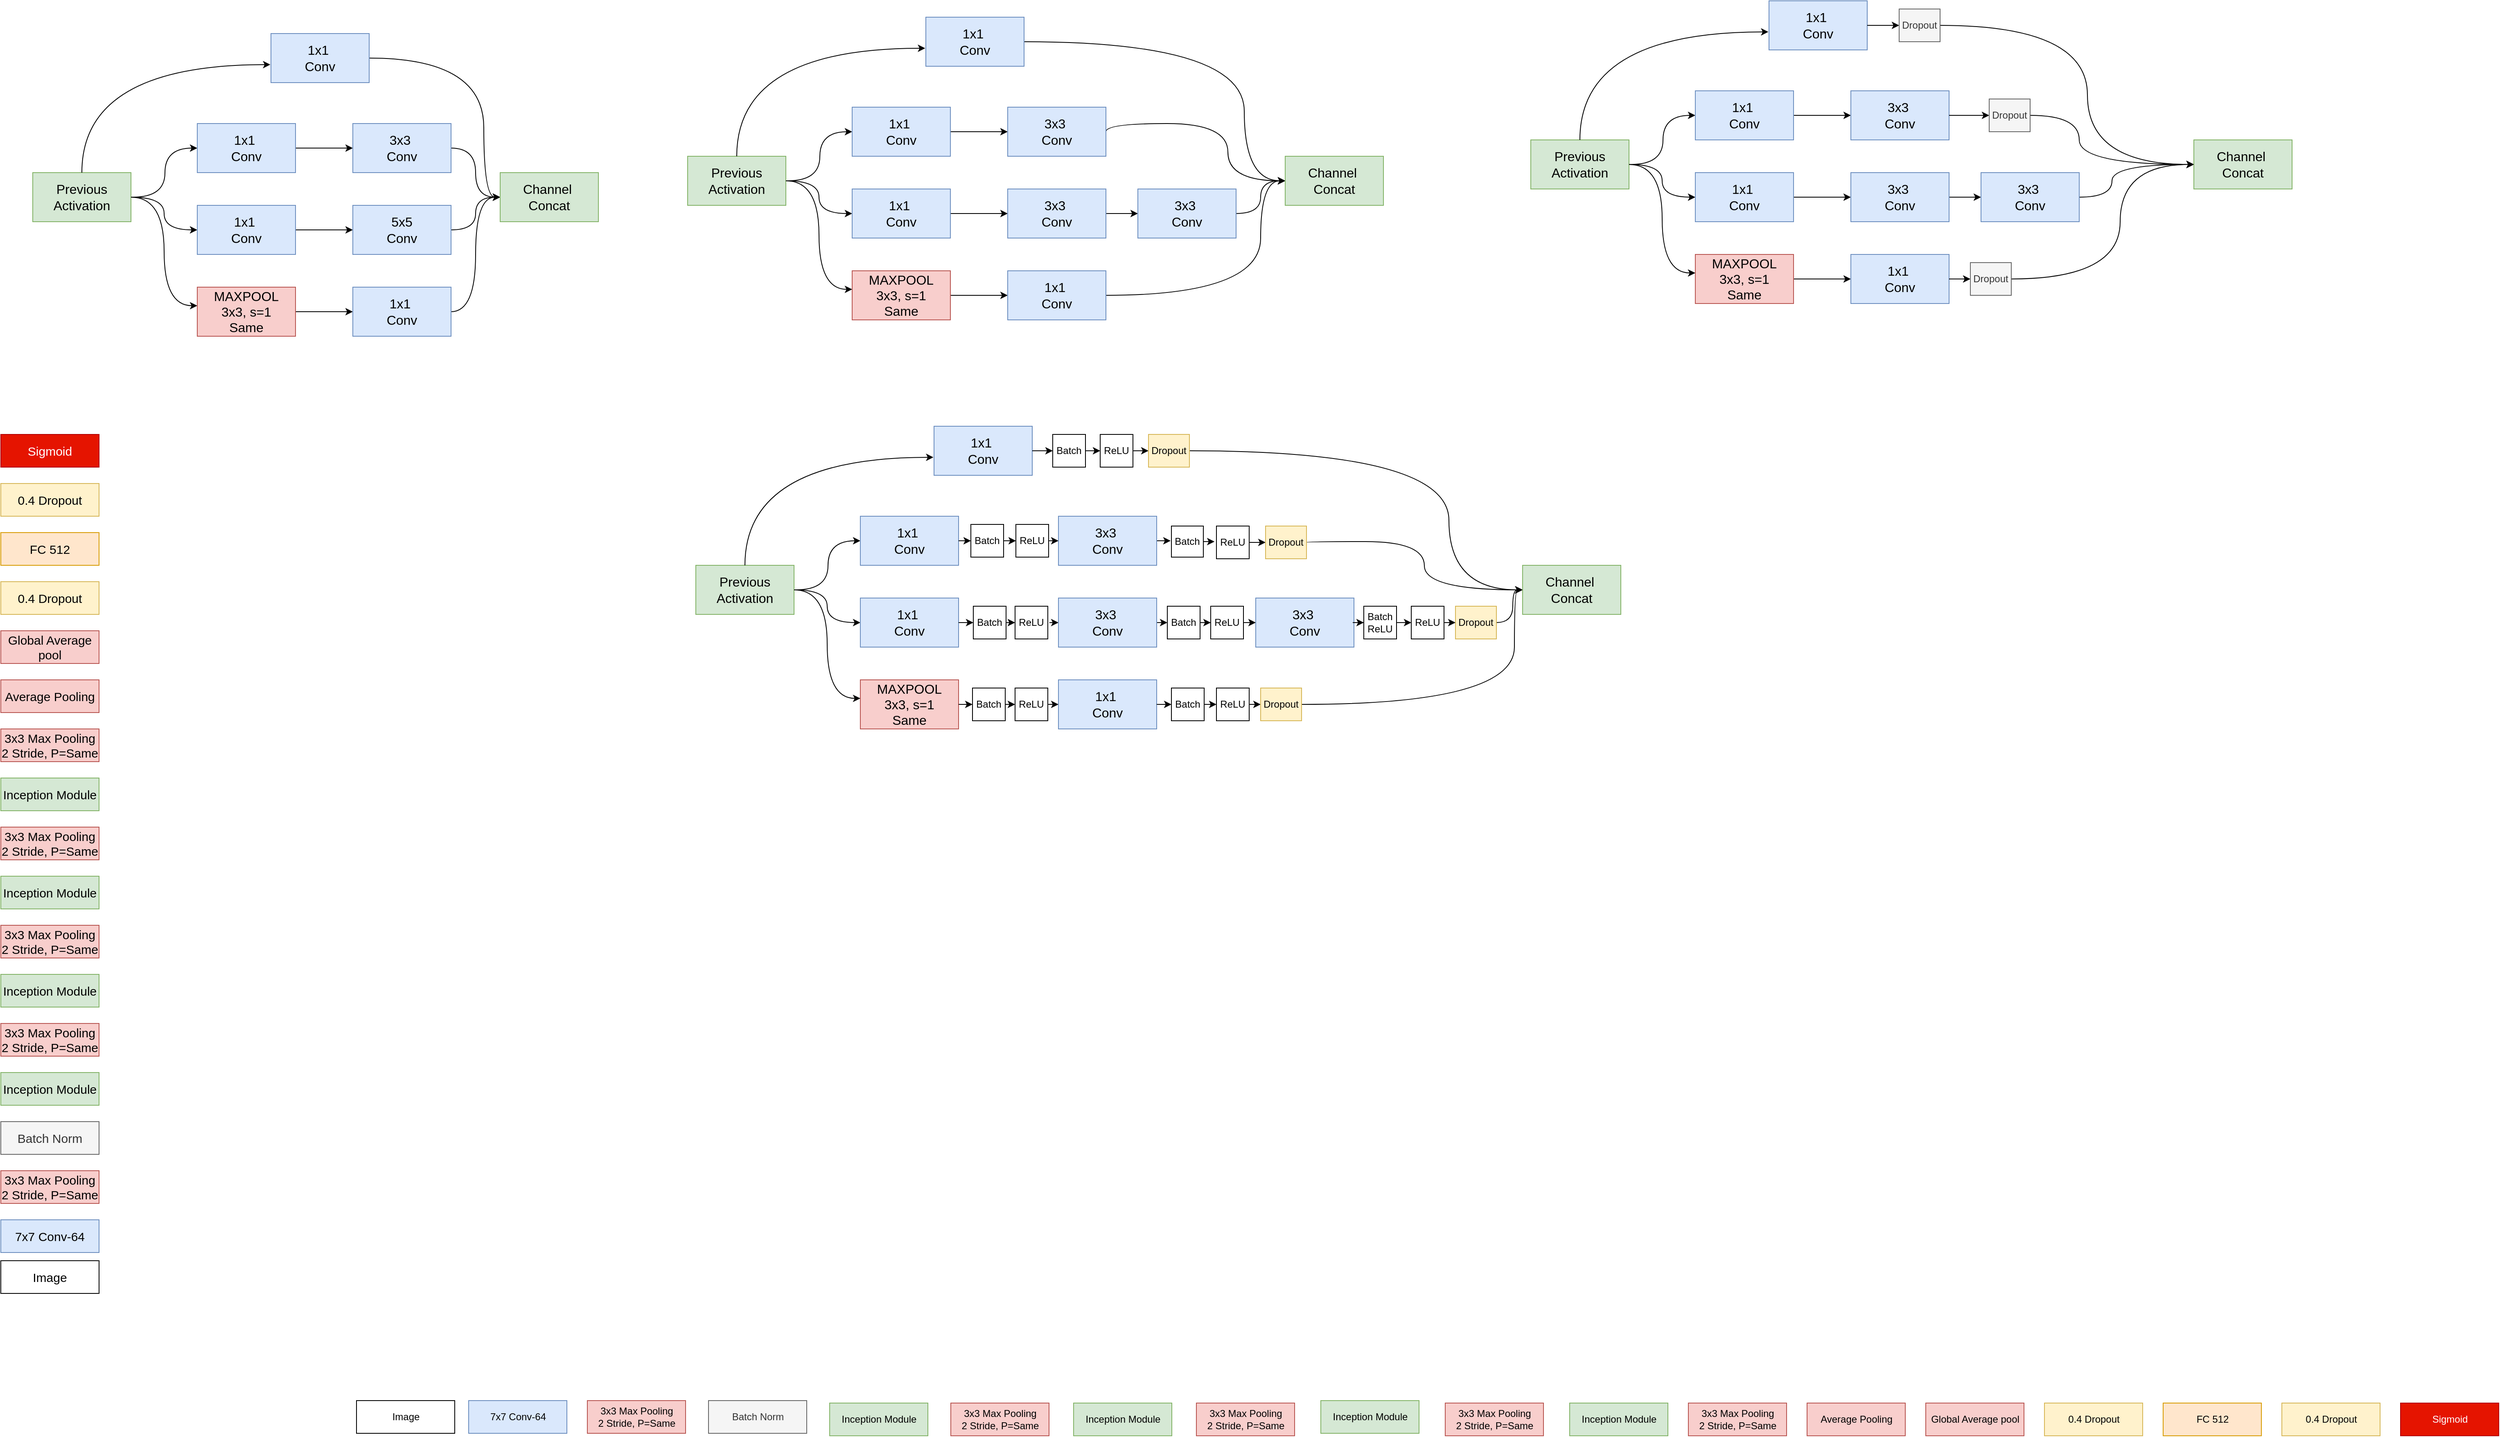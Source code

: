 <mxfile version="24.2.5" type="device" pages="2">
  <diagram name="Page-1" id="6b0ewobXaFlqLmmmDmwd">
    <mxGraphModel dx="2074" dy="1197" grid="1" gridSize="10" guides="1" tooltips="1" connect="1" arrows="1" fold="1" page="1" pageScale="1" pageWidth="850" pageHeight="1100" background="none" math="0" shadow="0">
      <root>
        <mxCell id="0" />
        <mxCell id="1" parent="0" />
        <mxCell id="CAeXnqSHcrsxB-boC0MQ-10" value="" style="rounded=0;orthogonalLoop=1;jettySize=auto;html=1;edgeStyle=orthogonalEdgeStyle;entryX=0;entryY=0.5;entryDx=0;entryDy=0;curved=1;fontSize=16;fontFamily=Helvetica;" parent="1" target="CAeXnqSHcrsxB-boC0MQ-6" edge="1">
          <mxGeometry relative="1" as="geometry">
            <mxPoint x="181" y="360" as="sourcePoint" />
          </mxGeometry>
        </mxCell>
        <mxCell id="CAeXnqSHcrsxB-boC0MQ-22" style="rounded=0;orthogonalLoop=1;jettySize=auto;html=1;exitX=1;exitY=0.5;exitDx=0;exitDy=0;entryX=0;entryY=0.5;entryDx=0;entryDy=0;edgeStyle=orthogonalEdgeStyle;curved=1;fontSize=16;fontFamily=Helvetica;" parent="1" source="CAeXnqSHcrsxB-boC0MQ-1" target="CAeXnqSHcrsxB-boC0MQ-15" edge="1">
          <mxGeometry relative="1" as="geometry" />
        </mxCell>
        <mxCell id="CAeXnqSHcrsxB-boC0MQ-1" value="Previous Activation" style="rounded=0;whiteSpace=wrap;html=1;fillColor=#d5e8d4;strokeColor=#82b366;fontSize=16;fontFamily=Helvetica;" parent="1" vertex="1">
          <mxGeometry x="60" y="330" width="120" height="60" as="geometry" />
        </mxCell>
        <mxCell id="CAeXnqSHcrsxB-boC0MQ-24" style="rounded=0;orthogonalLoop=1;jettySize=auto;html=1;exitX=1;exitY=0.5;exitDx=0;exitDy=0;edgeStyle=orthogonalEdgeStyle;curved=1;fontSize=16;fontFamily=Helvetica;" parent="1" source="CAeXnqSHcrsxB-boC0MQ-6" target="CAeXnqSHcrsxB-boC0MQ-18" edge="1">
          <mxGeometry relative="1" as="geometry" />
        </mxCell>
        <mxCell id="CAeXnqSHcrsxB-boC0MQ-6" value="1x1&amp;nbsp;&lt;div style=&quot;font-size: 16px;&quot;&gt;Conv&lt;/div&gt;" style="whiteSpace=wrap;html=1;rounded=0;fillColor=#dae8fc;strokeColor=#6c8ebf;fontSize=16;fontFamily=Helvetica;" parent="1" vertex="1">
          <mxGeometry x="261" y="270" width="120" height="60" as="geometry" />
        </mxCell>
        <mxCell id="CAeXnqSHcrsxB-boC0MQ-25" style="rounded=0;orthogonalLoop=1;jettySize=auto;html=1;exitX=1;exitY=0.5;exitDx=0;exitDy=0;entryX=0;entryY=0.5;entryDx=0;entryDy=0;edgeStyle=orthogonalEdgeStyle;curved=1;fontSize=16;fontFamily=Helvetica;" parent="1" source="CAeXnqSHcrsxB-boC0MQ-15" target="CAeXnqSHcrsxB-boC0MQ-19" edge="1">
          <mxGeometry relative="1" as="geometry" />
        </mxCell>
        <mxCell id="CAeXnqSHcrsxB-boC0MQ-15" value="1x1&amp;nbsp;&lt;div style=&quot;font-size: 16px;&quot;&gt;Conv&lt;/div&gt;" style="whiteSpace=wrap;html=1;rounded=0;fillColor=#dae8fc;strokeColor=#6c8ebf;fontSize=16;fontFamily=Helvetica;" parent="1" vertex="1">
          <mxGeometry x="261" y="370" width="120" height="60" as="geometry" />
        </mxCell>
        <mxCell id="CAeXnqSHcrsxB-boC0MQ-26" style="rounded=0;orthogonalLoop=1;jettySize=auto;html=1;exitX=1;exitY=0.5;exitDx=0;exitDy=0;entryX=0;entryY=0.5;entryDx=0;entryDy=0;edgeStyle=orthogonalEdgeStyle;curved=1;fontSize=16;fontFamily=Helvetica;" parent="1" source="CAeXnqSHcrsxB-boC0MQ-16" target="CAeXnqSHcrsxB-boC0MQ-20" edge="1">
          <mxGeometry relative="1" as="geometry" />
        </mxCell>
        <mxCell id="CAeXnqSHcrsxB-boC0MQ-16" value="&lt;div style=&quot;font-size: 16px;&quot;&gt;MAXPOOL&lt;/div&gt;&lt;div style=&quot;font-size: 16px;&quot;&gt;3x3, s=1&lt;/div&gt;&lt;div style=&quot;font-size: 16px;&quot;&gt;Same&lt;/div&gt;" style="whiteSpace=wrap;html=1;rounded=0;fillColor=#f8cecc;strokeColor=#b85450;fontSize=16;fontFamily=Helvetica;" parent="1" vertex="1">
          <mxGeometry x="261" y="470" width="120" height="60" as="geometry" />
        </mxCell>
        <mxCell id="CAeXnqSHcrsxB-boC0MQ-32" style="edgeStyle=orthogonalEdgeStyle;rounded=0;orthogonalLoop=1;jettySize=auto;html=1;exitX=1;exitY=0.5;exitDx=0;exitDy=0;entryX=0;entryY=0.5;entryDx=0;entryDy=0;curved=1;fontSize=16;fontFamily=Helvetica;" parent="1" source="CAeXnqSHcrsxB-boC0MQ-17" target="CAeXnqSHcrsxB-boC0MQ-21" edge="1">
          <mxGeometry relative="1" as="geometry">
            <Array as="points">
              <mxPoint x="611" y="190" />
              <mxPoint x="611" y="360" />
            </Array>
          </mxGeometry>
        </mxCell>
        <mxCell id="CAeXnqSHcrsxB-boC0MQ-17" value="1x1&amp;nbsp;&lt;div style=&quot;font-size: 16px;&quot;&gt;Conv&lt;/div&gt;" style="whiteSpace=wrap;html=1;rounded=0;fillColor=#dae8fc;strokeColor=#6c8ebf;fontSize=16;fontFamily=Helvetica;" parent="1" vertex="1">
          <mxGeometry x="351" y="160" width="120" height="60" as="geometry" />
        </mxCell>
        <mxCell id="CAeXnqSHcrsxB-boC0MQ-28" style="edgeStyle=orthogonalEdgeStyle;rounded=0;orthogonalLoop=1;jettySize=auto;html=1;exitX=1;exitY=0.5;exitDx=0;exitDy=0;entryX=0;entryY=0.5;entryDx=0;entryDy=0;curved=1;fontSize=16;fontFamily=Helvetica;" parent="1" source="CAeXnqSHcrsxB-boC0MQ-18" target="CAeXnqSHcrsxB-boC0MQ-21" edge="1">
          <mxGeometry relative="1" as="geometry" />
        </mxCell>
        <mxCell id="CAeXnqSHcrsxB-boC0MQ-18" value="3x3&amp;nbsp;&lt;div style=&quot;font-size: 16px;&quot;&gt;Conv&lt;/div&gt;" style="whiteSpace=wrap;html=1;rounded=0;fillColor=#dae8fc;strokeColor=#6c8ebf;fontSize=16;fontFamily=Helvetica;" parent="1" vertex="1">
          <mxGeometry x="451" y="270" width="120" height="60" as="geometry" />
        </mxCell>
        <mxCell id="CAeXnqSHcrsxB-boC0MQ-30" style="edgeStyle=orthogonalEdgeStyle;rounded=0;orthogonalLoop=1;jettySize=auto;html=1;exitX=1;exitY=0.5;exitDx=0;exitDy=0;curved=1;fontSize=16;fontFamily=Helvetica;" parent="1" source="CAeXnqSHcrsxB-boC0MQ-19" target="CAeXnqSHcrsxB-boC0MQ-21" edge="1">
          <mxGeometry relative="1" as="geometry" />
        </mxCell>
        <mxCell id="CAeXnqSHcrsxB-boC0MQ-19" value="5x5&lt;div style=&quot;font-size: 16px;&quot;&gt;Conv&lt;/div&gt;" style="whiteSpace=wrap;html=1;rounded=0;fillColor=#dae8fc;strokeColor=#6c8ebf;fontSize=16;fontFamily=Helvetica;" parent="1" vertex="1">
          <mxGeometry x="451" y="370" width="120" height="60" as="geometry" />
        </mxCell>
        <mxCell id="CAeXnqSHcrsxB-boC0MQ-31" style="edgeStyle=orthogonalEdgeStyle;rounded=0;orthogonalLoop=1;jettySize=auto;html=1;exitX=1;exitY=0.5;exitDx=0;exitDy=0;entryX=0;entryY=0.5;entryDx=0;entryDy=0;curved=1;fontSize=16;fontFamily=Helvetica;" parent="1" source="CAeXnqSHcrsxB-boC0MQ-20" target="CAeXnqSHcrsxB-boC0MQ-21" edge="1">
          <mxGeometry relative="1" as="geometry" />
        </mxCell>
        <mxCell id="CAeXnqSHcrsxB-boC0MQ-20" value="1x1&amp;nbsp;&lt;div style=&quot;font-size: 16px;&quot;&gt;Conv&lt;/div&gt;" style="whiteSpace=wrap;html=1;rounded=0;fillColor=#dae8fc;strokeColor=#6c8ebf;fontSize=16;fontFamily=Helvetica;" parent="1" vertex="1">
          <mxGeometry x="451" y="470" width="120" height="60" as="geometry" />
        </mxCell>
        <mxCell id="CAeXnqSHcrsxB-boC0MQ-21" value="Channel&amp;nbsp;&lt;div style=&quot;font-size: 16px;&quot;&gt;Concat&lt;/div&gt;" style="whiteSpace=wrap;html=1;rounded=0;fillColor=#d5e8d4;strokeColor=#82b366;fontSize=16;fontFamily=Helvetica;" parent="1" vertex="1">
          <mxGeometry x="631" y="330" width="120" height="60" as="geometry" />
        </mxCell>
        <mxCell id="CAeXnqSHcrsxB-boC0MQ-23" style="rounded=0;orthogonalLoop=1;jettySize=auto;html=1;exitX=1;exitY=0.5;exitDx=0;exitDy=0;entryX=0;entryY=0.378;entryDx=0;entryDy=0;entryPerimeter=0;edgeStyle=orthogonalEdgeStyle;curved=1;fontSize=16;fontFamily=Helvetica;" parent="1" source="CAeXnqSHcrsxB-boC0MQ-1" target="CAeXnqSHcrsxB-boC0MQ-16" edge="1">
          <mxGeometry relative="1" as="geometry" />
        </mxCell>
        <mxCell id="CAeXnqSHcrsxB-boC0MQ-27" style="rounded=0;orthogonalLoop=1;jettySize=auto;html=1;exitX=0.5;exitY=0;exitDx=0;exitDy=0;entryX=-0.006;entryY=0.633;entryDx=0;entryDy=0;entryPerimeter=0;edgeStyle=orthogonalEdgeStyle;curved=1;fontSize=16;fontFamily=Helvetica;" parent="1" source="CAeXnqSHcrsxB-boC0MQ-1" target="CAeXnqSHcrsxB-boC0MQ-17" edge="1">
          <mxGeometry relative="1" as="geometry" />
        </mxCell>
        <mxCell id="CAeXnqSHcrsxB-boC0MQ-33" value="" style="rounded=0;orthogonalLoop=1;jettySize=auto;html=1;edgeStyle=orthogonalEdgeStyle;entryX=0;entryY=0.5;entryDx=0;entryDy=0;curved=1;fontSize=16;fontFamily=Helvetica;" parent="1" target="CAeXnqSHcrsxB-boC0MQ-37" edge="1">
          <mxGeometry relative="1" as="geometry">
            <mxPoint x="981" y="340" as="sourcePoint" />
          </mxGeometry>
        </mxCell>
        <mxCell id="CAeXnqSHcrsxB-boC0MQ-34" style="rounded=0;orthogonalLoop=1;jettySize=auto;html=1;exitX=1;exitY=0.5;exitDx=0;exitDy=0;entryX=0;entryY=0.5;entryDx=0;entryDy=0;edgeStyle=orthogonalEdgeStyle;curved=1;fontSize=16;fontFamily=Helvetica;" parent="1" source="CAeXnqSHcrsxB-boC0MQ-35" target="CAeXnqSHcrsxB-boC0MQ-39" edge="1">
          <mxGeometry relative="1" as="geometry" />
        </mxCell>
        <mxCell id="CAeXnqSHcrsxB-boC0MQ-35" value="Previous Activation" style="rounded=0;whiteSpace=wrap;html=1;fillColor=#d5e8d4;strokeColor=#82b366;fontSize=16;fontFamily=Helvetica;" parent="1" vertex="1">
          <mxGeometry x="860" y="310" width="120" height="60" as="geometry" />
        </mxCell>
        <mxCell id="CAeXnqSHcrsxB-boC0MQ-36" style="rounded=0;orthogonalLoop=1;jettySize=auto;html=1;exitX=1;exitY=0.5;exitDx=0;exitDy=0;edgeStyle=orthogonalEdgeStyle;curved=1;fontSize=16;fontFamily=Helvetica;" parent="1" source="CAeXnqSHcrsxB-boC0MQ-37" target="CAeXnqSHcrsxB-boC0MQ-45" edge="1">
          <mxGeometry relative="1" as="geometry" />
        </mxCell>
        <mxCell id="CAeXnqSHcrsxB-boC0MQ-37" value="1x1&amp;nbsp;&lt;div style=&quot;font-size: 16px;&quot;&gt;Conv&lt;/div&gt;" style="whiteSpace=wrap;html=1;rounded=0;fillColor=#dae8fc;strokeColor=#6c8ebf;fontSize=16;fontFamily=Helvetica;" parent="1" vertex="1">
          <mxGeometry x="1061" y="250" width="120" height="60" as="geometry" />
        </mxCell>
        <mxCell id="CAeXnqSHcrsxB-boC0MQ-38" style="rounded=0;orthogonalLoop=1;jettySize=auto;html=1;exitX=1;exitY=0.5;exitDx=0;exitDy=0;entryX=0;entryY=0.5;entryDx=0;entryDy=0;edgeStyle=orthogonalEdgeStyle;curved=1;fontSize=16;fontFamily=Helvetica;" parent="1" source="CAeXnqSHcrsxB-boC0MQ-39" target="CAeXnqSHcrsxB-boC0MQ-47" edge="1">
          <mxGeometry relative="1" as="geometry" />
        </mxCell>
        <mxCell id="CAeXnqSHcrsxB-boC0MQ-39" value="1x1&amp;nbsp;&lt;div style=&quot;font-size: 16px;&quot;&gt;Conv&lt;/div&gt;" style="whiteSpace=wrap;html=1;rounded=0;fillColor=#dae8fc;strokeColor=#6c8ebf;fontSize=16;fontFamily=Helvetica;" parent="1" vertex="1">
          <mxGeometry x="1061" y="350" width="120" height="60" as="geometry" />
        </mxCell>
        <mxCell id="CAeXnqSHcrsxB-boC0MQ-40" style="rounded=0;orthogonalLoop=1;jettySize=auto;html=1;exitX=1;exitY=0.5;exitDx=0;exitDy=0;entryX=0;entryY=0.5;entryDx=0;entryDy=0;edgeStyle=orthogonalEdgeStyle;curved=1;fontSize=16;fontFamily=Helvetica;" parent="1" source="CAeXnqSHcrsxB-boC0MQ-41" target="CAeXnqSHcrsxB-boC0MQ-49" edge="1">
          <mxGeometry relative="1" as="geometry" />
        </mxCell>
        <mxCell id="CAeXnqSHcrsxB-boC0MQ-41" value="&lt;div style=&quot;font-size: 16px;&quot;&gt;MAXPOOL&lt;/div&gt;&lt;div style=&quot;font-size: 16px;&quot;&gt;3x3, s=1&lt;/div&gt;&lt;div style=&quot;font-size: 16px;&quot;&gt;Same&lt;/div&gt;" style="whiteSpace=wrap;html=1;rounded=0;fillColor=#f8cecc;strokeColor=#b85450;fontSize=16;fontFamily=Helvetica;" parent="1" vertex="1">
          <mxGeometry x="1061" y="450" width="120" height="60" as="geometry" />
        </mxCell>
        <mxCell id="CAeXnqSHcrsxB-boC0MQ-42" style="edgeStyle=orthogonalEdgeStyle;rounded=0;orthogonalLoop=1;jettySize=auto;html=1;exitX=1;exitY=0.5;exitDx=0;exitDy=0;entryX=0;entryY=0.5;entryDx=0;entryDy=0;curved=1;fontSize=16;fontFamily=Helvetica;" parent="1" source="CAeXnqSHcrsxB-boC0MQ-43" target="CAeXnqSHcrsxB-boC0MQ-50" edge="1">
          <mxGeometry relative="1" as="geometry">
            <Array as="points">
              <mxPoint x="1540" y="170" />
              <mxPoint x="1540" y="340" />
            </Array>
          </mxGeometry>
        </mxCell>
        <mxCell id="CAeXnqSHcrsxB-boC0MQ-43" value="1x1&amp;nbsp;&lt;div style=&quot;font-size: 16px;&quot;&gt;Conv&lt;/div&gt;" style="whiteSpace=wrap;html=1;rounded=0;fillColor=#dae8fc;strokeColor=#6c8ebf;fontSize=16;fontFamily=Helvetica;" parent="1" vertex="1">
          <mxGeometry x="1151" y="140" width="120" height="60" as="geometry" />
        </mxCell>
        <mxCell id="CAeXnqSHcrsxB-boC0MQ-44" style="edgeStyle=orthogonalEdgeStyle;rounded=0;orthogonalLoop=1;jettySize=auto;html=1;exitX=1;exitY=0.5;exitDx=0;exitDy=0;entryX=0;entryY=0.5;entryDx=0;entryDy=0;curved=1;fontSize=16;fontFamily=Helvetica;" parent="1" source="CAeXnqSHcrsxB-boC0MQ-45" target="CAeXnqSHcrsxB-boC0MQ-50" edge="1">
          <mxGeometry relative="1" as="geometry">
            <Array as="points">
              <mxPoint x="1371" y="270" />
              <mxPoint x="1520" y="270" />
              <mxPoint x="1520" y="340" />
            </Array>
          </mxGeometry>
        </mxCell>
        <mxCell id="CAeXnqSHcrsxB-boC0MQ-45" value="3x3&amp;nbsp;&lt;div style=&quot;font-size: 16px;&quot;&gt;Conv&lt;/div&gt;" style="whiteSpace=wrap;html=1;rounded=0;fillColor=#dae8fc;strokeColor=#6c8ebf;fontSize=16;fontFamily=Helvetica;" parent="1" vertex="1">
          <mxGeometry x="1251" y="250" width="120" height="60" as="geometry" />
        </mxCell>
        <mxCell id="CAeXnqSHcrsxB-boC0MQ-54" style="edgeStyle=orthogonalEdgeStyle;rounded=0;orthogonalLoop=1;jettySize=auto;html=1;" parent="1" source="CAeXnqSHcrsxB-boC0MQ-47" target="CAeXnqSHcrsxB-boC0MQ-53" edge="1">
          <mxGeometry relative="1" as="geometry" />
        </mxCell>
        <mxCell id="CAeXnqSHcrsxB-boC0MQ-47" value="&lt;div style=&quot;font-size: 16px;&quot;&gt;3x3&amp;nbsp;&lt;/div&gt;&lt;div&gt;Conv&lt;/div&gt;" style="whiteSpace=wrap;html=1;rounded=0;fillColor=#dae8fc;strokeColor=#6c8ebf;fontSize=16;fontFamily=Helvetica;" parent="1" vertex="1">
          <mxGeometry x="1251" y="350" width="120" height="60" as="geometry" />
        </mxCell>
        <mxCell id="CAeXnqSHcrsxB-boC0MQ-48" style="edgeStyle=orthogonalEdgeStyle;rounded=0;orthogonalLoop=1;jettySize=auto;html=1;exitX=1;exitY=0.5;exitDx=0;exitDy=0;entryX=0;entryY=0.5;entryDx=0;entryDy=0;curved=1;fontSize=16;fontFamily=Helvetica;" parent="1" source="CAeXnqSHcrsxB-boC0MQ-49" target="CAeXnqSHcrsxB-boC0MQ-50" edge="1">
          <mxGeometry relative="1" as="geometry">
            <Array as="points">
              <mxPoint x="1560" y="480" />
              <mxPoint x="1560" y="340" />
            </Array>
          </mxGeometry>
        </mxCell>
        <mxCell id="CAeXnqSHcrsxB-boC0MQ-49" value="1x1&amp;nbsp;&lt;div style=&quot;font-size: 16px;&quot;&gt;Conv&lt;/div&gt;" style="whiteSpace=wrap;html=1;rounded=0;fillColor=#dae8fc;strokeColor=#6c8ebf;fontSize=16;fontFamily=Helvetica;" parent="1" vertex="1">
          <mxGeometry x="1251" y="450" width="120" height="60" as="geometry" />
        </mxCell>
        <mxCell id="CAeXnqSHcrsxB-boC0MQ-50" value="Channel&amp;nbsp;&lt;div style=&quot;font-size: 16px;&quot;&gt;Concat&lt;/div&gt;" style="whiteSpace=wrap;html=1;rounded=0;fillColor=#d5e8d4;strokeColor=#82b366;fontSize=16;fontFamily=Helvetica;" parent="1" vertex="1">
          <mxGeometry x="1590" y="310" width="120" height="60" as="geometry" />
        </mxCell>
        <mxCell id="CAeXnqSHcrsxB-boC0MQ-51" style="rounded=0;orthogonalLoop=1;jettySize=auto;html=1;exitX=1;exitY=0.5;exitDx=0;exitDy=0;entryX=0;entryY=0.378;entryDx=0;entryDy=0;entryPerimeter=0;edgeStyle=orthogonalEdgeStyle;curved=1;fontSize=16;fontFamily=Helvetica;" parent="1" source="CAeXnqSHcrsxB-boC0MQ-35" target="CAeXnqSHcrsxB-boC0MQ-41" edge="1">
          <mxGeometry relative="1" as="geometry" />
        </mxCell>
        <mxCell id="CAeXnqSHcrsxB-boC0MQ-52" style="rounded=0;orthogonalLoop=1;jettySize=auto;html=1;exitX=0.5;exitY=0;exitDx=0;exitDy=0;entryX=-0.006;entryY=0.633;entryDx=0;entryDy=0;entryPerimeter=0;edgeStyle=orthogonalEdgeStyle;curved=1;fontSize=16;fontFamily=Helvetica;" parent="1" source="CAeXnqSHcrsxB-boC0MQ-35" target="CAeXnqSHcrsxB-boC0MQ-43" edge="1">
          <mxGeometry relative="1" as="geometry" />
        </mxCell>
        <mxCell id="CAeXnqSHcrsxB-boC0MQ-55" style="edgeStyle=orthogonalEdgeStyle;rounded=0;orthogonalLoop=1;jettySize=auto;html=1;entryX=0;entryY=0.5;entryDx=0;entryDy=0;curved=1;" parent="1" source="CAeXnqSHcrsxB-boC0MQ-53" target="CAeXnqSHcrsxB-boC0MQ-50" edge="1">
          <mxGeometry relative="1" as="geometry" />
        </mxCell>
        <mxCell id="CAeXnqSHcrsxB-boC0MQ-53" value="&lt;div style=&quot;font-size: 16px;&quot;&gt;3x3&amp;nbsp;&lt;/div&gt;&lt;div&gt;Conv&lt;/div&gt;" style="whiteSpace=wrap;html=1;rounded=0;fillColor=#dae8fc;strokeColor=#6c8ebf;fontSize=16;fontFamily=Helvetica;" parent="1" vertex="1">
          <mxGeometry x="1410" y="350" width="120" height="60" as="geometry" />
        </mxCell>
        <mxCell id="CAeXnqSHcrsxB-boC0MQ-57" value="" style="rounded=0;orthogonalLoop=1;jettySize=auto;html=1;edgeStyle=orthogonalEdgeStyle;entryX=0;entryY=0.5;entryDx=0;entryDy=0;curved=1;fontSize=16;fontFamily=Helvetica;" parent="1" target="CAeXnqSHcrsxB-boC0MQ-61" edge="1">
          <mxGeometry relative="1" as="geometry">
            <mxPoint x="991" y="840" as="sourcePoint" />
          </mxGeometry>
        </mxCell>
        <mxCell id="CAeXnqSHcrsxB-boC0MQ-58" style="rounded=0;orthogonalLoop=1;jettySize=auto;html=1;exitX=1;exitY=0.5;exitDx=0;exitDy=0;entryX=0;entryY=0.5;entryDx=0;entryDy=0;edgeStyle=orthogonalEdgeStyle;curved=1;fontSize=16;fontFamily=Helvetica;" parent="1" source="CAeXnqSHcrsxB-boC0MQ-59" target="CAeXnqSHcrsxB-boC0MQ-63" edge="1">
          <mxGeometry relative="1" as="geometry" />
        </mxCell>
        <mxCell id="CAeXnqSHcrsxB-boC0MQ-59" value="Previous Activation" style="rounded=0;whiteSpace=wrap;html=1;fillColor=#d5e8d4;strokeColor=#82b366;fontSize=16;fontFamily=Helvetica;" parent="1" vertex="1">
          <mxGeometry x="870" y="810" width="120" height="60" as="geometry" />
        </mxCell>
        <mxCell id="CAeXnqSHcrsxB-boC0MQ-61" value="1x1&amp;nbsp;&lt;div style=&quot;font-size: 16px;&quot;&gt;Conv&lt;/div&gt;" style="whiteSpace=wrap;html=1;rounded=0;fillColor=#dae8fc;strokeColor=#6c8ebf;fontSize=16;fontFamily=Helvetica;" parent="1" vertex="1">
          <mxGeometry x="1071" y="750" width="120" height="60" as="geometry" />
        </mxCell>
        <mxCell id="CAeXnqSHcrsxB-boC0MQ-62" style="rounded=0;orthogonalLoop=1;jettySize=auto;html=1;exitX=1;exitY=0.5;exitDx=0;exitDy=0;entryX=0;entryY=0.5;entryDx=0;entryDy=0;edgeStyle=orthogonalEdgeStyle;curved=1;fontSize=16;fontFamily=Helvetica;" parent="1" target="CAeXnqSHcrsxB-boC0MQ-71" edge="1">
          <mxGeometry relative="1" as="geometry">
            <mxPoint x="1302" y="880" as="sourcePoint" />
          </mxGeometry>
        </mxCell>
        <mxCell id="CAeXnqSHcrsxB-boC0MQ-63" value="1x1&amp;nbsp;&lt;div style=&quot;font-size: 16px;&quot;&gt;Conv&lt;/div&gt;" style="whiteSpace=wrap;html=1;rounded=0;fillColor=#dae8fc;strokeColor=#6c8ebf;fontSize=16;fontFamily=Helvetica;" parent="1" vertex="1">
          <mxGeometry x="1071" y="850" width="120" height="60" as="geometry" />
        </mxCell>
        <mxCell id="CAeXnqSHcrsxB-boC0MQ-65" value="&lt;div style=&quot;font-size: 16px;&quot;&gt;MAXPOOL&lt;/div&gt;&lt;div style=&quot;font-size: 16px;&quot;&gt;3x3, s=1&lt;/div&gt;&lt;div style=&quot;font-size: 16px;&quot;&gt;Same&lt;/div&gt;" style="whiteSpace=wrap;html=1;rounded=0;fillColor=#f8cecc;strokeColor=#b85450;fontSize=16;fontFamily=Helvetica;" parent="1" vertex="1">
          <mxGeometry x="1071" y="950" width="120" height="60" as="geometry" />
        </mxCell>
        <mxCell id="CAeXnqSHcrsxB-boC0MQ-66" style="edgeStyle=orthogonalEdgeStyle;rounded=0;orthogonalLoop=1;jettySize=auto;html=1;exitX=1;exitY=0.5;exitDx=0;exitDy=0;entryX=0;entryY=0.5;entryDx=0;entryDy=0;curved=1;fontSize=16;fontFamily=Helvetica;" parent="1" source="CAeXnqSHcrsxB-boC0MQ-102" target="CAeXnqSHcrsxB-boC0MQ-74" edge="1">
          <mxGeometry relative="1" as="geometry">
            <Array as="points">
              <mxPoint x="1790" y="670" />
              <mxPoint x="1790" y="840" />
            </Array>
          </mxGeometry>
        </mxCell>
        <mxCell id="CAeXnqSHcrsxB-boC0MQ-67" value="1x1&amp;nbsp;&lt;div style=&quot;font-size: 16px;&quot;&gt;Conv&lt;/div&gt;" style="whiteSpace=wrap;html=1;rounded=0;fillColor=#dae8fc;strokeColor=#6c8ebf;fontSize=16;fontFamily=Helvetica;" parent="1" vertex="1">
          <mxGeometry x="1161" y="640" width="120" height="60" as="geometry" />
        </mxCell>
        <mxCell id="CAeXnqSHcrsxB-boC0MQ-68" style="edgeStyle=orthogonalEdgeStyle;rounded=0;orthogonalLoop=1;jettySize=auto;html=1;exitX=1;exitY=0.5;exitDx=0;exitDy=0;entryX=0;entryY=0.5;entryDx=0;entryDy=0;curved=1;fontSize=16;fontFamily=Helvetica;" parent="1" source="CAeXnqSHcrsxB-boC0MQ-104" target="CAeXnqSHcrsxB-boC0MQ-74" edge="1">
          <mxGeometry relative="1" as="geometry">
            <Array as="points">
              <mxPoint x="1616" y="781" />
              <mxPoint x="1760" y="781" />
              <mxPoint x="1760" y="840" />
            </Array>
          </mxGeometry>
        </mxCell>
        <mxCell id="CAeXnqSHcrsxB-boC0MQ-210" style="edgeStyle=orthogonalEdgeStyle;rounded=0;orthogonalLoop=1;jettySize=auto;html=1;exitX=1;exitY=0.5;exitDx=0;exitDy=0;" parent="1" source="CAeXnqSHcrsxB-boC0MQ-69" edge="1">
          <mxGeometry relative="1" as="geometry">
            <mxPoint x="1450" y="780" as="targetPoint" />
          </mxGeometry>
        </mxCell>
        <mxCell id="CAeXnqSHcrsxB-boC0MQ-69" value="3x3&amp;nbsp;&lt;div style=&quot;font-size: 16px;&quot;&gt;Conv&lt;/div&gt;" style="whiteSpace=wrap;html=1;rounded=0;fillColor=#dae8fc;strokeColor=#6c8ebf;fontSize=16;fontFamily=Helvetica;" parent="1" vertex="1">
          <mxGeometry x="1313" y="750" width="120" height="60" as="geometry" />
        </mxCell>
        <mxCell id="CAeXnqSHcrsxB-boC0MQ-206" style="edgeStyle=orthogonalEdgeStyle;rounded=0;orthogonalLoop=1;jettySize=auto;html=1;exitX=1;exitY=0.5;exitDx=0;exitDy=0;entryX=0;entryY=0.5;entryDx=0;entryDy=0;" parent="1" source="CAeXnqSHcrsxB-boC0MQ-71" target="CAeXnqSHcrsxB-boC0MQ-200" edge="1">
          <mxGeometry relative="1" as="geometry" />
        </mxCell>
        <mxCell id="CAeXnqSHcrsxB-boC0MQ-71" value="&lt;div style=&quot;font-size: 16px;&quot;&gt;3x3&amp;nbsp;&lt;/div&gt;&lt;div&gt;Conv&lt;/div&gt;" style="whiteSpace=wrap;html=1;rounded=0;fillColor=#dae8fc;strokeColor=#6c8ebf;fontSize=16;fontFamily=Helvetica;" parent="1" vertex="1">
          <mxGeometry x="1313" y="850" width="120" height="60" as="geometry" />
        </mxCell>
        <mxCell id="CAeXnqSHcrsxB-boC0MQ-72" style="edgeStyle=orthogonalEdgeStyle;rounded=0;orthogonalLoop=1;jettySize=auto;html=1;exitX=1;exitY=0.5;exitDx=0;exitDy=0;curved=1;fontSize=16;fontFamily=Helvetica;entryX=0;entryY=0.5;entryDx=0;entryDy=0;" parent="1" source="CAeXnqSHcrsxB-boC0MQ-108" target="CAeXnqSHcrsxB-boC0MQ-74" edge="1">
          <mxGeometry relative="1" as="geometry">
            <Array as="points">
              <mxPoint x="1870" y="980" />
              <mxPoint x="1870" y="840" />
            </Array>
            <mxPoint x="1849" y="840" as="targetPoint" />
          </mxGeometry>
        </mxCell>
        <mxCell id="CAeXnqSHcrsxB-boC0MQ-73" value="1x1&amp;nbsp;&lt;div style=&quot;font-size: 16px;&quot;&gt;Conv&lt;/div&gt;" style="whiteSpace=wrap;html=1;rounded=0;fillColor=#dae8fc;strokeColor=#6c8ebf;fontSize=16;fontFamily=Helvetica;" parent="1" vertex="1">
          <mxGeometry x="1313" y="950" width="120" height="60" as="geometry" />
        </mxCell>
        <mxCell id="CAeXnqSHcrsxB-boC0MQ-74" value="Channel&amp;nbsp;&lt;div style=&quot;font-size: 16px;&quot;&gt;Concat&lt;/div&gt;" style="whiteSpace=wrap;html=1;rounded=0;fillColor=#d5e8d4;strokeColor=#82b366;fontSize=16;fontFamily=Helvetica;" parent="1" vertex="1">
          <mxGeometry x="1880" y="810" width="120" height="60" as="geometry" />
        </mxCell>
        <mxCell id="CAeXnqSHcrsxB-boC0MQ-75" style="rounded=0;orthogonalLoop=1;jettySize=auto;html=1;exitX=1;exitY=0.5;exitDx=0;exitDy=0;entryX=0;entryY=0.378;entryDx=0;entryDy=0;entryPerimeter=0;edgeStyle=orthogonalEdgeStyle;curved=1;fontSize=16;fontFamily=Helvetica;" parent="1" source="CAeXnqSHcrsxB-boC0MQ-59" target="CAeXnqSHcrsxB-boC0MQ-65" edge="1">
          <mxGeometry relative="1" as="geometry" />
        </mxCell>
        <mxCell id="CAeXnqSHcrsxB-boC0MQ-76" style="rounded=0;orthogonalLoop=1;jettySize=auto;html=1;exitX=0.5;exitY=0;exitDx=0;exitDy=0;entryX=-0.006;entryY=0.633;entryDx=0;entryDy=0;entryPerimeter=0;edgeStyle=orthogonalEdgeStyle;curved=1;fontSize=16;fontFamily=Helvetica;" parent="1" source="CAeXnqSHcrsxB-boC0MQ-59" target="CAeXnqSHcrsxB-boC0MQ-67" edge="1">
          <mxGeometry relative="1" as="geometry" />
        </mxCell>
        <mxCell id="CAeXnqSHcrsxB-boC0MQ-77" style="edgeStyle=orthogonalEdgeStyle;rounded=0;orthogonalLoop=1;jettySize=auto;html=1;entryX=0;entryY=0.5;entryDx=0;entryDy=0;curved=1;" parent="1" source="CAeXnqSHcrsxB-boC0MQ-106" target="CAeXnqSHcrsxB-boC0MQ-74" edge="1">
          <mxGeometry relative="1" as="geometry" />
        </mxCell>
        <mxCell id="CAeXnqSHcrsxB-boC0MQ-78" value="&lt;div style=&quot;font-size: 16px;&quot;&gt;3x3&amp;nbsp;&lt;/div&gt;&lt;div&gt;Conv&lt;/div&gt;" style="whiteSpace=wrap;html=1;rounded=0;fillColor=#dae8fc;strokeColor=#6c8ebf;fontSize=16;fontFamily=Helvetica;" parent="1" vertex="1">
          <mxGeometry x="1554" y="850" width="120" height="60" as="geometry" />
        </mxCell>
        <mxCell id="CAeXnqSHcrsxB-boC0MQ-83" value="Batch&lt;div&gt;&lt;/div&gt;" style="rounded=0;whiteSpace=wrap;html=1;" parent="1" vertex="1">
          <mxGeometry x="1451" y="762" width="39" height="38" as="geometry" />
        </mxCell>
        <mxCell id="CAeXnqSHcrsxB-boC0MQ-89" value="" style="edgeStyle=orthogonalEdgeStyle;rounded=0;orthogonalLoop=1;jettySize=auto;html=1;exitX=1;exitY=0.5;exitDx=0;exitDy=0;curved=1;fontSize=16;fontFamily=Helvetica;" parent="1" source="CAeXnqSHcrsxB-boC0MQ-73" target="CAeXnqSHcrsxB-boC0MQ-88" edge="1">
          <mxGeometry relative="1" as="geometry">
            <Array as="points" />
            <mxPoint x="1433" y="980" as="sourcePoint" />
            <mxPoint x="1450" y="980" as="targetPoint" />
          </mxGeometry>
        </mxCell>
        <mxCell id="CAeXnqSHcrsxB-boC0MQ-88" value="Batch&lt;div&gt;&lt;/div&gt;" style="rounded=0;whiteSpace=wrap;html=1;" parent="1" vertex="1">
          <mxGeometry x="1451" y="960" width="40" height="40" as="geometry" />
        </mxCell>
        <mxCell id="CAeXnqSHcrsxB-boC0MQ-91" value="" style="edgeStyle=orthogonalEdgeStyle;rounded=0;orthogonalLoop=1;jettySize=auto;html=1;entryX=0;entryY=0.5;entryDx=0;entryDy=0;curved=1;" parent="1" source="CAeXnqSHcrsxB-boC0MQ-78" target="CAeXnqSHcrsxB-boC0MQ-90" edge="1">
          <mxGeometry relative="1" as="geometry">
            <mxPoint x="1670" y="880" as="sourcePoint" />
            <mxPoint x="1860" y="850" as="targetPoint" />
          </mxGeometry>
        </mxCell>
        <mxCell id="CAeXnqSHcrsxB-boC0MQ-164" style="edgeStyle=orthogonalEdgeStyle;rounded=0;orthogonalLoop=1;jettySize=auto;html=1;" parent="1" source="CAeXnqSHcrsxB-boC0MQ-90" target="CAeXnqSHcrsxB-boC0MQ-121" edge="1">
          <mxGeometry relative="1" as="geometry" />
        </mxCell>
        <mxCell id="CAeXnqSHcrsxB-boC0MQ-90" value="&lt;div&gt;Batch&lt;/div&gt;ReLU" style="rounded=0;whiteSpace=wrap;html=1;" parent="1" vertex="1">
          <mxGeometry x="1686" y="860" width="40" height="40" as="geometry" />
        </mxCell>
        <mxCell id="CAeXnqSHcrsxB-boC0MQ-93" value="" style="rounded=0;orthogonalLoop=1;jettySize=auto;html=1;exitX=1;exitY=0.5;exitDx=0;exitDy=0;edgeStyle=orthogonalEdgeStyle;curved=1;fontSize=16;fontFamily=Helvetica;" parent="1" source="CAeXnqSHcrsxB-boC0MQ-61" target="CAeXnqSHcrsxB-boC0MQ-92" edge="1">
          <mxGeometry relative="1" as="geometry">
            <mxPoint x="1191" y="780" as="sourcePoint" />
            <mxPoint x="1261" y="780" as="targetPoint" />
          </mxGeometry>
        </mxCell>
        <mxCell id="CAeXnqSHcrsxB-boC0MQ-92" value="Batch&lt;div&gt;&lt;/div&gt;" style="rounded=0;whiteSpace=wrap;html=1;" parent="1" vertex="1">
          <mxGeometry x="1206" y="760" width="40" height="40" as="geometry" />
        </mxCell>
        <mxCell id="CAeXnqSHcrsxB-boC0MQ-95" value="" style="rounded=0;orthogonalLoop=1;jettySize=auto;html=1;exitX=1;exitY=0.5;exitDx=0;exitDy=0;entryX=0;entryY=0.5;entryDx=0;entryDy=0;edgeStyle=orthogonalEdgeStyle;curved=1;fontSize=16;fontFamily=Helvetica;" parent="1" source="CAeXnqSHcrsxB-boC0MQ-63" target="CAeXnqSHcrsxB-boC0MQ-94" edge="1">
          <mxGeometry relative="1" as="geometry">
            <mxPoint x="1191" y="880" as="sourcePoint" />
            <mxPoint x="1261" y="880" as="targetPoint" />
          </mxGeometry>
        </mxCell>
        <mxCell id="CAeXnqSHcrsxB-boC0MQ-161" style="edgeStyle=orthogonalEdgeStyle;rounded=0;orthogonalLoop=1;jettySize=auto;html=1;exitX=1;exitY=0.5;exitDx=0;exitDy=0;" parent="1" source="CAeXnqSHcrsxB-boC0MQ-94" target="CAeXnqSHcrsxB-boC0MQ-114" edge="1">
          <mxGeometry relative="1" as="geometry" />
        </mxCell>
        <mxCell id="CAeXnqSHcrsxB-boC0MQ-94" value="Batch&lt;div&gt;&lt;/div&gt;" style="rounded=0;whiteSpace=wrap;html=1;" parent="1" vertex="1">
          <mxGeometry x="1209" y="860" width="40" height="40" as="geometry" />
        </mxCell>
        <mxCell id="CAeXnqSHcrsxB-boC0MQ-98" value="" style="rounded=0;orthogonalLoop=1;jettySize=auto;html=1;exitX=1;exitY=0.5;exitDx=0;exitDy=0;entryX=0;entryY=0.5;entryDx=0;entryDy=0;edgeStyle=orthogonalEdgeStyle;curved=1;fontSize=16;fontFamily=Helvetica;" parent="1" source="CAeXnqSHcrsxB-boC0MQ-65" target="CAeXnqSHcrsxB-boC0MQ-96" edge="1">
          <mxGeometry relative="1" as="geometry">
            <mxPoint x="1191" y="980" as="sourcePoint" />
            <mxPoint x="1261" y="980" as="targetPoint" />
          </mxGeometry>
        </mxCell>
        <mxCell id="CAeXnqSHcrsxB-boC0MQ-159" style="edgeStyle=orthogonalEdgeStyle;rounded=0;orthogonalLoop=1;jettySize=auto;html=1;exitX=1;exitY=0.5;exitDx=0;exitDy=0;entryX=0;entryY=0.5;entryDx=0;entryDy=0;" parent="1" source="CAeXnqSHcrsxB-boC0MQ-96" target="CAeXnqSHcrsxB-boC0MQ-115" edge="1">
          <mxGeometry relative="1" as="geometry" />
        </mxCell>
        <mxCell id="CAeXnqSHcrsxB-boC0MQ-96" value="Batch&lt;div&gt;&lt;/div&gt;" style="rounded=0;whiteSpace=wrap;html=1;" parent="1" vertex="1">
          <mxGeometry x="1208" y="960" width="40" height="40" as="geometry" />
        </mxCell>
        <mxCell id="CAeXnqSHcrsxB-boC0MQ-100" value="" style="edgeStyle=orthogonalEdgeStyle;rounded=0;orthogonalLoop=1;jettySize=auto;html=1;exitX=1;exitY=0.5;exitDx=0;exitDy=0;entryX=0;entryY=0.5;entryDx=0;entryDy=0;curved=1;fontSize=16;fontFamily=Helvetica;" parent="1" source="CAeXnqSHcrsxB-boC0MQ-67" target="CAeXnqSHcrsxB-boC0MQ-99" edge="1">
          <mxGeometry relative="1" as="geometry">
            <Array as="points" />
            <mxPoint x="1328" y="670" as="sourcePoint" />
            <mxPoint x="1947" y="860" as="targetPoint" />
          </mxGeometry>
        </mxCell>
        <mxCell id="CAeXnqSHcrsxB-boC0MQ-99" value="&lt;div&gt;Batch&lt;/div&gt;" style="rounded=0;whiteSpace=wrap;html=1;" parent="1" vertex="1">
          <mxGeometry x="1306" y="650" width="40" height="40" as="geometry" />
        </mxCell>
        <mxCell id="CAeXnqSHcrsxB-boC0MQ-103" value="" style="edgeStyle=orthogonalEdgeStyle;rounded=0;orthogonalLoop=1;jettySize=auto;html=1;exitX=1;exitY=0.5;exitDx=0;exitDy=0;entryX=0;entryY=0.5;entryDx=0;entryDy=0;curved=1;fontSize=16;fontFamily=Helvetica;" parent="1" source="CAeXnqSHcrsxB-boC0MQ-110" target="CAeXnqSHcrsxB-boC0MQ-102" edge="1">
          <mxGeometry relative="1" as="geometry">
            <Array as="points" />
            <mxPoint x="1397" y="670" as="sourcePoint" />
            <mxPoint x="1947" y="860" as="targetPoint" />
          </mxGeometry>
        </mxCell>
        <mxCell id="CAeXnqSHcrsxB-boC0MQ-102" value="Dropout&lt;div&gt;&lt;/div&gt;" style="rounded=0;whiteSpace=wrap;html=1;fillColor=#fff2cc;strokeColor=#d6b656;" parent="1" vertex="1">
          <mxGeometry x="1423" y="650" width="50" height="40" as="geometry" />
        </mxCell>
        <mxCell id="CAeXnqSHcrsxB-boC0MQ-105" value="" style="edgeStyle=orthogonalEdgeStyle;rounded=0;orthogonalLoop=1;jettySize=auto;html=1;exitX=1;exitY=0.5;exitDx=0;exitDy=0;entryX=0;entryY=0.5;entryDx=0;entryDy=0;curved=1;fontSize=16;fontFamily=Helvetica;" parent="1" source="CAeXnqSHcrsxB-boC0MQ-116" target="CAeXnqSHcrsxB-boC0MQ-104" edge="1">
          <mxGeometry relative="1" as="geometry">
            <mxPoint x="1492" y="781" as="sourcePoint" />
            <mxPoint x="1933" y="860" as="targetPoint" />
          </mxGeometry>
        </mxCell>
        <mxCell id="CAeXnqSHcrsxB-boC0MQ-104" value="Dropout&lt;div&gt;&lt;/div&gt;" style="rounded=0;whiteSpace=wrap;html=1;fillColor=#fff2cc;strokeColor=#d6b656;" parent="1" vertex="1">
          <mxGeometry x="1566" y="762" width="50" height="40" as="geometry" />
        </mxCell>
        <mxCell id="CAeXnqSHcrsxB-boC0MQ-106" value="Dropout&lt;div&gt;&lt;/div&gt;" style="rounded=0;whiteSpace=wrap;html=1;fillColor=#fff2cc;strokeColor=#d6b656;" parent="1" vertex="1">
          <mxGeometry x="1798" y="860" width="50" height="40" as="geometry" />
        </mxCell>
        <mxCell id="CAeXnqSHcrsxB-boC0MQ-109" value="" style="edgeStyle=orthogonalEdgeStyle;rounded=0;orthogonalLoop=1;jettySize=auto;html=1;exitX=1;exitY=0.5;exitDx=0;exitDy=0;entryX=0;entryY=0.5;entryDx=0;entryDy=0;curved=1;fontSize=16;fontFamily=Helvetica;" parent="1" source="CAeXnqSHcrsxB-boC0MQ-119" target="CAeXnqSHcrsxB-boC0MQ-108" edge="1">
          <mxGeometry relative="1" as="geometry">
            <Array as="points" />
            <mxPoint x="1491" y="980" as="sourcePoint" />
            <mxPoint x="1921" y="860" as="targetPoint" />
          </mxGeometry>
        </mxCell>
        <mxCell id="CAeXnqSHcrsxB-boC0MQ-108" value="Dropout&lt;div&gt;&lt;/div&gt;" style="rounded=0;whiteSpace=wrap;html=1;fillColor=#fff2cc;strokeColor=#d6b656;" parent="1" vertex="1">
          <mxGeometry x="1560" y="960" width="50" height="40" as="geometry" />
        </mxCell>
        <mxCell id="CAeXnqSHcrsxB-boC0MQ-111" value="" style="edgeStyle=orthogonalEdgeStyle;rounded=0;orthogonalLoop=1;jettySize=auto;html=1;exitX=1;exitY=0.5;exitDx=0;exitDy=0;entryX=0;entryY=0.5;entryDx=0;entryDy=0;curved=1;fontSize=16;fontFamily=Helvetica;" parent="1" source="CAeXnqSHcrsxB-boC0MQ-99" target="CAeXnqSHcrsxB-boC0MQ-110" edge="1">
          <mxGeometry relative="1" as="geometry">
            <Array as="points" />
            <mxPoint x="1360" y="670" as="sourcePoint" />
            <mxPoint x="1447" y="670" as="targetPoint" />
          </mxGeometry>
        </mxCell>
        <mxCell id="CAeXnqSHcrsxB-boC0MQ-110" value="&lt;div&gt;ReLU&lt;/div&gt;" style="rounded=0;whiteSpace=wrap;html=1;" parent="1" vertex="1">
          <mxGeometry x="1364" y="650" width="40" height="40" as="geometry" />
        </mxCell>
        <mxCell id="CAeXnqSHcrsxB-boC0MQ-113" value="" style="rounded=0;orthogonalLoop=1;jettySize=auto;html=1;exitX=1;exitY=0.5;exitDx=0;exitDy=0;edgeStyle=orthogonalEdgeStyle;curved=1;fontSize=16;fontFamily=Helvetica;" parent="1" source="CAeXnqSHcrsxB-boC0MQ-92" target="CAeXnqSHcrsxB-boC0MQ-112" edge="1">
          <mxGeometry relative="1" as="geometry">
            <mxPoint x="1250" y="780" as="sourcePoint" />
            <mxPoint x="1308" y="780" as="targetPoint" />
          </mxGeometry>
        </mxCell>
        <mxCell id="CAeXnqSHcrsxB-boC0MQ-198" style="edgeStyle=orthogonalEdgeStyle;rounded=0;orthogonalLoop=1;jettySize=auto;html=1;exitX=1;exitY=0.5;exitDx=0;exitDy=0;entryX=0;entryY=0.5;entryDx=0;entryDy=0;" parent="1" source="CAeXnqSHcrsxB-boC0MQ-112" target="CAeXnqSHcrsxB-boC0MQ-69" edge="1">
          <mxGeometry relative="1" as="geometry" />
        </mxCell>
        <mxCell id="CAeXnqSHcrsxB-boC0MQ-112" value="&lt;div&gt;ReLU&lt;/div&gt;" style="rounded=0;whiteSpace=wrap;html=1;" parent="1" vertex="1">
          <mxGeometry x="1261" y="760" width="40" height="40" as="geometry" />
        </mxCell>
        <mxCell id="CAeXnqSHcrsxB-boC0MQ-114" value="&lt;div&gt;ReLU&lt;/div&gt;" style="rounded=0;whiteSpace=wrap;html=1;" parent="1" vertex="1">
          <mxGeometry x="1260" y="860" width="40" height="40" as="geometry" />
        </mxCell>
        <mxCell id="CAeXnqSHcrsxB-boC0MQ-160" style="edgeStyle=orthogonalEdgeStyle;rounded=0;orthogonalLoop=1;jettySize=auto;html=1;exitX=1;exitY=0.5;exitDx=0;exitDy=0;entryX=0;entryY=0.5;entryDx=0;entryDy=0;" parent="1" source="CAeXnqSHcrsxB-boC0MQ-115" target="CAeXnqSHcrsxB-boC0MQ-73" edge="1">
          <mxGeometry relative="1" as="geometry" />
        </mxCell>
        <mxCell id="CAeXnqSHcrsxB-boC0MQ-115" value="&lt;div&gt;ReLU&lt;/div&gt;" style="rounded=0;whiteSpace=wrap;html=1;" parent="1" vertex="1">
          <mxGeometry x="1260" y="960" width="40" height="40" as="geometry" />
        </mxCell>
        <mxCell id="CAeXnqSHcrsxB-boC0MQ-120" value="" style="edgeStyle=orthogonalEdgeStyle;rounded=0;orthogonalLoop=1;jettySize=auto;html=1;exitX=1;exitY=0.5;exitDx=0;exitDy=0;entryX=0;entryY=0.5;entryDx=0;entryDy=0;curved=1;fontSize=16;fontFamily=Helvetica;" parent="1" source="CAeXnqSHcrsxB-boC0MQ-88" target="CAeXnqSHcrsxB-boC0MQ-119" edge="1">
          <mxGeometry relative="1" as="geometry">
            <Array as="points" />
            <mxPoint x="1491" y="980" as="sourcePoint" />
            <mxPoint x="1554" y="980" as="targetPoint" />
          </mxGeometry>
        </mxCell>
        <mxCell id="CAeXnqSHcrsxB-boC0MQ-119" value="&lt;div&gt;ReLU&lt;/div&gt;" style="rounded=0;whiteSpace=wrap;html=1;" parent="1" vertex="1">
          <mxGeometry x="1506" y="960" width="40" height="40" as="geometry" />
        </mxCell>
        <mxCell id="CAeXnqSHcrsxB-boC0MQ-167" style="edgeStyle=orthogonalEdgeStyle;rounded=0;orthogonalLoop=1;jettySize=auto;html=1;exitX=1;exitY=0.5;exitDx=0;exitDy=0;entryX=0;entryY=0.5;entryDx=0;entryDy=0;" parent="1" source="CAeXnqSHcrsxB-boC0MQ-121" target="CAeXnqSHcrsxB-boC0MQ-106" edge="1">
          <mxGeometry relative="1" as="geometry" />
        </mxCell>
        <mxCell id="CAeXnqSHcrsxB-boC0MQ-121" value="&lt;div&gt;ReLU&lt;/div&gt;" style="rounded=0;whiteSpace=wrap;html=1;" parent="1" vertex="1">
          <mxGeometry x="1744" y="860" width="40" height="40" as="geometry" />
        </mxCell>
        <mxCell id="CAeXnqSHcrsxB-boC0MQ-116" value="&lt;div&gt;ReLU&lt;/div&gt;" style="rounded=0;whiteSpace=wrap;html=1;" parent="1" vertex="1">
          <mxGeometry x="1506" y="762" width="40" height="40" as="geometry" />
        </mxCell>
        <mxCell id="CAeXnqSHcrsxB-boC0MQ-129" value="" style="rounded=0;orthogonalLoop=1;jettySize=auto;html=1;edgeStyle=orthogonalEdgeStyle;entryX=0;entryY=0.5;entryDx=0;entryDy=0;curved=1;fontSize=16;fontFamily=Helvetica;" parent="1" target="CAeXnqSHcrsxB-boC0MQ-133" edge="1">
          <mxGeometry relative="1" as="geometry">
            <mxPoint x="2011" y="320" as="sourcePoint" />
          </mxGeometry>
        </mxCell>
        <mxCell id="CAeXnqSHcrsxB-boC0MQ-130" style="rounded=0;orthogonalLoop=1;jettySize=auto;html=1;exitX=1;exitY=0.5;exitDx=0;exitDy=0;entryX=0;entryY=0.5;entryDx=0;entryDy=0;edgeStyle=orthogonalEdgeStyle;curved=1;fontSize=16;fontFamily=Helvetica;" parent="1" source="CAeXnqSHcrsxB-boC0MQ-131" target="CAeXnqSHcrsxB-boC0MQ-135" edge="1">
          <mxGeometry relative="1" as="geometry" />
        </mxCell>
        <mxCell id="CAeXnqSHcrsxB-boC0MQ-131" value="Previous Activation" style="rounded=0;whiteSpace=wrap;html=1;fillColor=#d5e8d4;strokeColor=#82b366;fontSize=16;fontFamily=Helvetica;" parent="1" vertex="1">
          <mxGeometry x="1890" y="290" width="120" height="60" as="geometry" />
        </mxCell>
        <mxCell id="CAeXnqSHcrsxB-boC0MQ-132" style="rounded=0;orthogonalLoop=1;jettySize=auto;html=1;exitX=1;exitY=0.5;exitDx=0;exitDy=0;edgeStyle=orthogonalEdgeStyle;curved=1;fontSize=16;fontFamily=Helvetica;" parent="1" source="CAeXnqSHcrsxB-boC0MQ-133" target="CAeXnqSHcrsxB-boC0MQ-141" edge="1">
          <mxGeometry relative="1" as="geometry" />
        </mxCell>
        <mxCell id="CAeXnqSHcrsxB-boC0MQ-133" value="1x1&amp;nbsp;&lt;div style=&quot;font-size: 16px;&quot;&gt;Conv&lt;/div&gt;" style="whiteSpace=wrap;html=1;rounded=0;fillColor=#dae8fc;strokeColor=#6c8ebf;fontSize=16;fontFamily=Helvetica;" parent="1" vertex="1">
          <mxGeometry x="2091" y="230" width="120" height="60" as="geometry" />
        </mxCell>
        <mxCell id="CAeXnqSHcrsxB-boC0MQ-134" style="rounded=0;orthogonalLoop=1;jettySize=auto;html=1;exitX=1;exitY=0.5;exitDx=0;exitDy=0;entryX=0;entryY=0.5;entryDx=0;entryDy=0;edgeStyle=orthogonalEdgeStyle;curved=1;fontSize=16;fontFamily=Helvetica;" parent="1" source="CAeXnqSHcrsxB-boC0MQ-135" target="CAeXnqSHcrsxB-boC0MQ-143" edge="1">
          <mxGeometry relative="1" as="geometry" />
        </mxCell>
        <mxCell id="CAeXnqSHcrsxB-boC0MQ-135" value="1x1&amp;nbsp;&lt;div style=&quot;font-size: 16px;&quot;&gt;Conv&lt;/div&gt;" style="whiteSpace=wrap;html=1;rounded=0;fillColor=#dae8fc;strokeColor=#6c8ebf;fontSize=16;fontFamily=Helvetica;" parent="1" vertex="1">
          <mxGeometry x="2091" y="330" width="120" height="60" as="geometry" />
        </mxCell>
        <mxCell id="CAeXnqSHcrsxB-boC0MQ-136" style="rounded=0;orthogonalLoop=1;jettySize=auto;html=1;exitX=1;exitY=0.5;exitDx=0;exitDy=0;entryX=0;entryY=0.5;entryDx=0;entryDy=0;edgeStyle=orthogonalEdgeStyle;curved=1;fontSize=16;fontFamily=Helvetica;" parent="1" source="CAeXnqSHcrsxB-boC0MQ-137" target="CAeXnqSHcrsxB-boC0MQ-145" edge="1">
          <mxGeometry relative="1" as="geometry" />
        </mxCell>
        <mxCell id="CAeXnqSHcrsxB-boC0MQ-137" value="&lt;div style=&quot;font-size: 16px;&quot;&gt;MAXPOOL&lt;/div&gt;&lt;div style=&quot;font-size: 16px;&quot;&gt;3x3, s=1&lt;/div&gt;&lt;div style=&quot;font-size: 16px;&quot;&gt;Same&lt;/div&gt;" style="whiteSpace=wrap;html=1;rounded=0;fillColor=#f8cecc;strokeColor=#b85450;fontSize=16;fontFamily=Helvetica;" parent="1" vertex="1">
          <mxGeometry x="2091" y="430" width="120" height="60" as="geometry" />
        </mxCell>
        <mxCell id="CAeXnqSHcrsxB-boC0MQ-138" style="edgeStyle=orthogonalEdgeStyle;rounded=0;orthogonalLoop=1;jettySize=auto;html=1;exitX=1;exitY=0.5;exitDx=0;exitDy=0;entryX=0;entryY=0.5;entryDx=0;entryDy=0;curved=1;fontSize=16;fontFamily=Helvetica;" parent="1" source="CAeXnqSHcrsxB-boC0MQ-156" target="CAeXnqSHcrsxB-boC0MQ-146" edge="1">
          <mxGeometry relative="1" as="geometry">
            <Array as="points">
              <mxPoint x="2570" y="150" />
              <mxPoint x="2570" y="320" />
            </Array>
          </mxGeometry>
        </mxCell>
        <mxCell id="CAeXnqSHcrsxB-boC0MQ-139" value="1x1&amp;nbsp;&lt;div style=&quot;font-size: 16px;&quot;&gt;Conv&lt;/div&gt;" style="whiteSpace=wrap;html=1;rounded=0;fillColor=#dae8fc;strokeColor=#6c8ebf;fontSize=16;fontFamily=Helvetica;" parent="1" vertex="1">
          <mxGeometry x="2181" y="120" width="120" height="60" as="geometry" />
        </mxCell>
        <mxCell id="CAeXnqSHcrsxB-boC0MQ-141" value="3x3&amp;nbsp;&lt;div style=&quot;font-size: 16px;&quot;&gt;Conv&lt;/div&gt;" style="whiteSpace=wrap;html=1;rounded=0;fillColor=#dae8fc;strokeColor=#6c8ebf;fontSize=16;fontFamily=Helvetica;" parent="1" vertex="1">
          <mxGeometry x="2281" y="230" width="120" height="60" as="geometry" />
        </mxCell>
        <mxCell id="CAeXnqSHcrsxB-boC0MQ-142" style="edgeStyle=orthogonalEdgeStyle;rounded=0;orthogonalLoop=1;jettySize=auto;html=1;" parent="1" source="CAeXnqSHcrsxB-boC0MQ-143" target="CAeXnqSHcrsxB-boC0MQ-150" edge="1">
          <mxGeometry relative="1" as="geometry" />
        </mxCell>
        <mxCell id="CAeXnqSHcrsxB-boC0MQ-143" value="&lt;div style=&quot;font-size: 16px;&quot;&gt;3x3&amp;nbsp;&lt;/div&gt;&lt;div&gt;Conv&lt;/div&gt;" style="whiteSpace=wrap;html=1;rounded=0;fillColor=#dae8fc;strokeColor=#6c8ebf;fontSize=16;fontFamily=Helvetica;" parent="1" vertex="1">
          <mxGeometry x="2281" y="330" width="120" height="60" as="geometry" />
        </mxCell>
        <mxCell id="CAeXnqSHcrsxB-boC0MQ-144" style="edgeStyle=orthogonalEdgeStyle;rounded=0;orthogonalLoop=1;jettySize=auto;html=1;exitX=1;exitY=0.5;exitDx=0;exitDy=0;entryX=0;entryY=0.5;entryDx=0;entryDy=0;curved=1;fontSize=16;fontFamily=Helvetica;" parent="1" source="CAeXnqSHcrsxB-boC0MQ-152" target="CAeXnqSHcrsxB-boC0MQ-146" edge="1">
          <mxGeometry relative="1" as="geometry">
            <Array as="points">
              <mxPoint x="2610" y="460" />
              <mxPoint x="2610" y="320" />
            </Array>
          </mxGeometry>
        </mxCell>
        <mxCell id="CAeXnqSHcrsxB-boC0MQ-145" value="1x1&amp;nbsp;&lt;div style=&quot;font-size: 16px;&quot;&gt;Conv&lt;/div&gt;" style="whiteSpace=wrap;html=1;rounded=0;fillColor=#dae8fc;strokeColor=#6c8ebf;fontSize=16;fontFamily=Helvetica;" parent="1" vertex="1">
          <mxGeometry x="2281" y="430" width="120" height="60" as="geometry" />
        </mxCell>
        <mxCell id="CAeXnqSHcrsxB-boC0MQ-146" value="Channel&amp;nbsp;&lt;div style=&quot;font-size: 16px;&quot;&gt;Concat&lt;/div&gt;" style="whiteSpace=wrap;html=1;rounded=0;fillColor=#d5e8d4;strokeColor=#82b366;fontSize=16;fontFamily=Helvetica;" parent="1" vertex="1">
          <mxGeometry x="2700" y="290" width="120" height="60" as="geometry" />
        </mxCell>
        <mxCell id="CAeXnqSHcrsxB-boC0MQ-147" style="rounded=0;orthogonalLoop=1;jettySize=auto;html=1;exitX=1;exitY=0.5;exitDx=0;exitDy=0;entryX=0;entryY=0.378;entryDx=0;entryDy=0;entryPerimeter=0;edgeStyle=orthogonalEdgeStyle;curved=1;fontSize=16;fontFamily=Helvetica;" parent="1" source="CAeXnqSHcrsxB-boC0MQ-131" target="CAeXnqSHcrsxB-boC0MQ-137" edge="1">
          <mxGeometry relative="1" as="geometry" />
        </mxCell>
        <mxCell id="CAeXnqSHcrsxB-boC0MQ-148" style="rounded=0;orthogonalLoop=1;jettySize=auto;html=1;exitX=0.5;exitY=0;exitDx=0;exitDy=0;entryX=-0.006;entryY=0.633;entryDx=0;entryDy=0;entryPerimeter=0;edgeStyle=orthogonalEdgeStyle;curved=1;fontSize=16;fontFamily=Helvetica;" parent="1" source="CAeXnqSHcrsxB-boC0MQ-131" target="CAeXnqSHcrsxB-boC0MQ-139" edge="1">
          <mxGeometry relative="1" as="geometry" />
        </mxCell>
        <mxCell id="CAeXnqSHcrsxB-boC0MQ-149" style="edgeStyle=orthogonalEdgeStyle;rounded=0;orthogonalLoop=1;jettySize=auto;html=1;entryX=0;entryY=0.5;entryDx=0;entryDy=0;curved=1;" parent="1" source="CAeXnqSHcrsxB-boC0MQ-150" target="CAeXnqSHcrsxB-boC0MQ-146" edge="1">
          <mxGeometry relative="1" as="geometry">
            <Array as="points">
              <mxPoint x="2600" y="360" />
              <mxPoint x="2600" y="320" />
            </Array>
          </mxGeometry>
        </mxCell>
        <mxCell id="CAeXnqSHcrsxB-boC0MQ-150" value="&lt;div style=&quot;font-size: 16px;&quot;&gt;3x3&amp;nbsp;&lt;/div&gt;&lt;div&gt;Conv&lt;/div&gt;" style="whiteSpace=wrap;html=1;rounded=0;fillColor=#dae8fc;strokeColor=#6c8ebf;fontSize=16;fontFamily=Helvetica;" parent="1" vertex="1">
          <mxGeometry x="2440" y="330" width="120" height="60" as="geometry" />
        </mxCell>
        <mxCell id="CAeXnqSHcrsxB-boC0MQ-151" value="" style="edgeStyle=orthogonalEdgeStyle;rounded=0;orthogonalLoop=1;jettySize=auto;html=1;exitX=1;exitY=0.5;exitDx=0;exitDy=0;entryX=0;entryY=0.5;entryDx=0;entryDy=0;curved=1;fontSize=16;fontFamily=Helvetica;" parent="1" source="CAeXnqSHcrsxB-boC0MQ-145" target="CAeXnqSHcrsxB-boC0MQ-152" edge="1">
          <mxGeometry relative="1" as="geometry">
            <mxPoint x="2401" y="460" as="sourcePoint" />
            <mxPoint x="2620" y="320" as="targetPoint" />
            <Array as="points" />
          </mxGeometry>
        </mxCell>
        <mxCell id="CAeXnqSHcrsxB-boC0MQ-152" value="Dropout&lt;div&gt;&lt;/div&gt;" style="rounded=0;whiteSpace=wrap;html=1;fillColor=#f5f5f5;fontColor=#333333;strokeColor=#666666;" parent="1" vertex="1">
          <mxGeometry x="2427" y="440" width="50" height="40" as="geometry" />
        </mxCell>
        <mxCell id="CAeXnqSHcrsxB-boC0MQ-153" value="" style="edgeStyle=orthogonalEdgeStyle;rounded=0;orthogonalLoop=1;jettySize=auto;html=1;exitX=1;exitY=0.5;exitDx=0;exitDy=0;entryX=0;entryY=0.5;entryDx=0;entryDy=0;curved=1;fontSize=16;fontFamily=Helvetica;" parent="1" source="CAeXnqSHcrsxB-boC0MQ-141" target="CAeXnqSHcrsxB-boC0MQ-154" edge="1">
          <mxGeometry relative="1" as="geometry">
            <mxPoint x="2401" y="260" as="sourcePoint" />
            <mxPoint x="2620" y="320" as="targetPoint" />
            <Array as="points" />
          </mxGeometry>
        </mxCell>
        <mxCell id="CAeXnqSHcrsxB-boC0MQ-157" style="edgeStyle=orthogonalEdgeStyle;rounded=0;orthogonalLoop=1;jettySize=auto;html=1;entryX=0;entryY=0.5;entryDx=0;entryDy=0;curved=1;" parent="1" source="CAeXnqSHcrsxB-boC0MQ-154" target="CAeXnqSHcrsxB-boC0MQ-146" edge="1">
          <mxGeometry relative="1" as="geometry">
            <Array as="points">
              <mxPoint x="2560" y="260" />
              <mxPoint x="2560" y="320" />
            </Array>
          </mxGeometry>
        </mxCell>
        <mxCell id="CAeXnqSHcrsxB-boC0MQ-154" value="Dropout&lt;div&gt;&lt;/div&gt;" style="rounded=0;whiteSpace=wrap;html=1;fillColor=#f5f5f5;fontColor=#333333;strokeColor=#666666;" parent="1" vertex="1">
          <mxGeometry x="2450" y="240" width="50" height="40" as="geometry" />
        </mxCell>
        <mxCell id="CAeXnqSHcrsxB-boC0MQ-155" value="" style="edgeStyle=orthogonalEdgeStyle;rounded=0;orthogonalLoop=1;jettySize=auto;html=1;exitX=1;exitY=0.5;exitDx=0;exitDy=0;entryX=0;entryY=0.5;entryDx=0;entryDy=0;curved=1;fontSize=16;fontFamily=Helvetica;" parent="1" source="CAeXnqSHcrsxB-boC0MQ-139" target="CAeXnqSHcrsxB-boC0MQ-156" edge="1">
          <mxGeometry relative="1" as="geometry">
            <Array as="points" />
            <mxPoint x="2301" y="150" as="sourcePoint" />
            <mxPoint x="2620" y="320" as="targetPoint" />
          </mxGeometry>
        </mxCell>
        <mxCell id="CAeXnqSHcrsxB-boC0MQ-156" value="Dropout&lt;div&gt;&lt;/div&gt;" style="rounded=0;whiteSpace=wrap;html=1;fillColor=#f5f5f5;fontColor=#333333;strokeColor=#666666;" parent="1" vertex="1">
          <mxGeometry x="2340" y="130" width="50" height="40" as="geometry" />
        </mxCell>
        <mxCell id="CAeXnqSHcrsxB-boC0MQ-176" value="Image" style="rounded=0;whiteSpace=wrap;html=1;fontSize=15;" parent="1" vertex="1">
          <mxGeometry x="21" y="1660" width="120" height="40" as="geometry" />
        </mxCell>
        <mxCell id="CAeXnqSHcrsxB-boC0MQ-177" value="7x7 Conv-64" style="rounded=0;whiteSpace=wrap;html=1;fillColor=#dae8fc;strokeColor=#6c8ebf;fontSize=15;" parent="1" vertex="1">
          <mxGeometry x="21" y="1610" width="120" height="40" as="geometry" />
        </mxCell>
        <mxCell id="CAeXnqSHcrsxB-boC0MQ-178" value="3x3 Max Pooling&lt;div style=&quot;font-size: 15px;&quot;&gt;2 Stride, P=Same&lt;/div&gt;" style="rounded=0;whiteSpace=wrap;html=1;fillColor=#f8cecc;strokeColor=#b85450;fontSize=15;" parent="1" vertex="1">
          <mxGeometry x="21" y="1550" width="120" height="40" as="geometry" />
        </mxCell>
        <mxCell id="CAeXnqSHcrsxB-boC0MQ-180" value="Batch Norm" style="rounded=0;whiteSpace=wrap;html=1;fillColor=#f5f5f5;fontColor=#333333;strokeColor=#666666;fontSize=15;" parent="1" vertex="1">
          <mxGeometry x="21" y="1490" width="120" height="40" as="geometry" />
        </mxCell>
        <mxCell id="CAeXnqSHcrsxB-boC0MQ-182" value="Inception Module" style="rounded=0;whiteSpace=wrap;html=1;fillColor=#d5e8d4;strokeColor=#82b366;fontSize=15;" parent="1" vertex="1">
          <mxGeometry x="21" y="1430" width="120" height="40" as="geometry" />
        </mxCell>
        <mxCell id="CAeXnqSHcrsxB-boC0MQ-184" value="3x3 Max Pooling&lt;div style=&quot;font-size: 15px;&quot;&gt;2 Stride, P=Same&lt;/div&gt;" style="rounded=0;whiteSpace=wrap;html=1;fillColor=#f8cecc;strokeColor=#b85450;fontSize=15;" parent="1" vertex="1">
          <mxGeometry x="21" y="1370" width="120" height="40" as="geometry" />
        </mxCell>
        <mxCell id="CAeXnqSHcrsxB-boC0MQ-185" value="Inception Module" style="rounded=0;whiteSpace=wrap;html=1;fillColor=#d5e8d4;strokeColor=#82b366;fontSize=15;" parent="1" vertex="1">
          <mxGeometry x="21" y="1310" width="120" height="40" as="geometry" />
        </mxCell>
        <mxCell id="CAeXnqSHcrsxB-boC0MQ-186" value="3x3 Max Pooling&lt;div style=&quot;font-size: 15px;&quot;&gt;2 Stride, P=Same&lt;/div&gt;" style="rounded=0;whiteSpace=wrap;html=1;fillColor=#f8cecc;strokeColor=#b85450;fontSize=15;" parent="1" vertex="1">
          <mxGeometry x="21" y="1250" width="120" height="40" as="geometry" />
        </mxCell>
        <mxCell id="CAeXnqSHcrsxB-boC0MQ-188" value="Inception Module" style="rounded=0;whiteSpace=wrap;html=1;fillColor=#d5e8d4;strokeColor=#82b366;fontSize=15;" parent="1" vertex="1">
          <mxGeometry x="21" y="1190" width="120" height="40" as="geometry" />
        </mxCell>
        <mxCell id="CAeXnqSHcrsxB-boC0MQ-189" value="3x3 Max Pooling&lt;div style=&quot;font-size: 15px;&quot;&gt;2 Stride, P=Same&lt;/div&gt;" style="rounded=0;whiteSpace=wrap;html=1;fillColor=#f8cecc;strokeColor=#b85450;fontSize=15;" parent="1" vertex="1">
          <mxGeometry x="21" y="1130" width="120" height="40" as="geometry" />
        </mxCell>
        <mxCell id="CAeXnqSHcrsxB-boC0MQ-190" value="Inception Module" style="rounded=0;whiteSpace=wrap;html=1;fillColor=#d5e8d4;strokeColor=#82b366;fontSize=15;" parent="1" vertex="1">
          <mxGeometry x="21" y="1070" width="120" height="40" as="geometry" />
        </mxCell>
        <mxCell id="CAeXnqSHcrsxB-boC0MQ-191" value="3x3 Max Pooling&lt;div style=&quot;font-size: 15px;&quot;&gt;2 Stride, P=Same&lt;/div&gt;" style="rounded=0;whiteSpace=wrap;html=1;fillColor=#f8cecc;strokeColor=#b85450;fontSize=15;" parent="1" vertex="1">
          <mxGeometry x="21" y="1010" width="120" height="40" as="geometry" />
        </mxCell>
        <mxCell id="CAeXnqSHcrsxB-boC0MQ-192" value="Average Pooling" style="rounded=0;whiteSpace=wrap;html=1;fillColor=#f8cecc;strokeColor=#b85450;fontSize=15;" parent="1" vertex="1">
          <mxGeometry x="21" y="950" width="120" height="40" as="geometry" />
        </mxCell>
        <mxCell id="CAeXnqSHcrsxB-boC0MQ-193" value="Global Average pool" style="rounded=0;whiteSpace=wrap;html=1;fillColor=#f8cecc;strokeColor=#b85450;fontSize=15;" parent="1" vertex="1">
          <mxGeometry x="21" y="890" width="120" height="40" as="geometry" />
        </mxCell>
        <mxCell id="CAeXnqSHcrsxB-boC0MQ-194" value="0.4 Dropout" style="rounded=0;whiteSpace=wrap;html=1;fillColor=#fff2cc;strokeColor=#d6b656;fontSize=15;" parent="1" vertex="1">
          <mxGeometry x="21" y="830" width="120" height="40" as="geometry" />
        </mxCell>
        <mxCell id="CAeXnqSHcrsxB-boC0MQ-195" value="FC 512" style="rounded=0;whiteSpace=wrap;html=1;fillColor=#ffe6cc;strokeColor=#d79b00;fontSize=15;" parent="1" vertex="1">
          <mxGeometry x="21" y="770" width="120" height="40" as="geometry" />
        </mxCell>
        <mxCell id="CAeXnqSHcrsxB-boC0MQ-196" value="0.4 Dropout" style="rounded=0;whiteSpace=wrap;html=1;fillColor=#fff2cc;strokeColor=#d6b656;fontSize=15;" parent="1" vertex="1">
          <mxGeometry x="21" y="710" width="120" height="40" as="geometry" />
        </mxCell>
        <mxCell id="CAeXnqSHcrsxB-boC0MQ-197" value="Sigmoid" style="rounded=0;whiteSpace=wrap;html=1;fillColor=#e51400;strokeColor=#B20000;fontColor=#ffffff;perimeterSpacing=6;fontSize=15;" parent="1" vertex="1">
          <mxGeometry x="21" y="650" width="120" height="40" as="geometry" />
        </mxCell>
        <mxCell id="CAeXnqSHcrsxB-boC0MQ-199" style="edgeStyle=orthogonalEdgeStyle;rounded=0;orthogonalLoop=1;jettySize=auto;html=1;exitX=1;exitY=0.5;exitDx=0;exitDy=0;" parent="1" source="CAeXnqSHcrsxB-boC0MQ-200" target="CAeXnqSHcrsxB-boC0MQ-201" edge="1">
          <mxGeometry relative="1" as="geometry" />
        </mxCell>
        <mxCell id="CAeXnqSHcrsxB-boC0MQ-205" style="edgeStyle=orthogonalEdgeStyle;rounded=0;orthogonalLoop=1;jettySize=auto;html=1;exitX=1;exitY=0.5;exitDx=0;exitDy=0;entryX=0;entryY=0.5;entryDx=0;entryDy=0;" parent="1" source="CAeXnqSHcrsxB-boC0MQ-201" target="CAeXnqSHcrsxB-boC0MQ-78" edge="1">
          <mxGeometry relative="1" as="geometry" />
        </mxCell>
        <mxCell id="CAeXnqSHcrsxB-boC0MQ-201" value="&lt;div&gt;ReLU&lt;/div&gt;" style="rounded=0;whiteSpace=wrap;html=1;" parent="1" vertex="1">
          <mxGeometry x="1499" y="860" width="40" height="40" as="geometry" />
        </mxCell>
        <mxCell id="CAeXnqSHcrsxB-boC0MQ-200" value="Batch&lt;div&gt;&lt;/div&gt;" style="rounded=0;whiteSpace=wrap;html=1;" parent="1" vertex="1">
          <mxGeometry x="1446" y="860" width="40" height="40" as="geometry" />
        </mxCell>
        <mxCell id="CAeXnqSHcrsxB-boC0MQ-211" style="edgeStyle=orthogonalEdgeStyle;rounded=0;orthogonalLoop=1;jettySize=auto;html=1;exitX=1;exitY=0.5;exitDx=0;exitDy=0;entryX=-0.059;entryY=0.46;entryDx=0;entryDy=0;entryPerimeter=0;" parent="1" source="CAeXnqSHcrsxB-boC0MQ-83" target="CAeXnqSHcrsxB-boC0MQ-116" edge="1">
          <mxGeometry relative="1" as="geometry" />
        </mxCell>
        <mxCell id="CAeXnqSHcrsxB-boC0MQ-213" value="Image" style="rounded=0;whiteSpace=wrap;html=1;" parent="1" vertex="1">
          <mxGeometry x="455.5" y="1831" width="120" height="40" as="geometry" />
        </mxCell>
        <mxCell id="CAeXnqSHcrsxB-boC0MQ-214" value="7x7 Conv-64" style="rounded=0;whiteSpace=wrap;html=1;fillColor=#dae8fc;strokeColor=#6c8ebf;" parent="1" vertex="1">
          <mxGeometry x="592.5" y="1831" width="120" height="40" as="geometry" />
        </mxCell>
        <mxCell id="CAeXnqSHcrsxB-boC0MQ-215" value="3x3 Max Pooling&lt;div&gt;2 Stride, P=Same&lt;/div&gt;" style="rounded=0;whiteSpace=wrap;html=1;fillColor=#f8cecc;strokeColor=#b85450;" parent="1" vertex="1">
          <mxGeometry x="737.5" y="1831" width="120" height="40" as="geometry" />
        </mxCell>
        <mxCell id="CAeXnqSHcrsxB-boC0MQ-216" value="Batch Norm" style="rounded=0;whiteSpace=wrap;html=1;fillColor=#f5f5f5;fontColor=#333333;strokeColor=#666666;" parent="1" vertex="1">
          <mxGeometry x="885.5" y="1831" width="120" height="40" as="geometry" />
        </mxCell>
        <mxCell id="CAeXnqSHcrsxB-boC0MQ-217" value="Inception Module" style="rounded=0;whiteSpace=wrap;html=1;fillColor=#d5e8d4;strokeColor=#82b366;" parent="1" vertex="1">
          <mxGeometry x="1033.5" y="1834" width="120" height="40" as="geometry" />
        </mxCell>
        <mxCell id="CAeXnqSHcrsxB-boC0MQ-218" value="3x3 Max Pooling&lt;div&gt;2 Stride, P=Same&lt;/div&gt;" style="rounded=0;whiteSpace=wrap;html=1;fillColor=#f8cecc;strokeColor=#b85450;" parent="1" vertex="1">
          <mxGeometry x="1181.5" y="1834" width="120" height="40" as="geometry" />
        </mxCell>
        <mxCell id="CAeXnqSHcrsxB-boC0MQ-219" value="Inception Module" style="rounded=0;whiteSpace=wrap;html=1;fillColor=#d5e8d4;strokeColor=#82b366;" parent="1" vertex="1">
          <mxGeometry x="1331.5" y="1834" width="120" height="40" as="geometry" />
        </mxCell>
        <mxCell id="CAeXnqSHcrsxB-boC0MQ-220" value="3x3 Max Pooling&lt;div&gt;2 Stride, P=Same&lt;/div&gt;" style="rounded=0;whiteSpace=wrap;html=1;fillColor=#f8cecc;strokeColor=#b85450;" parent="1" vertex="1">
          <mxGeometry x="1481.5" y="1834" width="120" height="40" as="geometry" />
        </mxCell>
        <mxCell id="CAeXnqSHcrsxB-boC0MQ-221" value="Inception Module" style="rounded=0;whiteSpace=wrap;html=1;fillColor=#d5e8d4;strokeColor=#82b366;" parent="1" vertex="1">
          <mxGeometry x="1633.5" y="1831" width="120" height="40" as="geometry" />
        </mxCell>
        <mxCell id="CAeXnqSHcrsxB-boC0MQ-222" value="3x3 Max Pooling&lt;div&gt;2 Stride, P=Same&lt;/div&gt;" style="rounded=0;whiteSpace=wrap;html=1;fillColor=#f8cecc;strokeColor=#b85450;" parent="1" vertex="1">
          <mxGeometry x="1785.5" y="1834" width="120" height="40" as="geometry" />
        </mxCell>
        <mxCell id="CAeXnqSHcrsxB-boC0MQ-223" value="Inception Module" style="rounded=0;whiteSpace=wrap;html=1;fillColor=#d5e8d4;strokeColor=#82b366;" parent="1" vertex="1">
          <mxGeometry x="1937.5" y="1834" width="120" height="40" as="geometry" />
        </mxCell>
        <mxCell id="CAeXnqSHcrsxB-boC0MQ-224" value="3x3 Max Pooling&lt;div&gt;2 Stride, P=Same&lt;/div&gt;" style="rounded=0;whiteSpace=wrap;html=1;fillColor=#f8cecc;strokeColor=#b85450;" parent="1" vertex="1">
          <mxGeometry x="2082.5" y="1834" width="120" height="40" as="geometry" />
        </mxCell>
        <mxCell id="CAeXnqSHcrsxB-boC0MQ-225" value="Average Pooling" style="rounded=0;whiteSpace=wrap;html=1;fillColor=#f8cecc;strokeColor=#b85450;" parent="1" vertex="1">
          <mxGeometry x="2227.5" y="1834" width="120" height="40" as="geometry" />
        </mxCell>
        <mxCell id="CAeXnqSHcrsxB-boC0MQ-226" value="Global Average pool" style="rounded=0;whiteSpace=wrap;html=1;fillColor=#f8cecc;strokeColor=#b85450;" parent="1" vertex="1">
          <mxGeometry x="2372.5" y="1834" width="120" height="40" as="geometry" />
        </mxCell>
        <mxCell id="CAeXnqSHcrsxB-boC0MQ-227" value="0.4 Dropout" style="rounded=0;whiteSpace=wrap;html=1;fillColor=#fff2cc;strokeColor=#d6b656;" parent="1" vertex="1">
          <mxGeometry x="2517.5" y="1834" width="120" height="40" as="geometry" />
        </mxCell>
        <mxCell id="CAeXnqSHcrsxB-boC0MQ-228" value="FC 512" style="rounded=0;whiteSpace=wrap;html=1;fillColor=#ffe6cc;strokeColor=#d79b00;" parent="1" vertex="1">
          <mxGeometry x="2662.5" y="1834" width="120" height="40" as="geometry" />
        </mxCell>
        <mxCell id="CAeXnqSHcrsxB-boC0MQ-229" value="0.4 Dropout" style="rounded=0;whiteSpace=wrap;html=1;fillColor=#fff2cc;strokeColor=#d6b656;" parent="1" vertex="1">
          <mxGeometry x="2807.5" y="1834" width="120" height="40" as="geometry" />
        </mxCell>
        <mxCell id="CAeXnqSHcrsxB-boC0MQ-230" value="Sigmoid" style="rounded=0;whiteSpace=wrap;html=1;fillColor=#e51400;strokeColor=#B20000;fontColor=#ffffff;perimeterSpacing=6;" parent="1" vertex="1">
          <mxGeometry x="2952.5" y="1834" width="120" height="40" as="geometry" />
        </mxCell>
      </root>
    </mxGraphModel>
  </diagram>
  <diagram name="Copy of Page-1" id="k7QQF-0svlCGIFMHyxYw">
    <mxGraphModel dx="1975" dy="1140" grid="1" gridSize="10" guides="1" tooltips="1" connect="1" arrows="1" fold="1" page="1" pageScale="1" pageWidth="850" pageHeight="1100" background="none" math="0" shadow="0">
      <root>
        <mxCell id="709ZfVuDLwkbn4t_2Tf2-0" />
        <mxCell id="709ZfVuDLwkbn4t_2Tf2-1" parent="709ZfVuDLwkbn4t_2Tf2-0" />
        <mxCell id="oX8hPfsjDHrT_d7e-fD3-111" value="" style="rounded=0;whiteSpace=wrap;html=1;" parent="709ZfVuDLwkbn4t_2Tf2-1" vertex="1">
          <mxGeometry x="1520" y="1540" width="140" height="110" as="geometry" />
        </mxCell>
        <mxCell id="709ZfVuDLwkbn4t_2Tf2-2" value="" style="rounded=0;orthogonalLoop=1;jettySize=auto;html=1;edgeStyle=orthogonalEdgeStyle;entryX=0;entryY=0.5;entryDx=0;entryDy=0;curved=1;fontSize=16;fontFamily=Helvetica;" parent="709ZfVuDLwkbn4t_2Tf2-1" target="709ZfVuDLwkbn4t_2Tf2-6" edge="1">
          <mxGeometry relative="1" as="geometry">
            <mxPoint x="181" y="360" as="sourcePoint" />
          </mxGeometry>
        </mxCell>
        <mxCell id="709ZfVuDLwkbn4t_2Tf2-3" style="rounded=0;orthogonalLoop=1;jettySize=auto;html=1;exitX=1;exitY=0.5;exitDx=0;exitDy=0;entryX=0;entryY=0.5;entryDx=0;entryDy=0;edgeStyle=orthogonalEdgeStyle;curved=1;fontSize=16;fontFamily=Helvetica;" parent="709ZfVuDLwkbn4t_2Tf2-1" source="709ZfVuDLwkbn4t_2Tf2-4" target="709ZfVuDLwkbn4t_2Tf2-8" edge="1">
          <mxGeometry relative="1" as="geometry" />
        </mxCell>
        <mxCell id="709ZfVuDLwkbn4t_2Tf2-4" value="Previous Activation" style="rounded=0;whiteSpace=wrap;html=1;fillColor=#d5e8d4;strokeColor=#82b366;fontSize=16;fontFamily=Helvetica;" parent="709ZfVuDLwkbn4t_2Tf2-1" vertex="1">
          <mxGeometry x="60" y="330" width="120" height="60" as="geometry" />
        </mxCell>
        <mxCell id="709ZfVuDLwkbn4t_2Tf2-5" style="rounded=0;orthogonalLoop=1;jettySize=auto;html=1;exitX=1;exitY=0.5;exitDx=0;exitDy=0;edgeStyle=orthogonalEdgeStyle;curved=1;fontSize=16;fontFamily=Helvetica;" parent="709ZfVuDLwkbn4t_2Tf2-1" source="709ZfVuDLwkbn4t_2Tf2-6" target="709ZfVuDLwkbn4t_2Tf2-14" edge="1">
          <mxGeometry relative="1" as="geometry" />
        </mxCell>
        <mxCell id="709ZfVuDLwkbn4t_2Tf2-6" value="1x1&amp;nbsp;&lt;div style=&quot;font-size: 16px;&quot;&gt;Conv&lt;/div&gt;" style="whiteSpace=wrap;html=1;rounded=0;fillColor=#dae8fc;strokeColor=#6c8ebf;fontSize=16;fontFamily=Helvetica;" parent="709ZfVuDLwkbn4t_2Tf2-1" vertex="1">
          <mxGeometry x="261" y="270" width="120" height="60" as="geometry" />
        </mxCell>
        <mxCell id="709ZfVuDLwkbn4t_2Tf2-7" style="rounded=0;orthogonalLoop=1;jettySize=auto;html=1;exitX=1;exitY=0.5;exitDx=0;exitDy=0;entryX=0;entryY=0.5;entryDx=0;entryDy=0;edgeStyle=orthogonalEdgeStyle;curved=1;fontSize=16;fontFamily=Helvetica;" parent="709ZfVuDLwkbn4t_2Tf2-1" source="709ZfVuDLwkbn4t_2Tf2-8" target="709ZfVuDLwkbn4t_2Tf2-16" edge="1">
          <mxGeometry relative="1" as="geometry" />
        </mxCell>
        <mxCell id="709ZfVuDLwkbn4t_2Tf2-8" value="1x1&amp;nbsp;&lt;div style=&quot;font-size: 16px;&quot;&gt;Conv&lt;/div&gt;" style="whiteSpace=wrap;html=1;rounded=0;fillColor=#dae8fc;strokeColor=#6c8ebf;fontSize=16;fontFamily=Helvetica;" parent="709ZfVuDLwkbn4t_2Tf2-1" vertex="1">
          <mxGeometry x="261" y="370" width="120" height="60" as="geometry" />
        </mxCell>
        <mxCell id="709ZfVuDLwkbn4t_2Tf2-9" style="rounded=0;orthogonalLoop=1;jettySize=auto;html=1;exitX=1;exitY=0.5;exitDx=0;exitDy=0;entryX=0;entryY=0.5;entryDx=0;entryDy=0;edgeStyle=orthogonalEdgeStyle;curved=1;fontSize=16;fontFamily=Helvetica;" parent="709ZfVuDLwkbn4t_2Tf2-1" source="709ZfVuDLwkbn4t_2Tf2-10" target="709ZfVuDLwkbn4t_2Tf2-18" edge="1">
          <mxGeometry relative="1" as="geometry" />
        </mxCell>
        <mxCell id="709ZfVuDLwkbn4t_2Tf2-10" value="&lt;div style=&quot;font-size: 16px;&quot;&gt;MAXPOOL&lt;/div&gt;&lt;div style=&quot;font-size: 16px;&quot;&gt;3x3, s=1&lt;/div&gt;&lt;div style=&quot;font-size: 16px;&quot;&gt;Same&lt;/div&gt;" style="whiteSpace=wrap;html=1;rounded=0;fillColor=#f8cecc;strokeColor=#b85450;fontSize=16;fontFamily=Helvetica;" parent="709ZfVuDLwkbn4t_2Tf2-1" vertex="1">
          <mxGeometry x="261" y="470" width="120" height="60" as="geometry" />
        </mxCell>
        <mxCell id="709ZfVuDLwkbn4t_2Tf2-11" style="edgeStyle=orthogonalEdgeStyle;rounded=0;orthogonalLoop=1;jettySize=auto;html=1;exitX=1;exitY=0.5;exitDx=0;exitDy=0;entryX=0;entryY=0.5;entryDx=0;entryDy=0;curved=1;fontSize=16;fontFamily=Helvetica;" parent="709ZfVuDLwkbn4t_2Tf2-1" source="709ZfVuDLwkbn4t_2Tf2-12" target="709ZfVuDLwkbn4t_2Tf2-19" edge="1">
          <mxGeometry relative="1" as="geometry">
            <Array as="points">
              <mxPoint x="611" y="190" />
              <mxPoint x="611" y="360" />
            </Array>
          </mxGeometry>
        </mxCell>
        <mxCell id="709ZfVuDLwkbn4t_2Tf2-12" value="1x1&amp;nbsp;&lt;div style=&quot;font-size: 16px;&quot;&gt;Conv&lt;/div&gt;" style="whiteSpace=wrap;html=1;rounded=0;fillColor=#dae8fc;strokeColor=#6c8ebf;fontSize=16;fontFamily=Helvetica;" parent="709ZfVuDLwkbn4t_2Tf2-1" vertex="1">
          <mxGeometry x="351" y="160" width="120" height="60" as="geometry" />
        </mxCell>
        <mxCell id="709ZfVuDLwkbn4t_2Tf2-13" style="edgeStyle=orthogonalEdgeStyle;rounded=0;orthogonalLoop=1;jettySize=auto;html=1;exitX=1;exitY=0.5;exitDx=0;exitDy=0;entryX=0;entryY=0.5;entryDx=0;entryDy=0;curved=1;fontSize=16;fontFamily=Helvetica;" parent="709ZfVuDLwkbn4t_2Tf2-1" source="709ZfVuDLwkbn4t_2Tf2-14" target="709ZfVuDLwkbn4t_2Tf2-19" edge="1">
          <mxGeometry relative="1" as="geometry" />
        </mxCell>
        <mxCell id="709ZfVuDLwkbn4t_2Tf2-14" value="3x3&amp;nbsp;&lt;div style=&quot;font-size: 16px;&quot;&gt;Conv&lt;/div&gt;" style="whiteSpace=wrap;html=1;rounded=0;fillColor=#dae8fc;strokeColor=#6c8ebf;fontSize=16;fontFamily=Helvetica;" parent="709ZfVuDLwkbn4t_2Tf2-1" vertex="1">
          <mxGeometry x="451" y="270" width="120" height="60" as="geometry" />
        </mxCell>
        <mxCell id="709ZfVuDLwkbn4t_2Tf2-15" style="edgeStyle=orthogonalEdgeStyle;rounded=0;orthogonalLoop=1;jettySize=auto;html=1;exitX=1;exitY=0.5;exitDx=0;exitDy=0;curved=1;fontSize=16;fontFamily=Helvetica;" parent="709ZfVuDLwkbn4t_2Tf2-1" source="709ZfVuDLwkbn4t_2Tf2-16" target="709ZfVuDLwkbn4t_2Tf2-19" edge="1">
          <mxGeometry relative="1" as="geometry" />
        </mxCell>
        <mxCell id="709ZfVuDLwkbn4t_2Tf2-16" value="5x5&lt;div style=&quot;font-size: 16px;&quot;&gt;Conv&lt;/div&gt;" style="whiteSpace=wrap;html=1;rounded=0;fillColor=#dae8fc;strokeColor=#6c8ebf;fontSize=16;fontFamily=Helvetica;" parent="709ZfVuDLwkbn4t_2Tf2-1" vertex="1">
          <mxGeometry x="451" y="370" width="120" height="60" as="geometry" />
        </mxCell>
        <mxCell id="709ZfVuDLwkbn4t_2Tf2-17" style="edgeStyle=orthogonalEdgeStyle;rounded=0;orthogonalLoop=1;jettySize=auto;html=1;exitX=1;exitY=0.5;exitDx=0;exitDy=0;entryX=0;entryY=0.5;entryDx=0;entryDy=0;curved=1;fontSize=16;fontFamily=Helvetica;" parent="709ZfVuDLwkbn4t_2Tf2-1" source="709ZfVuDLwkbn4t_2Tf2-18" target="709ZfVuDLwkbn4t_2Tf2-19" edge="1">
          <mxGeometry relative="1" as="geometry" />
        </mxCell>
        <mxCell id="709ZfVuDLwkbn4t_2Tf2-18" value="1x1&amp;nbsp;&lt;div style=&quot;font-size: 16px;&quot;&gt;Conv&lt;/div&gt;" style="whiteSpace=wrap;html=1;rounded=0;fillColor=#dae8fc;strokeColor=#6c8ebf;fontSize=16;fontFamily=Helvetica;" parent="709ZfVuDLwkbn4t_2Tf2-1" vertex="1">
          <mxGeometry x="451" y="470" width="120" height="60" as="geometry" />
        </mxCell>
        <mxCell id="709ZfVuDLwkbn4t_2Tf2-19" value="Channel&amp;nbsp;&lt;div style=&quot;font-size: 16px;&quot;&gt;Concat&lt;/div&gt;" style="whiteSpace=wrap;html=1;rounded=0;fillColor=#d5e8d4;strokeColor=#82b366;fontSize=16;fontFamily=Helvetica;" parent="709ZfVuDLwkbn4t_2Tf2-1" vertex="1">
          <mxGeometry x="631" y="330" width="120" height="60" as="geometry" />
        </mxCell>
        <mxCell id="709ZfVuDLwkbn4t_2Tf2-20" style="rounded=0;orthogonalLoop=1;jettySize=auto;html=1;exitX=1;exitY=0.5;exitDx=0;exitDy=0;entryX=0;entryY=0.378;entryDx=0;entryDy=0;entryPerimeter=0;edgeStyle=orthogonalEdgeStyle;curved=1;fontSize=16;fontFamily=Helvetica;" parent="709ZfVuDLwkbn4t_2Tf2-1" source="709ZfVuDLwkbn4t_2Tf2-4" target="709ZfVuDLwkbn4t_2Tf2-10" edge="1">
          <mxGeometry relative="1" as="geometry" />
        </mxCell>
        <mxCell id="709ZfVuDLwkbn4t_2Tf2-21" style="rounded=0;orthogonalLoop=1;jettySize=auto;html=1;exitX=0.5;exitY=0;exitDx=0;exitDy=0;entryX=-0.006;entryY=0.633;entryDx=0;entryDy=0;entryPerimeter=0;edgeStyle=orthogonalEdgeStyle;curved=1;fontSize=16;fontFamily=Helvetica;" parent="709ZfVuDLwkbn4t_2Tf2-1" source="709ZfVuDLwkbn4t_2Tf2-4" target="709ZfVuDLwkbn4t_2Tf2-12" edge="1">
          <mxGeometry relative="1" as="geometry" />
        </mxCell>
        <mxCell id="709ZfVuDLwkbn4t_2Tf2-22" value="" style="rounded=0;orthogonalLoop=1;jettySize=auto;html=1;edgeStyle=orthogonalEdgeStyle;entryX=0;entryY=0.5;entryDx=0;entryDy=0;curved=1;fontSize=16;fontFamily=Helvetica;" parent="709ZfVuDLwkbn4t_2Tf2-1" target="709ZfVuDLwkbn4t_2Tf2-26" edge="1">
          <mxGeometry relative="1" as="geometry">
            <mxPoint x="981" y="340" as="sourcePoint" />
          </mxGeometry>
        </mxCell>
        <mxCell id="709ZfVuDLwkbn4t_2Tf2-23" style="rounded=0;orthogonalLoop=1;jettySize=auto;html=1;exitX=1;exitY=0.5;exitDx=0;exitDy=0;entryX=0;entryY=0.5;entryDx=0;entryDy=0;edgeStyle=orthogonalEdgeStyle;curved=1;fontSize=16;fontFamily=Helvetica;" parent="709ZfVuDLwkbn4t_2Tf2-1" source="709ZfVuDLwkbn4t_2Tf2-24" target="709ZfVuDLwkbn4t_2Tf2-28" edge="1">
          <mxGeometry relative="1" as="geometry" />
        </mxCell>
        <mxCell id="709ZfVuDLwkbn4t_2Tf2-24" value="Previous Activation" style="rounded=0;whiteSpace=wrap;html=1;fillColor=#d5e8d4;strokeColor=#82b366;fontSize=16;fontFamily=Helvetica;" parent="709ZfVuDLwkbn4t_2Tf2-1" vertex="1">
          <mxGeometry x="860" y="310" width="120" height="60" as="geometry" />
        </mxCell>
        <mxCell id="709ZfVuDLwkbn4t_2Tf2-25" style="rounded=0;orthogonalLoop=1;jettySize=auto;html=1;exitX=1;exitY=0.5;exitDx=0;exitDy=0;edgeStyle=orthogonalEdgeStyle;curved=1;fontSize=16;fontFamily=Helvetica;" parent="709ZfVuDLwkbn4t_2Tf2-1" source="709ZfVuDLwkbn4t_2Tf2-26" target="709ZfVuDLwkbn4t_2Tf2-34" edge="1">
          <mxGeometry relative="1" as="geometry" />
        </mxCell>
        <mxCell id="709ZfVuDLwkbn4t_2Tf2-26" value="1x1&amp;nbsp;&lt;div style=&quot;font-size: 16px;&quot;&gt;Conv&lt;/div&gt;" style="whiteSpace=wrap;html=1;rounded=0;fillColor=#dae8fc;strokeColor=#6c8ebf;fontSize=16;fontFamily=Helvetica;" parent="709ZfVuDLwkbn4t_2Tf2-1" vertex="1">
          <mxGeometry x="1061" y="250" width="120" height="60" as="geometry" />
        </mxCell>
        <mxCell id="709ZfVuDLwkbn4t_2Tf2-27" style="rounded=0;orthogonalLoop=1;jettySize=auto;html=1;exitX=1;exitY=0.5;exitDx=0;exitDy=0;entryX=0;entryY=0.5;entryDx=0;entryDy=0;edgeStyle=orthogonalEdgeStyle;curved=1;fontSize=16;fontFamily=Helvetica;" parent="709ZfVuDLwkbn4t_2Tf2-1" source="709ZfVuDLwkbn4t_2Tf2-28" target="709ZfVuDLwkbn4t_2Tf2-36" edge="1">
          <mxGeometry relative="1" as="geometry" />
        </mxCell>
        <mxCell id="709ZfVuDLwkbn4t_2Tf2-28" value="1x1&amp;nbsp;&lt;div style=&quot;font-size: 16px;&quot;&gt;Conv&lt;/div&gt;" style="whiteSpace=wrap;html=1;rounded=0;fillColor=#dae8fc;strokeColor=#6c8ebf;fontSize=16;fontFamily=Helvetica;" parent="709ZfVuDLwkbn4t_2Tf2-1" vertex="1">
          <mxGeometry x="1061" y="350" width="120" height="60" as="geometry" />
        </mxCell>
        <mxCell id="709ZfVuDLwkbn4t_2Tf2-29" style="rounded=0;orthogonalLoop=1;jettySize=auto;html=1;exitX=1;exitY=0.5;exitDx=0;exitDy=0;entryX=0;entryY=0.5;entryDx=0;entryDy=0;edgeStyle=orthogonalEdgeStyle;curved=1;fontSize=16;fontFamily=Helvetica;" parent="709ZfVuDLwkbn4t_2Tf2-1" source="709ZfVuDLwkbn4t_2Tf2-30" target="709ZfVuDLwkbn4t_2Tf2-38" edge="1">
          <mxGeometry relative="1" as="geometry" />
        </mxCell>
        <mxCell id="709ZfVuDLwkbn4t_2Tf2-30" value="&lt;div style=&quot;font-size: 16px;&quot;&gt;MAXPOOL&lt;/div&gt;&lt;div style=&quot;font-size: 16px;&quot;&gt;3x3, s=1&lt;/div&gt;&lt;div style=&quot;font-size: 16px;&quot;&gt;Same&lt;/div&gt;" style="whiteSpace=wrap;html=1;rounded=0;fillColor=#f8cecc;strokeColor=#b85450;fontSize=16;fontFamily=Helvetica;" parent="709ZfVuDLwkbn4t_2Tf2-1" vertex="1">
          <mxGeometry x="1061" y="450" width="120" height="60" as="geometry" />
        </mxCell>
        <mxCell id="709ZfVuDLwkbn4t_2Tf2-31" style="edgeStyle=orthogonalEdgeStyle;rounded=0;orthogonalLoop=1;jettySize=auto;html=1;exitX=1;exitY=0.5;exitDx=0;exitDy=0;entryX=0;entryY=0.5;entryDx=0;entryDy=0;curved=1;fontSize=16;fontFamily=Helvetica;" parent="709ZfVuDLwkbn4t_2Tf2-1" source="709ZfVuDLwkbn4t_2Tf2-32" target="709ZfVuDLwkbn4t_2Tf2-39" edge="1">
          <mxGeometry relative="1" as="geometry">
            <Array as="points">
              <mxPoint x="1540" y="170" />
              <mxPoint x="1540" y="340" />
            </Array>
          </mxGeometry>
        </mxCell>
        <mxCell id="709ZfVuDLwkbn4t_2Tf2-32" value="1x1&amp;nbsp;&lt;div style=&quot;font-size: 16px;&quot;&gt;Conv&lt;/div&gt;" style="whiteSpace=wrap;html=1;rounded=0;fillColor=#dae8fc;strokeColor=#6c8ebf;fontSize=16;fontFamily=Helvetica;" parent="709ZfVuDLwkbn4t_2Tf2-1" vertex="1">
          <mxGeometry x="1151" y="140" width="120" height="60" as="geometry" />
        </mxCell>
        <mxCell id="709ZfVuDLwkbn4t_2Tf2-33" style="edgeStyle=orthogonalEdgeStyle;rounded=0;orthogonalLoop=1;jettySize=auto;html=1;exitX=1;exitY=0.5;exitDx=0;exitDy=0;entryX=0;entryY=0.5;entryDx=0;entryDy=0;curved=1;fontSize=16;fontFamily=Helvetica;" parent="709ZfVuDLwkbn4t_2Tf2-1" source="709ZfVuDLwkbn4t_2Tf2-34" target="709ZfVuDLwkbn4t_2Tf2-39" edge="1">
          <mxGeometry relative="1" as="geometry">
            <Array as="points">
              <mxPoint x="1371" y="270" />
              <mxPoint x="1520" y="270" />
              <mxPoint x="1520" y="340" />
            </Array>
          </mxGeometry>
        </mxCell>
        <mxCell id="709ZfVuDLwkbn4t_2Tf2-34" value="3x3&amp;nbsp;&lt;div style=&quot;font-size: 16px;&quot;&gt;Conv&lt;/div&gt;" style="whiteSpace=wrap;html=1;rounded=0;fillColor=#dae8fc;strokeColor=#6c8ebf;fontSize=16;fontFamily=Helvetica;" parent="709ZfVuDLwkbn4t_2Tf2-1" vertex="1">
          <mxGeometry x="1251" y="250" width="120" height="60" as="geometry" />
        </mxCell>
        <mxCell id="709ZfVuDLwkbn4t_2Tf2-35" style="edgeStyle=orthogonalEdgeStyle;rounded=0;orthogonalLoop=1;jettySize=auto;html=1;" parent="709ZfVuDLwkbn4t_2Tf2-1" source="709ZfVuDLwkbn4t_2Tf2-36" target="709ZfVuDLwkbn4t_2Tf2-43" edge="1">
          <mxGeometry relative="1" as="geometry" />
        </mxCell>
        <mxCell id="709ZfVuDLwkbn4t_2Tf2-36" value="&lt;div style=&quot;font-size: 16px;&quot;&gt;3x3&amp;nbsp;&lt;/div&gt;&lt;div&gt;Conv&lt;/div&gt;" style="whiteSpace=wrap;html=1;rounded=0;fillColor=#dae8fc;strokeColor=#6c8ebf;fontSize=16;fontFamily=Helvetica;" parent="709ZfVuDLwkbn4t_2Tf2-1" vertex="1">
          <mxGeometry x="1251" y="350" width="120" height="60" as="geometry" />
        </mxCell>
        <mxCell id="709ZfVuDLwkbn4t_2Tf2-37" style="edgeStyle=orthogonalEdgeStyle;rounded=0;orthogonalLoop=1;jettySize=auto;html=1;exitX=1;exitY=0.5;exitDx=0;exitDy=0;entryX=0;entryY=0.5;entryDx=0;entryDy=0;curved=1;fontSize=16;fontFamily=Helvetica;" parent="709ZfVuDLwkbn4t_2Tf2-1" source="709ZfVuDLwkbn4t_2Tf2-38" target="709ZfVuDLwkbn4t_2Tf2-39" edge="1">
          <mxGeometry relative="1" as="geometry">
            <Array as="points">
              <mxPoint x="1560" y="480" />
              <mxPoint x="1560" y="340" />
            </Array>
          </mxGeometry>
        </mxCell>
        <mxCell id="709ZfVuDLwkbn4t_2Tf2-38" value="1x1&amp;nbsp;&lt;div style=&quot;font-size: 16px;&quot;&gt;Conv&lt;/div&gt;" style="whiteSpace=wrap;html=1;rounded=0;fillColor=#dae8fc;strokeColor=#6c8ebf;fontSize=16;fontFamily=Helvetica;" parent="709ZfVuDLwkbn4t_2Tf2-1" vertex="1">
          <mxGeometry x="1251" y="450" width="120" height="60" as="geometry" />
        </mxCell>
        <mxCell id="709ZfVuDLwkbn4t_2Tf2-39" value="Channel&amp;nbsp;&lt;div style=&quot;font-size: 16px;&quot;&gt;Concat&lt;/div&gt;" style="whiteSpace=wrap;html=1;rounded=0;fillColor=#d5e8d4;strokeColor=#82b366;fontSize=16;fontFamily=Helvetica;" parent="709ZfVuDLwkbn4t_2Tf2-1" vertex="1">
          <mxGeometry x="1590" y="310" width="120" height="60" as="geometry" />
        </mxCell>
        <mxCell id="709ZfVuDLwkbn4t_2Tf2-40" style="rounded=0;orthogonalLoop=1;jettySize=auto;html=1;exitX=1;exitY=0.5;exitDx=0;exitDy=0;entryX=0;entryY=0.378;entryDx=0;entryDy=0;entryPerimeter=0;edgeStyle=orthogonalEdgeStyle;curved=1;fontSize=16;fontFamily=Helvetica;" parent="709ZfVuDLwkbn4t_2Tf2-1" source="709ZfVuDLwkbn4t_2Tf2-24" target="709ZfVuDLwkbn4t_2Tf2-30" edge="1">
          <mxGeometry relative="1" as="geometry" />
        </mxCell>
        <mxCell id="709ZfVuDLwkbn4t_2Tf2-41" style="rounded=0;orthogonalLoop=1;jettySize=auto;html=1;exitX=0.5;exitY=0;exitDx=0;exitDy=0;entryX=-0.006;entryY=0.633;entryDx=0;entryDy=0;entryPerimeter=0;edgeStyle=orthogonalEdgeStyle;curved=1;fontSize=16;fontFamily=Helvetica;" parent="709ZfVuDLwkbn4t_2Tf2-1" source="709ZfVuDLwkbn4t_2Tf2-24" target="709ZfVuDLwkbn4t_2Tf2-32" edge="1">
          <mxGeometry relative="1" as="geometry" />
        </mxCell>
        <mxCell id="709ZfVuDLwkbn4t_2Tf2-42" style="edgeStyle=orthogonalEdgeStyle;rounded=0;orthogonalLoop=1;jettySize=auto;html=1;entryX=0;entryY=0.5;entryDx=0;entryDy=0;curved=1;" parent="709ZfVuDLwkbn4t_2Tf2-1" source="709ZfVuDLwkbn4t_2Tf2-43" target="709ZfVuDLwkbn4t_2Tf2-39" edge="1">
          <mxGeometry relative="1" as="geometry" />
        </mxCell>
        <mxCell id="709ZfVuDLwkbn4t_2Tf2-43" value="&lt;div style=&quot;font-size: 16px;&quot;&gt;3x3&amp;nbsp;&lt;/div&gt;&lt;div&gt;Conv&lt;/div&gt;" style="whiteSpace=wrap;html=1;rounded=0;fillColor=#dae8fc;strokeColor=#6c8ebf;fontSize=16;fontFamily=Helvetica;" parent="709ZfVuDLwkbn4t_2Tf2-1" vertex="1">
          <mxGeometry x="1410" y="350" width="120" height="60" as="geometry" />
        </mxCell>
        <mxCell id="oX8hPfsjDHrT_d7e-fD3-60" style="edgeStyle=orthogonalEdgeStyle;rounded=0;orthogonalLoop=1;jettySize=auto;html=1;exitX=1;exitY=0.5;exitDx=0;exitDy=0;entryX=0;entryY=0.5;entryDx=0;entryDy=0;curved=1;" parent="709ZfVuDLwkbn4t_2Tf2-1" source="709ZfVuDLwkbn4t_2Tf2-46" target="709ZfVuDLwkbn4t_2Tf2-49" edge="1">
          <mxGeometry relative="1" as="geometry" />
        </mxCell>
        <mxCell id="oX8hPfsjDHrT_d7e-fD3-61" style="edgeStyle=orthogonalEdgeStyle;rounded=0;orthogonalLoop=1;jettySize=auto;html=1;exitX=1;exitY=0.5;exitDx=0;exitDy=0;entryX=0;entryY=0.5;entryDx=0;entryDy=0;curved=1;" parent="709ZfVuDLwkbn4t_2Tf2-1" source="709ZfVuDLwkbn4t_2Tf2-46" target="709ZfVuDLwkbn4t_2Tf2-47" edge="1">
          <mxGeometry relative="1" as="geometry" />
        </mxCell>
        <mxCell id="oX8hPfsjDHrT_d7e-fD3-62" style="edgeStyle=orthogonalEdgeStyle;rounded=0;orthogonalLoop=1;jettySize=auto;html=1;exitX=1;exitY=0.5;exitDx=0;exitDy=0;entryX=0;entryY=0.5;entryDx=0;entryDy=0;curved=1;" parent="709ZfVuDLwkbn4t_2Tf2-1" source="709ZfVuDLwkbn4t_2Tf2-46" target="709ZfVuDLwkbn4t_2Tf2-52" edge="1">
          <mxGeometry relative="1" as="geometry">
            <Array as="points">
              <mxPoint x="2120" y="1630" />
              <mxPoint x="2120" y="1370" />
            </Array>
          </mxGeometry>
        </mxCell>
        <mxCell id="oX8hPfsjDHrT_d7e-fD3-63" style="edgeStyle=orthogonalEdgeStyle;rounded=0;orthogonalLoop=1;jettySize=auto;html=1;exitX=1;exitY=0.5;exitDx=0;exitDy=0;entryX=0;entryY=0.5;entryDx=0;entryDy=0;curved=1;" parent="709ZfVuDLwkbn4t_2Tf2-1" source="709ZfVuDLwkbn4t_2Tf2-46" target="709ZfVuDLwkbn4t_2Tf2-50" edge="1">
          <mxGeometry relative="1" as="geometry" />
        </mxCell>
        <mxCell id="oX8hPfsjDHrT_d7e-fD3-64" style="edgeStyle=orthogonalEdgeStyle;rounded=0;orthogonalLoop=1;jettySize=auto;html=1;exitX=1;exitY=0.5;exitDx=0;exitDy=0;entryX=0;entryY=0.5;entryDx=0;entryDy=0;curved=1;" parent="709ZfVuDLwkbn4t_2Tf2-1" source="709ZfVuDLwkbn4t_2Tf2-46" target="oX8hPfsjDHrT_d7e-fD3-30" edge="1">
          <mxGeometry relative="1" as="geometry" />
        </mxCell>
        <mxCell id="oX8hPfsjDHrT_d7e-fD3-65" style="edgeStyle=orthogonalEdgeStyle;rounded=0;orthogonalLoop=1;jettySize=auto;html=1;exitX=1;exitY=0.5;exitDx=0;exitDy=0;entryX=0;entryY=0.5;entryDx=0;entryDy=0;curved=1;" parent="709ZfVuDLwkbn4t_2Tf2-1" source="709ZfVuDLwkbn4t_2Tf2-46" target="oX8hPfsjDHrT_d7e-fD3-1" edge="1">
          <mxGeometry relative="1" as="geometry" />
        </mxCell>
        <mxCell id="709ZfVuDLwkbn4t_2Tf2-46" value="Previous Activation" style="rounded=0;whiteSpace=wrap;html=1;fillColor=#d5e8d4;strokeColor=#82b366;fontSize=16;fontFamily=Helvetica;" parent="709ZfVuDLwkbn4t_2Tf2-1" vertex="1">
          <mxGeometry x="1950" y="1600" width="120" height="60" as="geometry" />
        </mxCell>
        <mxCell id="709ZfVuDLwkbn4t_2Tf2-47" value="1x1&amp;nbsp;&lt;div style=&quot;font-size: 16px;&quot;&gt;Conv&lt;/div&gt;" style="whiteSpace=wrap;html=1;rounded=0;fillColor=#dae8fc;strokeColor=#6c8ebf;fontSize=16;fontFamily=Helvetica;" parent="709ZfVuDLwkbn4t_2Tf2-1" vertex="1">
          <mxGeometry x="2171" y="1450" width="120" height="60" as="geometry" />
        </mxCell>
        <mxCell id="709ZfVuDLwkbn4t_2Tf2-48" style="rounded=0;orthogonalLoop=1;jettySize=auto;html=1;exitX=1;exitY=0.5;exitDx=0;exitDy=0;entryX=0;entryY=0.5;entryDx=0;entryDy=0;edgeStyle=orthogonalEdgeStyle;curved=1;fontSize=16;fontFamily=Helvetica;" parent="709ZfVuDLwkbn4t_2Tf2-1" target="709ZfVuDLwkbn4t_2Tf2-57" edge="1">
          <mxGeometry relative="1" as="geometry">
            <mxPoint x="2402" y="1580" as="sourcePoint" />
          </mxGeometry>
        </mxCell>
        <mxCell id="709ZfVuDLwkbn4t_2Tf2-49" value="1x1&amp;nbsp;&lt;div style=&quot;font-size: 16px;&quot;&gt;Conv&lt;/div&gt;" style="whiteSpace=wrap;html=1;rounded=0;fillColor=#dae8fc;strokeColor=#6c8ebf;fontSize=16;fontFamily=Helvetica;" parent="709ZfVuDLwkbn4t_2Tf2-1" vertex="1">
          <mxGeometry x="2171" y="1550" width="120" height="60" as="geometry" />
        </mxCell>
        <mxCell id="709ZfVuDLwkbn4t_2Tf2-50" value="&lt;div style=&quot;font-size: 16px;&quot;&gt;MAXPOOL&lt;/div&gt;&lt;div style=&quot;font-size: 16px;&quot;&gt;3x3, s=1&lt;/div&gt;&lt;div style=&quot;font-size: 16px;&quot;&gt;Same&lt;/div&gt;" style="whiteSpace=wrap;html=1;rounded=0;fillColor=#f8cecc;strokeColor=#b85450;fontSize=16;fontFamily=Helvetica;" parent="709ZfVuDLwkbn4t_2Tf2-1" vertex="1">
          <mxGeometry x="2171" y="1650" width="120" height="60" as="geometry" />
        </mxCell>
        <mxCell id="709ZfVuDLwkbn4t_2Tf2-52" value="1x1&amp;nbsp;&lt;div style=&quot;font-size: 16px;&quot;&gt;Conv&lt;/div&gt;" style="whiteSpace=wrap;html=1;rounded=0;fillColor=#dae8fc;strokeColor=#6c8ebf;fontSize=16;fontFamily=Helvetica;" parent="709ZfVuDLwkbn4t_2Tf2-1" vertex="1">
          <mxGeometry x="2261" y="1340" width="120" height="60" as="geometry" />
        </mxCell>
        <mxCell id="709ZfVuDLwkbn4t_2Tf2-54" style="edgeStyle=orthogonalEdgeStyle;rounded=0;orthogonalLoop=1;jettySize=auto;html=1;exitX=1;exitY=0.5;exitDx=0;exitDy=0;curved=1;" parent="709ZfVuDLwkbn4t_2Tf2-1" source="709ZfVuDLwkbn4t_2Tf2-55" edge="1">
          <mxGeometry relative="1" as="geometry">
            <mxPoint x="2550" y="1480" as="targetPoint" />
          </mxGeometry>
        </mxCell>
        <mxCell id="709ZfVuDLwkbn4t_2Tf2-55" value="3x3&amp;nbsp;&lt;div style=&quot;font-size: 16px;&quot;&gt;Conv&lt;/div&gt;" style="whiteSpace=wrap;html=1;rounded=0;fillColor=#dae8fc;strokeColor=#6c8ebf;fontSize=16;fontFamily=Helvetica;" parent="709ZfVuDLwkbn4t_2Tf2-1" vertex="1">
          <mxGeometry x="2413" y="1450" width="120" height="60" as="geometry" />
        </mxCell>
        <mxCell id="709ZfVuDLwkbn4t_2Tf2-56" style="edgeStyle=orthogonalEdgeStyle;rounded=0;orthogonalLoop=1;jettySize=auto;html=1;exitX=1;exitY=0.5;exitDx=0;exitDy=0;entryX=0;entryY=0.5;entryDx=0;entryDy=0;curved=1;" parent="709ZfVuDLwkbn4t_2Tf2-1" source="709ZfVuDLwkbn4t_2Tf2-57" target="709ZfVuDLwkbn4t_2Tf2-150" edge="1">
          <mxGeometry relative="1" as="geometry" />
        </mxCell>
        <mxCell id="709ZfVuDLwkbn4t_2Tf2-57" value="&lt;div style=&quot;font-size: 16px;&quot;&gt;3x3&amp;nbsp;&lt;/div&gt;&lt;div&gt;Conv&lt;/div&gt;" style="whiteSpace=wrap;html=1;rounded=0;fillColor=#dae8fc;strokeColor=#6c8ebf;fontSize=16;fontFamily=Helvetica;" parent="709ZfVuDLwkbn4t_2Tf2-1" vertex="1">
          <mxGeometry x="2413" y="1550" width="120" height="60" as="geometry" />
        </mxCell>
        <mxCell id="709ZfVuDLwkbn4t_2Tf2-59" value="1x1&amp;nbsp;&lt;div style=&quot;font-size: 16px;&quot;&gt;Conv&lt;/div&gt;" style="whiteSpace=wrap;html=1;rounded=0;fillColor=#dae8fc;strokeColor=#6c8ebf;fontSize=16;fontFamily=Helvetica;" parent="709ZfVuDLwkbn4t_2Tf2-1" vertex="1">
          <mxGeometry x="2413" y="1650" width="120" height="60" as="geometry" />
        </mxCell>
        <mxCell id="709ZfVuDLwkbn4t_2Tf2-60" value="Channel&amp;nbsp;&lt;div style=&quot;font-size: 16px;&quot;&gt;Concat&lt;/div&gt;" style="whiteSpace=wrap;html=1;rounded=0;fillColor=#d5e8d4;strokeColor=#82b366;fontSize=16;fontFamily=Helvetica;" parent="709ZfVuDLwkbn4t_2Tf2-1" vertex="1">
          <mxGeometry x="3130" y="1600" width="120" height="60" as="geometry" />
        </mxCell>
        <mxCell id="709ZfVuDLwkbn4t_2Tf2-64" value="&lt;div style=&quot;font-size: 16px;&quot;&gt;3x3&amp;nbsp;&lt;/div&gt;&lt;div&gt;Conv&lt;/div&gt;" style="whiteSpace=wrap;html=1;rounded=0;fillColor=#dae8fc;strokeColor=#6c8ebf;fontSize=16;fontFamily=Helvetica;" parent="709ZfVuDLwkbn4t_2Tf2-1" vertex="1">
          <mxGeometry x="2654" y="1550" width="120" height="60" as="geometry" />
        </mxCell>
        <mxCell id="709ZfVuDLwkbn4t_2Tf2-65" value="Batch&lt;div&gt;&lt;/div&gt;" style="rounded=0;whiteSpace=wrap;html=1;" parent="709ZfVuDLwkbn4t_2Tf2-1" vertex="1">
          <mxGeometry x="2551" y="1462" width="39" height="38" as="geometry" />
        </mxCell>
        <mxCell id="709ZfVuDLwkbn4t_2Tf2-66" value="" style="edgeStyle=orthogonalEdgeStyle;rounded=0;orthogonalLoop=1;jettySize=auto;html=1;exitX=1;exitY=0.5;exitDx=0;exitDy=0;curved=1;fontSize=16;fontFamily=Helvetica;" parent="709ZfVuDLwkbn4t_2Tf2-1" source="709ZfVuDLwkbn4t_2Tf2-59" target="709ZfVuDLwkbn4t_2Tf2-67" edge="1">
          <mxGeometry relative="1" as="geometry">
            <mxPoint x="2533" y="1680" as="sourcePoint" />
            <mxPoint x="2550" y="1680" as="targetPoint" />
          </mxGeometry>
        </mxCell>
        <mxCell id="709ZfVuDLwkbn4t_2Tf2-67" value="Batch&lt;div&gt;&lt;/div&gt;" style="rounded=0;whiteSpace=wrap;html=1;" parent="709ZfVuDLwkbn4t_2Tf2-1" vertex="1">
          <mxGeometry x="2546" y="1660" width="40" height="40" as="geometry" />
        </mxCell>
        <mxCell id="709ZfVuDLwkbn4t_2Tf2-68" value="" style="edgeStyle=orthogonalEdgeStyle;rounded=0;orthogonalLoop=1;jettySize=auto;html=1;entryX=0;entryY=0.5;entryDx=0;entryDy=0;curved=1;" parent="709ZfVuDLwkbn4t_2Tf2-1" source="709ZfVuDLwkbn4t_2Tf2-64" target="709ZfVuDLwkbn4t_2Tf2-70" edge="1">
          <mxGeometry relative="1" as="geometry">
            <mxPoint x="2770" y="1580" as="sourcePoint" />
            <mxPoint x="2960" y="1550" as="targetPoint" />
          </mxGeometry>
        </mxCell>
        <mxCell id="709ZfVuDLwkbn4t_2Tf2-69" style="edgeStyle=orthogonalEdgeStyle;rounded=0;orthogonalLoop=1;jettySize=auto;html=1;curved=1;" parent="709ZfVuDLwkbn4t_2Tf2-1" source="709ZfVuDLwkbn4t_2Tf2-70" target="709ZfVuDLwkbn4t_2Tf2-99" edge="1">
          <mxGeometry relative="1" as="geometry" />
        </mxCell>
        <mxCell id="709ZfVuDLwkbn4t_2Tf2-70" value="&lt;div&gt;Batch&lt;/div&gt;ReLU" style="rounded=0;whiteSpace=wrap;html=1;" parent="709ZfVuDLwkbn4t_2Tf2-1" vertex="1">
          <mxGeometry x="2786" y="1560" width="40" height="40" as="geometry" />
        </mxCell>
        <mxCell id="709ZfVuDLwkbn4t_2Tf2-71" value="" style="rounded=0;orthogonalLoop=1;jettySize=auto;html=1;exitX=1;exitY=0.5;exitDx=0;exitDy=0;edgeStyle=orthogonalEdgeStyle;curved=1;fontSize=16;fontFamily=Helvetica;" parent="709ZfVuDLwkbn4t_2Tf2-1" source="709ZfVuDLwkbn4t_2Tf2-47" target="709ZfVuDLwkbn4t_2Tf2-72" edge="1">
          <mxGeometry relative="1" as="geometry">
            <mxPoint x="2291" y="1480" as="sourcePoint" />
            <mxPoint x="2361" y="1480" as="targetPoint" />
          </mxGeometry>
        </mxCell>
        <mxCell id="709ZfVuDLwkbn4t_2Tf2-72" value="Batch&lt;div&gt;&lt;/div&gt;" style="rounded=0;whiteSpace=wrap;html=1;" parent="709ZfVuDLwkbn4t_2Tf2-1" vertex="1">
          <mxGeometry x="2306" y="1460" width="40" height="40" as="geometry" />
        </mxCell>
        <mxCell id="709ZfVuDLwkbn4t_2Tf2-73" value="" style="rounded=0;orthogonalLoop=1;jettySize=auto;html=1;exitX=1;exitY=0.5;exitDx=0;exitDy=0;entryX=0;entryY=0.5;entryDx=0;entryDy=0;edgeStyle=orthogonalEdgeStyle;curved=1;fontSize=16;fontFamily=Helvetica;" parent="709ZfVuDLwkbn4t_2Tf2-1" source="709ZfVuDLwkbn4t_2Tf2-49" target="709ZfVuDLwkbn4t_2Tf2-75" edge="1">
          <mxGeometry relative="1" as="geometry">
            <mxPoint x="2291" y="1580" as="sourcePoint" />
            <mxPoint x="2361" y="1580" as="targetPoint" />
          </mxGeometry>
        </mxCell>
        <mxCell id="709ZfVuDLwkbn4t_2Tf2-74" style="edgeStyle=orthogonalEdgeStyle;rounded=0;orthogonalLoop=1;jettySize=auto;html=1;exitX=1;exitY=0.5;exitDx=0;exitDy=0;curved=1;" parent="709ZfVuDLwkbn4t_2Tf2-1" source="709ZfVuDLwkbn4t_2Tf2-75" target="709ZfVuDLwkbn4t_2Tf2-93" edge="1">
          <mxGeometry relative="1" as="geometry" />
        </mxCell>
        <mxCell id="709ZfVuDLwkbn4t_2Tf2-75" value="Batch&lt;div&gt;&lt;/div&gt;" style="rounded=0;whiteSpace=wrap;html=1;" parent="709ZfVuDLwkbn4t_2Tf2-1" vertex="1">
          <mxGeometry x="2307" y="1560" width="40" height="40" as="geometry" />
        </mxCell>
        <mxCell id="709ZfVuDLwkbn4t_2Tf2-76" value="" style="rounded=0;orthogonalLoop=1;jettySize=auto;html=1;exitX=1;exitY=0.5;exitDx=0;exitDy=0;entryX=0;entryY=0.5;entryDx=0;entryDy=0;edgeStyle=orthogonalEdgeStyle;curved=1;fontSize=16;fontFamily=Helvetica;" parent="709ZfVuDLwkbn4t_2Tf2-1" source="709ZfVuDLwkbn4t_2Tf2-50" target="709ZfVuDLwkbn4t_2Tf2-78" edge="1">
          <mxGeometry relative="1" as="geometry">
            <mxPoint x="2291" y="1680" as="sourcePoint" />
            <mxPoint x="2361" y="1680" as="targetPoint" />
          </mxGeometry>
        </mxCell>
        <mxCell id="709ZfVuDLwkbn4t_2Tf2-77" style="edgeStyle=orthogonalEdgeStyle;rounded=0;orthogonalLoop=1;jettySize=auto;html=1;exitX=1;exitY=0.5;exitDx=0;exitDy=0;entryX=0;entryY=0.5;entryDx=0;entryDy=0;curved=1;" parent="709ZfVuDLwkbn4t_2Tf2-1" source="709ZfVuDLwkbn4t_2Tf2-78" target="709ZfVuDLwkbn4t_2Tf2-95" edge="1">
          <mxGeometry relative="1" as="geometry" />
        </mxCell>
        <mxCell id="709ZfVuDLwkbn4t_2Tf2-78" value="Batch&lt;div&gt;&lt;/div&gt;" style="rounded=0;whiteSpace=wrap;html=1;" parent="709ZfVuDLwkbn4t_2Tf2-1" vertex="1">
          <mxGeometry x="2306" y="1660" width="40" height="40" as="geometry" />
        </mxCell>
        <mxCell id="709ZfVuDLwkbn4t_2Tf2-79" value="" style="edgeStyle=orthogonalEdgeStyle;rounded=0;orthogonalLoop=1;jettySize=auto;html=1;exitX=1;exitY=0.5;exitDx=0;exitDy=0;entryX=0;entryY=0.5;entryDx=0;entryDy=0;curved=1;fontSize=16;fontFamily=Helvetica;" parent="709ZfVuDLwkbn4t_2Tf2-1" source="709ZfVuDLwkbn4t_2Tf2-52" target="709ZfVuDLwkbn4t_2Tf2-80" edge="1">
          <mxGeometry relative="1" as="geometry">
            <mxPoint x="2428" y="1370" as="sourcePoint" />
            <mxPoint x="3047" y="1560" as="targetPoint" />
          </mxGeometry>
        </mxCell>
        <mxCell id="709ZfVuDLwkbn4t_2Tf2-80" value="&lt;div&gt;Batch&lt;/div&gt;" style="rounded=0;whiteSpace=wrap;html=1;" parent="709ZfVuDLwkbn4t_2Tf2-1" vertex="1">
          <mxGeometry x="2398" y="1350" width="40" height="40" as="geometry" />
        </mxCell>
        <mxCell id="709ZfVuDLwkbn4t_2Tf2-81" value="" style="edgeStyle=orthogonalEdgeStyle;rounded=0;orthogonalLoop=1;jettySize=auto;html=1;exitX=1;exitY=0.5;exitDx=0;exitDy=0;entryX=0;entryY=0.5;entryDx=0;entryDy=0;curved=1;fontSize=16;fontFamily=Helvetica;" parent="709ZfVuDLwkbn4t_2Tf2-1" source="709ZfVuDLwkbn4t_2Tf2-89" target="709ZfVuDLwkbn4t_2Tf2-82" edge="1">
          <mxGeometry relative="1" as="geometry">
            <mxPoint x="2497" y="1370" as="sourcePoint" />
            <mxPoint x="3047" y="1560" as="targetPoint" />
          </mxGeometry>
        </mxCell>
        <mxCell id="oX8hPfsjDHrT_d7e-fD3-66" style="edgeStyle=orthogonalEdgeStyle;rounded=0;orthogonalLoop=1;jettySize=auto;html=1;exitX=1;exitY=0.5;exitDx=0;exitDy=0;entryX=0;entryY=0.5;entryDx=0;entryDy=0;curved=1;" parent="709ZfVuDLwkbn4t_2Tf2-1" source="709ZfVuDLwkbn4t_2Tf2-82" target="709ZfVuDLwkbn4t_2Tf2-60" edge="1">
          <mxGeometry relative="1" as="geometry">
            <Array as="points">
              <mxPoint x="3040" y="1370" />
              <mxPoint x="3040" y="1630" />
            </Array>
          </mxGeometry>
        </mxCell>
        <mxCell id="709ZfVuDLwkbn4t_2Tf2-82" value="Dropout&lt;div&gt;&lt;/div&gt;" style="rounded=0;whiteSpace=wrap;html=1;fillColor=#fff2cc;strokeColor=#d6b656;" parent="709ZfVuDLwkbn4t_2Tf2-1" vertex="1">
          <mxGeometry x="2511" y="1350" width="50" height="40" as="geometry" />
        </mxCell>
        <mxCell id="709ZfVuDLwkbn4t_2Tf2-83" value="" style="edgeStyle=orthogonalEdgeStyle;rounded=0;orthogonalLoop=1;jettySize=auto;html=1;exitX=1;exitY=0.5;exitDx=0;exitDy=0;entryX=0;entryY=0.5;entryDx=0;entryDy=0;curved=1;fontSize=16;fontFamily=Helvetica;" parent="709ZfVuDLwkbn4t_2Tf2-1" source="709ZfVuDLwkbn4t_2Tf2-100" target="709ZfVuDLwkbn4t_2Tf2-84" edge="1">
          <mxGeometry relative="1" as="geometry">
            <mxPoint x="2592" y="1481" as="sourcePoint" />
            <mxPoint x="3033" y="1560" as="targetPoint" />
          </mxGeometry>
        </mxCell>
        <mxCell id="oX8hPfsjDHrT_d7e-fD3-67" style="edgeStyle=orthogonalEdgeStyle;rounded=0;orthogonalLoop=1;jettySize=auto;html=1;exitX=1;exitY=0.5;exitDx=0;exitDy=0;entryX=0;entryY=0.5;entryDx=0;entryDy=0;curved=1;" parent="709ZfVuDLwkbn4t_2Tf2-1" source="709ZfVuDLwkbn4t_2Tf2-84" target="709ZfVuDLwkbn4t_2Tf2-60" edge="1">
          <mxGeometry relative="1" as="geometry">
            <Array as="points">
              <mxPoint x="2980" y="1482" />
              <mxPoint x="2980" y="1630" />
            </Array>
          </mxGeometry>
        </mxCell>
        <mxCell id="709ZfVuDLwkbn4t_2Tf2-84" value="Dropout&lt;div&gt;&lt;/div&gt;" style="rounded=0;whiteSpace=wrap;html=1;fillColor=#fff2cc;strokeColor=#d6b656;" parent="709ZfVuDLwkbn4t_2Tf2-1" vertex="1">
          <mxGeometry x="2663" y="1462" width="50" height="40" as="geometry" />
        </mxCell>
        <mxCell id="oX8hPfsjDHrT_d7e-fD3-71" style="edgeStyle=orthogonalEdgeStyle;rounded=0;orthogonalLoop=1;jettySize=auto;html=1;exitX=1;exitY=0.5;exitDx=0;exitDy=0;curved=1;" parent="709ZfVuDLwkbn4t_2Tf2-1" source="709ZfVuDLwkbn4t_2Tf2-85" target="709ZfVuDLwkbn4t_2Tf2-60" edge="1">
          <mxGeometry relative="1" as="geometry">
            <Array as="points">
              <mxPoint x="2980" y="1580" />
              <mxPoint x="2980" y="1630" />
            </Array>
          </mxGeometry>
        </mxCell>
        <mxCell id="709ZfVuDLwkbn4t_2Tf2-85" value="Dropout&lt;div&gt;&lt;/div&gt;" style="rounded=0;whiteSpace=wrap;html=1;fillColor=#fff2cc;strokeColor=#d6b656;" parent="709ZfVuDLwkbn4t_2Tf2-1" vertex="1">
          <mxGeometry x="2899" y="1560" width="50" height="40" as="geometry" />
        </mxCell>
        <mxCell id="oX8hPfsjDHrT_d7e-fD3-68" style="edgeStyle=orthogonalEdgeStyle;rounded=0;orthogonalLoop=1;jettySize=auto;html=1;exitX=1;exitY=0.5;exitDx=0;exitDy=0;entryX=0;entryY=0.5;entryDx=0;entryDy=0;curved=1;" parent="709ZfVuDLwkbn4t_2Tf2-1" source="709ZfVuDLwkbn4t_2Tf2-97" target="709ZfVuDLwkbn4t_2Tf2-60" edge="1">
          <mxGeometry relative="1" as="geometry">
            <mxPoint x="2708" y="1680" as="sourcePoint" />
          </mxGeometry>
        </mxCell>
        <mxCell id="709ZfVuDLwkbn4t_2Tf2-88" value="" style="edgeStyle=orthogonalEdgeStyle;rounded=0;orthogonalLoop=1;jettySize=auto;html=1;exitX=1;exitY=0.5;exitDx=0;exitDy=0;entryX=0;entryY=0.5;entryDx=0;entryDy=0;curved=1;fontSize=16;fontFamily=Helvetica;" parent="709ZfVuDLwkbn4t_2Tf2-1" source="709ZfVuDLwkbn4t_2Tf2-80" target="709ZfVuDLwkbn4t_2Tf2-89" edge="1">
          <mxGeometry relative="1" as="geometry">
            <mxPoint x="2460" y="1370" as="sourcePoint" />
            <mxPoint x="2547" y="1370" as="targetPoint" />
          </mxGeometry>
        </mxCell>
        <mxCell id="709ZfVuDLwkbn4t_2Tf2-89" value="&lt;div&gt;ReLU&lt;/div&gt;" style="rounded=0;whiteSpace=wrap;html=1;" parent="709ZfVuDLwkbn4t_2Tf2-1" vertex="1">
          <mxGeometry x="2455" y="1350" width="40" height="40" as="geometry" />
        </mxCell>
        <mxCell id="709ZfVuDLwkbn4t_2Tf2-90" value="" style="rounded=0;orthogonalLoop=1;jettySize=auto;html=1;exitX=1;exitY=0.5;exitDx=0;exitDy=0;edgeStyle=orthogonalEdgeStyle;curved=1;fontSize=16;fontFamily=Helvetica;" parent="709ZfVuDLwkbn4t_2Tf2-1" source="709ZfVuDLwkbn4t_2Tf2-72" target="709ZfVuDLwkbn4t_2Tf2-92" edge="1">
          <mxGeometry relative="1" as="geometry">
            <mxPoint x="2350" y="1480" as="sourcePoint" />
            <mxPoint x="2408" y="1480" as="targetPoint" />
          </mxGeometry>
        </mxCell>
        <mxCell id="709ZfVuDLwkbn4t_2Tf2-91" style="edgeStyle=orthogonalEdgeStyle;rounded=0;orthogonalLoop=1;jettySize=auto;html=1;exitX=1;exitY=0.5;exitDx=0;exitDy=0;entryX=0;entryY=0.5;entryDx=0;entryDy=0;curved=1;" parent="709ZfVuDLwkbn4t_2Tf2-1" source="709ZfVuDLwkbn4t_2Tf2-92" target="709ZfVuDLwkbn4t_2Tf2-55" edge="1">
          <mxGeometry relative="1" as="geometry" />
        </mxCell>
        <mxCell id="709ZfVuDLwkbn4t_2Tf2-92" value="&lt;div&gt;ReLU&lt;/div&gt;" style="rounded=0;whiteSpace=wrap;html=1;" parent="709ZfVuDLwkbn4t_2Tf2-1" vertex="1">
          <mxGeometry x="2361" y="1460" width="40" height="40" as="geometry" />
        </mxCell>
        <mxCell id="709ZfVuDLwkbn4t_2Tf2-93" value="&lt;div&gt;ReLU&lt;/div&gt;" style="rounded=0;whiteSpace=wrap;html=1;" parent="709ZfVuDLwkbn4t_2Tf2-1" vertex="1">
          <mxGeometry x="2360" y="1560" width="40" height="40" as="geometry" />
        </mxCell>
        <mxCell id="709ZfVuDLwkbn4t_2Tf2-94" style="edgeStyle=orthogonalEdgeStyle;rounded=0;orthogonalLoop=1;jettySize=auto;html=1;exitX=1;exitY=0.5;exitDx=0;exitDy=0;entryX=0;entryY=0.5;entryDx=0;entryDy=0;curved=1;" parent="709ZfVuDLwkbn4t_2Tf2-1" source="709ZfVuDLwkbn4t_2Tf2-95" target="709ZfVuDLwkbn4t_2Tf2-59" edge="1">
          <mxGeometry relative="1" as="geometry" />
        </mxCell>
        <mxCell id="709ZfVuDLwkbn4t_2Tf2-95" value="&lt;div&gt;ReLU&lt;/div&gt;" style="rounded=0;whiteSpace=wrap;html=1;" parent="709ZfVuDLwkbn4t_2Tf2-1" vertex="1">
          <mxGeometry x="2360" y="1660" width="40" height="40" as="geometry" />
        </mxCell>
        <mxCell id="709ZfVuDLwkbn4t_2Tf2-96" value="" style="edgeStyle=orthogonalEdgeStyle;rounded=0;orthogonalLoop=1;jettySize=auto;html=1;exitX=1;exitY=0.5;exitDx=0;exitDy=0;entryX=0;entryY=0.5;entryDx=0;entryDy=0;curved=1;fontSize=16;fontFamily=Helvetica;" parent="709ZfVuDLwkbn4t_2Tf2-1" source="709ZfVuDLwkbn4t_2Tf2-67" target="709ZfVuDLwkbn4t_2Tf2-97" edge="1">
          <mxGeometry relative="1" as="geometry">
            <mxPoint x="2591" y="1680" as="sourcePoint" />
            <mxPoint x="2654" y="1680" as="targetPoint" />
          </mxGeometry>
        </mxCell>
        <mxCell id="709ZfVuDLwkbn4t_2Tf2-97" value="&lt;div&gt;ReLU&lt;/div&gt;" style="rounded=0;whiteSpace=wrap;html=1;" parent="709ZfVuDLwkbn4t_2Tf2-1" vertex="1">
          <mxGeometry x="2602" y="1660" width="40" height="40" as="geometry" />
        </mxCell>
        <mxCell id="709ZfVuDLwkbn4t_2Tf2-98" style="edgeStyle=orthogonalEdgeStyle;rounded=0;orthogonalLoop=1;jettySize=auto;html=1;exitX=1;exitY=0.5;exitDx=0;exitDy=0;entryX=0;entryY=0.5;entryDx=0;entryDy=0;curved=1;" parent="709ZfVuDLwkbn4t_2Tf2-1" source="709ZfVuDLwkbn4t_2Tf2-99" target="709ZfVuDLwkbn4t_2Tf2-85" edge="1">
          <mxGeometry relative="1" as="geometry" />
        </mxCell>
        <mxCell id="709ZfVuDLwkbn4t_2Tf2-99" value="&lt;div&gt;ReLU&lt;/div&gt;" style="rounded=0;whiteSpace=wrap;html=1;" parent="709ZfVuDLwkbn4t_2Tf2-1" vertex="1">
          <mxGeometry x="2844" y="1560" width="40" height="40" as="geometry" />
        </mxCell>
        <mxCell id="709ZfVuDLwkbn4t_2Tf2-100" value="&lt;div&gt;ReLU&lt;/div&gt;" style="rounded=0;whiteSpace=wrap;html=1;" parent="709ZfVuDLwkbn4t_2Tf2-1" vertex="1">
          <mxGeometry x="2606" y="1462" width="40" height="40" as="geometry" />
        </mxCell>
        <mxCell id="709ZfVuDLwkbn4t_2Tf2-101" value="" style="rounded=0;orthogonalLoop=1;jettySize=auto;html=1;edgeStyle=orthogonalEdgeStyle;entryX=0;entryY=0.5;entryDx=0;entryDy=0;curved=1;fontSize=16;fontFamily=Helvetica;" parent="709ZfVuDLwkbn4t_2Tf2-1" target="709ZfVuDLwkbn4t_2Tf2-105" edge="1">
          <mxGeometry relative="1" as="geometry">
            <mxPoint x="2011" y="320" as="sourcePoint" />
          </mxGeometry>
        </mxCell>
        <mxCell id="709ZfVuDLwkbn4t_2Tf2-102" style="rounded=0;orthogonalLoop=1;jettySize=auto;html=1;exitX=1;exitY=0.5;exitDx=0;exitDy=0;entryX=0;entryY=0.5;entryDx=0;entryDy=0;edgeStyle=orthogonalEdgeStyle;curved=1;fontSize=16;fontFamily=Helvetica;" parent="709ZfVuDLwkbn4t_2Tf2-1" source="709ZfVuDLwkbn4t_2Tf2-103" target="709ZfVuDLwkbn4t_2Tf2-107" edge="1">
          <mxGeometry relative="1" as="geometry" />
        </mxCell>
        <mxCell id="709ZfVuDLwkbn4t_2Tf2-103" value="Previous Activation" style="rounded=0;whiteSpace=wrap;html=1;fillColor=#d5e8d4;strokeColor=#82b366;fontSize=16;fontFamily=Helvetica;" parent="709ZfVuDLwkbn4t_2Tf2-1" vertex="1">
          <mxGeometry x="1890" y="290" width="120" height="60" as="geometry" />
        </mxCell>
        <mxCell id="709ZfVuDLwkbn4t_2Tf2-104" style="rounded=0;orthogonalLoop=1;jettySize=auto;html=1;exitX=1;exitY=0.5;exitDx=0;exitDy=0;edgeStyle=orthogonalEdgeStyle;curved=1;fontSize=16;fontFamily=Helvetica;" parent="709ZfVuDLwkbn4t_2Tf2-1" source="709ZfVuDLwkbn4t_2Tf2-105" target="709ZfVuDLwkbn4t_2Tf2-112" edge="1">
          <mxGeometry relative="1" as="geometry" />
        </mxCell>
        <mxCell id="709ZfVuDLwkbn4t_2Tf2-105" value="1x1&amp;nbsp;&lt;div style=&quot;font-size: 16px;&quot;&gt;Conv&lt;/div&gt;" style="whiteSpace=wrap;html=1;rounded=0;fillColor=#dae8fc;strokeColor=#6c8ebf;fontSize=16;fontFamily=Helvetica;" parent="709ZfVuDLwkbn4t_2Tf2-1" vertex="1">
          <mxGeometry x="2091" y="230" width="120" height="60" as="geometry" />
        </mxCell>
        <mxCell id="709ZfVuDLwkbn4t_2Tf2-106" style="rounded=0;orthogonalLoop=1;jettySize=auto;html=1;exitX=1;exitY=0.5;exitDx=0;exitDy=0;entryX=0;entryY=0.5;entryDx=0;entryDy=0;edgeStyle=orthogonalEdgeStyle;curved=1;fontSize=16;fontFamily=Helvetica;" parent="709ZfVuDLwkbn4t_2Tf2-1" source="709ZfVuDLwkbn4t_2Tf2-107" target="709ZfVuDLwkbn4t_2Tf2-114" edge="1">
          <mxGeometry relative="1" as="geometry" />
        </mxCell>
        <mxCell id="709ZfVuDLwkbn4t_2Tf2-107" value="1x1&amp;nbsp;&lt;div style=&quot;font-size: 16px;&quot;&gt;Conv&lt;/div&gt;" style="whiteSpace=wrap;html=1;rounded=0;fillColor=#dae8fc;strokeColor=#6c8ebf;fontSize=16;fontFamily=Helvetica;" parent="709ZfVuDLwkbn4t_2Tf2-1" vertex="1">
          <mxGeometry x="2091" y="330" width="120" height="60" as="geometry" />
        </mxCell>
        <mxCell id="709ZfVuDLwkbn4t_2Tf2-108" style="rounded=0;orthogonalLoop=1;jettySize=auto;html=1;exitX=1;exitY=0.5;exitDx=0;exitDy=0;entryX=0;entryY=0.5;entryDx=0;entryDy=0;edgeStyle=orthogonalEdgeStyle;curved=1;fontSize=16;fontFamily=Helvetica;" parent="709ZfVuDLwkbn4t_2Tf2-1" source="709ZfVuDLwkbn4t_2Tf2-109" target="709ZfVuDLwkbn4t_2Tf2-116" edge="1">
          <mxGeometry relative="1" as="geometry" />
        </mxCell>
        <mxCell id="709ZfVuDLwkbn4t_2Tf2-109" value="&lt;div style=&quot;font-size: 16px;&quot;&gt;MAXPOOL&lt;/div&gt;&lt;div style=&quot;font-size: 16px;&quot;&gt;3x3, s=1&lt;/div&gt;&lt;div style=&quot;font-size: 16px;&quot;&gt;Same&lt;/div&gt;" style="whiteSpace=wrap;html=1;rounded=0;fillColor=#f8cecc;strokeColor=#b85450;fontSize=16;fontFamily=Helvetica;" parent="709ZfVuDLwkbn4t_2Tf2-1" vertex="1">
          <mxGeometry x="2091" y="430" width="120" height="60" as="geometry" />
        </mxCell>
        <mxCell id="709ZfVuDLwkbn4t_2Tf2-110" style="edgeStyle=orthogonalEdgeStyle;rounded=0;orthogonalLoop=1;jettySize=auto;html=1;exitX=1;exitY=0.5;exitDx=0;exitDy=0;entryX=0;entryY=0.5;entryDx=0;entryDy=0;curved=1;fontSize=16;fontFamily=Helvetica;" parent="709ZfVuDLwkbn4t_2Tf2-1" source="709ZfVuDLwkbn4t_2Tf2-128" target="709ZfVuDLwkbn4t_2Tf2-117" edge="1">
          <mxGeometry relative="1" as="geometry">
            <Array as="points">
              <mxPoint x="2570" y="150" />
              <mxPoint x="2570" y="320" />
            </Array>
          </mxGeometry>
        </mxCell>
        <mxCell id="709ZfVuDLwkbn4t_2Tf2-111" value="1x1&amp;nbsp;&lt;div style=&quot;font-size: 16px;&quot;&gt;Conv&lt;/div&gt;" style="whiteSpace=wrap;html=1;rounded=0;fillColor=#dae8fc;strokeColor=#6c8ebf;fontSize=16;fontFamily=Helvetica;" parent="709ZfVuDLwkbn4t_2Tf2-1" vertex="1">
          <mxGeometry x="2181" y="120" width="120" height="60" as="geometry" />
        </mxCell>
        <mxCell id="709ZfVuDLwkbn4t_2Tf2-112" value="3x3&amp;nbsp;&lt;div style=&quot;font-size: 16px;&quot;&gt;Conv&lt;/div&gt;" style="whiteSpace=wrap;html=1;rounded=0;fillColor=#dae8fc;strokeColor=#6c8ebf;fontSize=16;fontFamily=Helvetica;" parent="709ZfVuDLwkbn4t_2Tf2-1" vertex="1">
          <mxGeometry x="2281" y="230" width="120" height="60" as="geometry" />
        </mxCell>
        <mxCell id="709ZfVuDLwkbn4t_2Tf2-113" style="edgeStyle=orthogonalEdgeStyle;rounded=0;orthogonalLoop=1;jettySize=auto;html=1;" parent="709ZfVuDLwkbn4t_2Tf2-1" source="709ZfVuDLwkbn4t_2Tf2-114" target="709ZfVuDLwkbn4t_2Tf2-121" edge="1">
          <mxGeometry relative="1" as="geometry" />
        </mxCell>
        <mxCell id="709ZfVuDLwkbn4t_2Tf2-114" value="&lt;div style=&quot;font-size: 16px;&quot;&gt;3x3&amp;nbsp;&lt;/div&gt;&lt;div&gt;Conv&lt;/div&gt;" style="whiteSpace=wrap;html=1;rounded=0;fillColor=#dae8fc;strokeColor=#6c8ebf;fontSize=16;fontFamily=Helvetica;" parent="709ZfVuDLwkbn4t_2Tf2-1" vertex="1">
          <mxGeometry x="2281" y="330" width="120" height="60" as="geometry" />
        </mxCell>
        <mxCell id="709ZfVuDLwkbn4t_2Tf2-115" style="edgeStyle=orthogonalEdgeStyle;rounded=0;orthogonalLoop=1;jettySize=auto;html=1;exitX=1;exitY=0.5;exitDx=0;exitDy=0;entryX=0;entryY=0.5;entryDx=0;entryDy=0;curved=1;fontSize=16;fontFamily=Helvetica;" parent="709ZfVuDLwkbn4t_2Tf2-1" source="709ZfVuDLwkbn4t_2Tf2-123" target="709ZfVuDLwkbn4t_2Tf2-117" edge="1">
          <mxGeometry relative="1" as="geometry">
            <Array as="points">
              <mxPoint x="2610" y="460" />
              <mxPoint x="2610" y="320" />
            </Array>
          </mxGeometry>
        </mxCell>
        <mxCell id="709ZfVuDLwkbn4t_2Tf2-116" value="1x1&amp;nbsp;&lt;div style=&quot;font-size: 16px;&quot;&gt;Conv&lt;/div&gt;" style="whiteSpace=wrap;html=1;rounded=0;fillColor=#dae8fc;strokeColor=#6c8ebf;fontSize=16;fontFamily=Helvetica;" parent="709ZfVuDLwkbn4t_2Tf2-1" vertex="1">
          <mxGeometry x="2281" y="430" width="120" height="60" as="geometry" />
        </mxCell>
        <mxCell id="709ZfVuDLwkbn4t_2Tf2-117" value="Channel&amp;nbsp;&lt;div style=&quot;font-size: 16px;&quot;&gt;Concat&lt;/div&gt;" style="whiteSpace=wrap;html=1;rounded=0;fillColor=#d5e8d4;strokeColor=#82b366;fontSize=16;fontFamily=Helvetica;" parent="709ZfVuDLwkbn4t_2Tf2-1" vertex="1">
          <mxGeometry x="2700" y="290" width="120" height="60" as="geometry" />
        </mxCell>
        <mxCell id="709ZfVuDLwkbn4t_2Tf2-118" style="rounded=0;orthogonalLoop=1;jettySize=auto;html=1;exitX=1;exitY=0.5;exitDx=0;exitDy=0;entryX=0;entryY=0.378;entryDx=0;entryDy=0;entryPerimeter=0;edgeStyle=orthogonalEdgeStyle;curved=1;fontSize=16;fontFamily=Helvetica;" parent="709ZfVuDLwkbn4t_2Tf2-1" source="709ZfVuDLwkbn4t_2Tf2-103" target="709ZfVuDLwkbn4t_2Tf2-109" edge="1">
          <mxGeometry relative="1" as="geometry" />
        </mxCell>
        <mxCell id="709ZfVuDLwkbn4t_2Tf2-119" style="rounded=0;orthogonalLoop=1;jettySize=auto;html=1;exitX=0.5;exitY=0;exitDx=0;exitDy=0;entryX=-0.006;entryY=0.633;entryDx=0;entryDy=0;entryPerimeter=0;edgeStyle=orthogonalEdgeStyle;curved=1;fontSize=16;fontFamily=Helvetica;" parent="709ZfVuDLwkbn4t_2Tf2-1" source="709ZfVuDLwkbn4t_2Tf2-103" target="709ZfVuDLwkbn4t_2Tf2-111" edge="1">
          <mxGeometry relative="1" as="geometry" />
        </mxCell>
        <mxCell id="709ZfVuDLwkbn4t_2Tf2-120" style="edgeStyle=orthogonalEdgeStyle;rounded=0;orthogonalLoop=1;jettySize=auto;html=1;entryX=0;entryY=0.5;entryDx=0;entryDy=0;curved=1;" parent="709ZfVuDLwkbn4t_2Tf2-1" source="709ZfVuDLwkbn4t_2Tf2-121" target="709ZfVuDLwkbn4t_2Tf2-117" edge="1">
          <mxGeometry relative="1" as="geometry">
            <Array as="points">
              <mxPoint x="2600" y="360" />
              <mxPoint x="2600" y="320" />
            </Array>
          </mxGeometry>
        </mxCell>
        <mxCell id="709ZfVuDLwkbn4t_2Tf2-121" value="&lt;div style=&quot;font-size: 16px;&quot;&gt;3x3&amp;nbsp;&lt;/div&gt;&lt;div&gt;Conv&lt;/div&gt;" style="whiteSpace=wrap;html=1;rounded=0;fillColor=#dae8fc;strokeColor=#6c8ebf;fontSize=16;fontFamily=Helvetica;" parent="709ZfVuDLwkbn4t_2Tf2-1" vertex="1">
          <mxGeometry x="2440" y="330" width="120" height="60" as="geometry" />
        </mxCell>
        <mxCell id="709ZfVuDLwkbn4t_2Tf2-122" value="" style="edgeStyle=orthogonalEdgeStyle;rounded=0;orthogonalLoop=1;jettySize=auto;html=1;exitX=1;exitY=0.5;exitDx=0;exitDy=0;entryX=0;entryY=0.5;entryDx=0;entryDy=0;curved=1;fontSize=16;fontFamily=Helvetica;" parent="709ZfVuDLwkbn4t_2Tf2-1" source="709ZfVuDLwkbn4t_2Tf2-116" target="709ZfVuDLwkbn4t_2Tf2-123" edge="1">
          <mxGeometry relative="1" as="geometry">
            <mxPoint x="2401" y="460" as="sourcePoint" />
            <mxPoint x="2620" y="320" as="targetPoint" />
            <Array as="points" />
          </mxGeometry>
        </mxCell>
        <mxCell id="709ZfVuDLwkbn4t_2Tf2-123" value="Dropout&lt;div&gt;&lt;/div&gt;" style="rounded=0;whiteSpace=wrap;html=1;fillColor=#f5f5f5;fontColor=#333333;strokeColor=#666666;" parent="709ZfVuDLwkbn4t_2Tf2-1" vertex="1">
          <mxGeometry x="2427" y="440" width="50" height="40" as="geometry" />
        </mxCell>
        <mxCell id="709ZfVuDLwkbn4t_2Tf2-124" value="" style="edgeStyle=orthogonalEdgeStyle;rounded=0;orthogonalLoop=1;jettySize=auto;html=1;exitX=1;exitY=0.5;exitDx=0;exitDy=0;entryX=0;entryY=0.5;entryDx=0;entryDy=0;curved=1;fontSize=16;fontFamily=Helvetica;" parent="709ZfVuDLwkbn4t_2Tf2-1" source="709ZfVuDLwkbn4t_2Tf2-112" target="709ZfVuDLwkbn4t_2Tf2-126" edge="1">
          <mxGeometry relative="1" as="geometry">
            <mxPoint x="2401" y="260" as="sourcePoint" />
            <mxPoint x="2620" y="320" as="targetPoint" />
            <Array as="points" />
          </mxGeometry>
        </mxCell>
        <mxCell id="709ZfVuDLwkbn4t_2Tf2-125" style="edgeStyle=orthogonalEdgeStyle;rounded=0;orthogonalLoop=1;jettySize=auto;html=1;entryX=0;entryY=0.5;entryDx=0;entryDy=0;curved=1;" parent="709ZfVuDLwkbn4t_2Tf2-1" source="709ZfVuDLwkbn4t_2Tf2-126" target="709ZfVuDLwkbn4t_2Tf2-117" edge="1">
          <mxGeometry relative="1" as="geometry">
            <Array as="points">
              <mxPoint x="2560" y="260" />
              <mxPoint x="2560" y="320" />
            </Array>
          </mxGeometry>
        </mxCell>
        <mxCell id="709ZfVuDLwkbn4t_2Tf2-126" value="Dropout&lt;div&gt;&lt;/div&gt;" style="rounded=0;whiteSpace=wrap;html=1;fillColor=#f5f5f5;fontColor=#333333;strokeColor=#666666;" parent="709ZfVuDLwkbn4t_2Tf2-1" vertex="1">
          <mxGeometry x="2450" y="240" width="50" height="40" as="geometry" />
        </mxCell>
        <mxCell id="709ZfVuDLwkbn4t_2Tf2-127" value="" style="edgeStyle=orthogonalEdgeStyle;rounded=0;orthogonalLoop=1;jettySize=auto;html=1;exitX=1;exitY=0.5;exitDx=0;exitDy=0;entryX=0;entryY=0.5;entryDx=0;entryDy=0;curved=1;fontSize=16;fontFamily=Helvetica;" parent="709ZfVuDLwkbn4t_2Tf2-1" source="709ZfVuDLwkbn4t_2Tf2-111" target="709ZfVuDLwkbn4t_2Tf2-128" edge="1">
          <mxGeometry relative="1" as="geometry">
            <Array as="points" />
            <mxPoint x="2301" y="150" as="sourcePoint" />
            <mxPoint x="2620" y="320" as="targetPoint" />
          </mxGeometry>
        </mxCell>
        <mxCell id="709ZfVuDLwkbn4t_2Tf2-128" value="Dropout&lt;div&gt;&lt;/div&gt;" style="rounded=0;whiteSpace=wrap;html=1;fillColor=#f5f5f5;fontColor=#333333;strokeColor=#666666;" parent="709ZfVuDLwkbn4t_2Tf2-1" vertex="1">
          <mxGeometry x="2340" y="130" width="50" height="40" as="geometry" />
        </mxCell>
        <mxCell id="709ZfVuDLwkbn4t_2Tf2-129" value="Image" style="rounded=0;whiteSpace=wrap;html=1;fontSize=15;" parent="709ZfVuDLwkbn4t_2Tf2-1" vertex="1">
          <mxGeometry x="21" y="1660" width="120" height="40" as="geometry" />
        </mxCell>
        <mxCell id="709ZfVuDLwkbn4t_2Tf2-130" value="7x7 Conv-64" style="rounded=0;whiteSpace=wrap;html=1;fillColor=#dae8fc;strokeColor=#6c8ebf;fontSize=15;" parent="709ZfVuDLwkbn4t_2Tf2-1" vertex="1">
          <mxGeometry x="21" y="1610" width="120" height="40" as="geometry" />
        </mxCell>
        <mxCell id="709ZfVuDLwkbn4t_2Tf2-131" value="3x3 Max Pooling&lt;div style=&quot;font-size: 15px;&quot;&gt;2 Stride, P=Same&lt;/div&gt;" style="rounded=0;whiteSpace=wrap;html=1;fillColor=#f8cecc;strokeColor=#b85450;fontSize=15;" parent="709ZfVuDLwkbn4t_2Tf2-1" vertex="1">
          <mxGeometry x="21" y="1550" width="120" height="40" as="geometry" />
        </mxCell>
        <mxCell id="709ZfVuDLwkbn4t_2Tf2-132" value="Batch Norm" style="rounded=0;whiteSpace=wrap;html=1;fillColor=#f5f5f5;fontColor=#333333;strokeColor=#666666;fontSize=15;" parent="709ZfVuDLwkbn4t_2Tf2-1" vertex="1">
          <mxGeometry x="21" y="1490" width="120" height="40" as="geometry" />
        </mxCell>
        <mxCell id="709ZfVuDLwkbn4t_2Tf2-133" value="Inception Module" style="rounded=0;whiteSpace=wrap;html=1;fillColor=#d5e8d4;strokeColor=#82b366;fontSize=15;" parent="709ZfVuDLwkbn4t_2Tf2-1" vertex="1">
          <mxGeometry x="21" y="1430" width="120" height="40" as="geometry" />
        </mxCell>
        <mxCell id="709ZfVuDLwkbn4t_2Tf2-134" value="3x3 Max Pooling&lt;div style=&quot;font-size: 15px;&quot;&gt;2 Stride, P=Same&lt;/div&gt;" style="rounded=0;whiteSpace=wrap;html=1;fillColor=#f8cecc;strokeColor=#b85450;fontSize=15;" parent="709ZfVuDLwkbn4t_2Tf2-1" vertex="1">
          <mxGeometry x="21" y="1370" width="120" height="40" as="geometry" />
        </mxCell>
        <mxCell id="709ZfVuDLwkbn4t_2Tf2-135" value="Inception Module" style="rounded=0;whiteSpace=wrap;html=1;fillColor=#d5e8d4;strokeColor=#82b366;fontSize=15;" parent="709ZfVuDLwkbn4t_2Tf2-1" vertex="1">
          <mxGeometry x="21" y="1310" width="120" height="40" as="geometry" />
        </mxCell>
        <mxCell id="709ZfVuDLwkbn4t_2Tf2-136" value="3x3 Max Pooling&lt;div style=&quot;font-size: 15px;&quot;&gt;2 Stride, P=Same&lt;/div&gt;" style="rounded=0;whiteSpace=wrap;html=1;fillColor=#f8cecc;strokeColor=#b85450;fontSize=15;" parent="709ZfVuDLwkbn4t_2Tf2-1" vertex="1">
          <mxGeometry x="21" y="1250" width="120" height="40" as="geometry" />
        </mxCell>
        <mxCell id="709ZfVuDLwkbn4t_2Tf2-137" value="Inception Module" style="rounded=0;whiteSpace=wrap;html=1;fillColor=#d5e8d4;strokeColor=#82b366;fontSize=15;" parent="709ZfVuDLwkbn4t_2Tf2-1" vertex="1">
          <mxGeometry x="21" y="1190" width="120" height="40" as="geometry" />
        </mxCell>
        <mxCell id="709ZfVuDLwkbn4t_2Tf2-138" value="3x3 Max Pooling&lt;div style=&quot;font-size: 15px;&quot;&gt;2 Stride, P=Same&lt;/div&gt;" style="rounded=0;whiteSpace=wrap;html=1;fillColor=#f8cecc;strokeColor=#b85450;fontSize=15;" parent="709ZfVuDLwkbn4t_2Tf2-1" vertex="1">
          <mxGeometry x="21" y="1130" width="120" height="40" as="geometry" />
        </mxCell>
        <mxCell id="709ZfVuDLwkbn4t_2Tf2-139" value="Inception Module" style="rounded=0;whiteSpace=wrap;html=1;fillColor=#d5e8d4;strokeColor=#82b366;fontSize=15;" parent="709ZfVuDLwkbn4t_2Tf2-1" vertex="1">
          <mxGeometry x="21" y="1070" width="120" height="40" as="geometry" />
        </mxCell>
        <mxCell id="709ZfVuDLwkbn4t_2Tf2-140" value="3x3 Max Pooling&lt;div style=&quot;font-size: 15px;&quot;&gt;2 Stride, P=Same&lt;/div&gt;" style="rounded=0;whiteSpace=wrap;html=1;fillColor=#f8cecc;strokeColor=#b85450;fontSize=15;" parent="709ZfVuDLwkbn4t_2Tf2-1" vertex="1">
          <mxGeometry x="21" y="1010" width="120" height="40" as="geometry" />
        </mxCell>
        <mxCell id="709ZfVuDLwkbn4t_2Tf2-141" value="Average Pooling" style="rounded=0;whiteSpace=wrap;html=1;fillColor=#f8cecc;strokeColor=#b85450;fontSize=15;" parent="709ZfVuDLwkbn4t_2Tf2-1" vertex="1">
          <mxGeometry x="21" y="950" width="120" height="40" as="geometry" />
        </mxCell>
        <mxCell id="709ZfVuDLwkbn4t_2Tf2-142" value="Global Average pool" style="rounded=0;whiteSpace=wrap;html=1;fillColor=#f8cecc;strokeColor=#b85450;fontSize=15;" parent="709ZfVuDLwkbn4t_2Tf2-1" vertex="1">
          <mxGeometry x="21" y="890" width="120" height="40" as="geometry" />
        </mxCell>
        <mxCell id="709ZfVuDLwkbn4t_2Tf2-143" value="0.4 Dropout" style="rounded=0;whiteSpace=wrap;html=1;fillColor=#fff2cc;strokeColor=#d6b656;fontSize=15;" parent="709ZfVuDLwkbn4t_2Tf2-1" vertex="1">
          <mxGeometry x="21" y="830" width="120" height="40" as="geometry" />
        </mxCell>
        <mxCell id="709ZfVuDLwkbn4t_2Tf2-144" value="FC 512" style="rounded=0;whiteSpace=wrap;html=1;fillColor=#ffe6cc;strokeColor=#d79b00;fontSize=15;" parent="709ZfVuDLwkbn4t_2Tf2-1" vertex="1">
          <mxGeometry x="21" y="770" width="120" height="40" as="geometry" />
        </mxCell>
        <mxCell id="709ZfVuDLwkbn4t_2Tf2-145" value="0.4 Dropout" style="rounded=0;whiteSpace=wrap;html=1;fillColor=#fff2cc;strokeColor=#d6b656;fontSize=15;" parent="709ZfVuDLwkbn4t_2Tf2-1" vertex="1">
          <mxGeometry x="21" y="710" width="120" height="40" as="geometry" />
        </mxCell>
        <mxCell id="709ZfVuDLwkbn4t_2Tf2-146" value="Sigmoid" style="rounded=0;whiteSpace=wrap;html=1;fillColor=#e51400;strokeColor=#B20000;fontColor=#ffffff;perimeterSpacing=6;fontSize=15;" parent="709ZfVuDLwkbn4t_2Tf2-1" vertex="1">
          <mxGeometry x="21" y="650" width="120" height="40" as="geometry" />
        </mxCell>
        <mxCell id="709ZfVuDLwkbn4t_2Tf2-147" style="edgeStyle=orthogonalEdgeStyle;rounded=0;orthogonalLoop=1;jettySize=auto;html=1;exitX=1;exitY=0.5;exitDx=0;exitDy=0;curved=1;" parent="709ZfVuDLwkbn4t_2Tf2-1" source="709ZfVuDLwkbn4t_2Tf2-150" target="709ZfVuDLwkbn4t_2Tf2-149" edge="1">
          <mxGeometry relative="1" as="geometry" />
        </mxCell>
        <mxCell id="709ZfVuDLwkbn4t_2Tf2-148" style="edgeStyle=orthogonalEdgeStyle;rounded=0;orthogonalLoop=1;jettySize=auto;html=1;exitX=1;exitY=0.5;exitDx=0;exitDy=0;entryX=0;entryY=0.5;entryDx=0;entryDy=0;curved=1;" parent="709ZfVuDLwkbn4t_2Tf2-1" source="709ZfVuDLwkbn4t_2Tf2-149" target="709ZfVuDLwkbn4t_2Tf2-64" edge="1">
          <mxGeometry relative="1" as="geometry" />
        </mxCell>
        <mxCell id="709ZfVuDLwkbn4t_2Tf2-149" value="&lt;div&gt;ReLU&lt;/div&gt;" style="rounded=0;whiteSpace=wrap;html=1;" parent="709ZfVuDLwkbn4t_2Tf2-1" vertex="1">
          <mxGeometry x="2599" y="1560" width="40" height="40" as="geometry" />
        </mxCell>
        <mxCell id="709ZfVuDLwkbn4t_2Tf2-150" value="Batch&lt;div&gt;&lt;/div&gt;" style="rounded=0;whiteSpace=wrap;html=1;" parent="709ZfVuDLwkbn4t_2Tf2-1" vertex="1">
          <mxGeometry x="2546" y="1560" width="40" height="40" as="geometry" />
        </mxCell>
        <mxCell id="709ZfVuDLwkbn4t_2Tf2-151" style="edgeStyle=orthogonalEdgeStyle;rounded=0;orthogonalLoop=1;jettySize=auto;html=1;exitX=1;exitY=0.5;exitDx=0;exitDy=0;entryX=-0.059;entryY=0.46;entryDx=0;entryDy=0;entryPerimeter=0;curved=1;" parent="709ZfVuDLwkbn4t_2Tf2-1" source="709ZfVuDLwkbn4t_2Tf2-65" target="709ZfVuDLwkbn4t_2Tf2-100" edge="1">
          <mxGeometry relative="1" as="geometry" />
        </mxCell>
        <mxCell id="oX8hPfsjDHrT_d7e-fD3-0" style="rounded=0;orthogonalLoop=1;jettySize=auto;html=1;exitX=1;exitY=0.5;exitDx=0;exitDy=0;entryX=0;entryY=0.5;entryDx=0;entryDy=0;edgeStyle=orthogonalEdgeStyle;curved=1;fontSize=16;fontFamily=Helvetica;" parent="709ZfVuDLwkbn4t_2Tf2-1" target="oX8hPfsjDHrT_d7e-fD3-3" edge="1">
          <mxGeometry relative="1" as="geometry">
            <mxPoint x="2402" y="1880" as="sourcePoint" />
          </mxGeometry>
        </mxCell>
        <mxCell id="oX8hPfsjDHrT_d7e-fD3-1" value="1x1&amp;nbsp;&lt;div style=&quot;font-size: 16px;&quot;&gt;Conv&lt;/div&gt;" style="whiteSpace=wrap;html=1;rounded=0;fillColor=#dae8fc;strokeColor=#6c8ebf;fontSize=16;fontFamily=Helvetica;" parent="709ZfVuDLwkbn4t_2Tf2-1" vertex="1">
          <mxGeometry x="2171" y="1850" width="120" height="60" as="geometry" />
        </mxCell>
        <mxCell id="oX8hPfsjDHrT_d7e-fD3-2" style="edgeStyle=orthogonalEdgeStyle;rounded=0;orthogonalLoop=1;jettySize=auto;html=1;exitX=1;exitY=0.5;exitDx=0;exitDy=0;entryX=0;entryY=0.5;entryDx=0;entryDy=0;curved=1;" parent="709ZfVuDLwkbn4t_2Tf2-1" source="oX8hPfsjDHrT_d7e-fD3-3" target="oX8hPfsjDHrT_d7e-fD3-18" edge="1">
          <mxGeometry relative="1" as="geometry" />
        </mxCell>
        <mxCell id="oX8hPfsjDHrT_d7e-fD3-3" value="&lt;div style=&quot;font-size: 16px;&quot;&gt;3x3&amp;nbsp;&lt;/div&gt;&lt;div&gt;Conv&lt;/div&gt;" style="whiteSpace=wrap;html=1;rounded=0;fillColor=#dae8fc;strokeColor=#6c8ebf;fontSize=16;fontFamily=Helvetica;" parent="709ZfVuDLwkbn4t_2Tf2-1" vertex="1">
          <mxGeometry x="2413" y="1850" width="120" height="60" as="geometry" />
        </mxCell>
        <mxCell id="oX8hPfsjDHrT_d7e-fD3-4" value="&lt;div style=&quot;font-size: 16px;&quot;&gt;3x3&amp;nbsp;&lt;/div&gt;&lt;div&gt;Conv&lt;/div&gt;" style="whiteSpace=wrap;html=1;rounded=0;fillColor=#dae8fc;strokeColor=#6c8ebf;fontSize=16;fontFamily=Helvetica;" parent="709ZfVuDLwkbn4t_2Tf2-1" vertex="1">
          <mxGeometry x="2896" y="1850" width="120" height="60" as="geometry" />
        </mxCell>
        <mxCell id="oX8hPfsjDHrT_d7e-fD3-5" value="" style="edgeStyle=orthogonalEdgeStyle;rounded=0;orthogonalLoop=1;jettySize=auto;html=1;entryX=0;entryY=0.5;entryDx=0;entryDy=0;curved=1;" parent="709ZfVuDLwkbn4t_2Tf2-1" source="oX8hPfsjDHrT_d7e-fD3-4" target="oX8hPfsjDHrT_d7e-fD3-7" edge="1">
          <mxGeometry relative="1" as="geometry">
            <mxPoint x="3183" y="1870" as="sourcePoint" />
            <mxPoint x="3373" y="1840" as="targetPoint" />
          </mxGeometry>
        </mxCell>
        <mxCell id="oX8hPfsjDHrT_d7e-fD3-6" style="edgeStyle=orthogonalEdgeStyle;rounded=0;orthogonalLoop=1;jettySize=auto;html=1;curved=1;" parent="709ZfVuDLwkbn4t_2Tf2-1" source="oX8hPfsjDHrT_d7e-fD3-7" target="oX8hPfsjDHrT_d7e-fD3-14" edge="1">
          <mxGeometry relative="1" as="geometry" />
        </mxCell>
        <mxCell id="oX8hPfsjDHrT_d7e-fD3-7" value="&lt;div&gt;Batch&lt;/div&gt;ReLU" style="rounded=0;whiteSpace=wrap;html=1;" parent="709ZfVuDLwkbn4t_2Tf2-1" vertex="1">
          <mxGeometry x="3029" y="1860" width="40" height="40" as="geometry" />
        </mxCell>
        <mxCell id="oX8hPfsjDHrT_d7e-fD3-8" value="" style="rounded=0;orthogonalLoop=1;jettySize=auto;html=1;exitX=1;exitY=0.5;exitDx=0;exitDy=0;entryX=0;entryY=0.5;entryDx=0;entryDy=0;edgeStyle=orthogonalEdgeStyle;curved=1;fontSize=16;fontFamily=Helvetica;" parent="709ZfVuDLwkbn4t_2Tf2-1" source="oX8hPfsjDHrT_d7e-fD3-1" target="oX8hPfsjDHrT_d7e-fD3-10" edge="1">
          <mxGeometry relative="1" as="geometry">
            <mxPoint x="2291" y="1880" as="sourcePoint" />
            <mxPoint x="2361" y="1880" as="targetPoint" />
          </mxGeometry>
        </mxCell>
        <mxCell id="oX8hPfsjDHrT_d7e-fD3-9" style="edgeStyle=orthogonalEdgeStyle;rounded=0;orthogonalLoop=1;jettySize=auto;html=1;exitX=1;exitY=0.5;exitDx=0;exitDy=0;curved=1;" parent="709ZfVuDLwkbn4t_2Tf2-1" source="oX8hPfsjDHrT_d7e-fD3-10" target="oX8hPfsjDHrT_d7e-fD3-12" edge="1">
          <mxGeometry relative="1" as="geometry" />
        </mxCell>
        <mxCell id="oX8hPfsjDHrT_d7e-fD3-10" value="Batch&lt;div&gt;&lt;/div&gt;" style="rounded=0;whiteSpace=wrap;html=1;" parent="709ZfVuDLwkbn4t_2Tf2-1" vertex="1">
          <mxGeometry x="2305" y="1860" width="40" height="40" as="geometry" />
        </mxCell>
        <mxCell id="oX8hPfsjDHrT_d7e-fD3-70" style="edgeStyle=orthogonalEdgeStyle;rounded=0;orthogonalLoop=1;jettySize=auto;html=1;exitX=1;exitY=0.5;exitDx=0;exitDy=0;entryX=0;entryY=0.5;entryDx=0;entryDy=0;curved=1;" parent="709ZfVuDLwkbn4t_2Tf2-1" source="oX8hPfsjDHrT_d7e-fD3-11" target="709ZfVuDLwkbn4t_2Tf2-60" edge="1">
          <mxGeometry relative="1" as="geometry" />
        </mxCell>
        <mxCell id="oX8hPfsjDHrT_d7e-fD3-11" value="Dropout&lt;div&gt;&lt;/div&gt;" style="rounded=0;whiteSpace=wrap;html=1;fillColor=#fff2cc;strokeColor=#d6b656;" parent="709ZfVuDLwkbn4t_2Tf2-1" vertex="1">
          <mxGeometry x="3136" y="1860" width="50" height="40" as="geometry" />
        </mxCell>
        <mxCell id="oX8hPfsjDHrT_d7e-fD3-12" value="&lt;div&gt;ReLU&lt;/div&gt;" style="rounded=0;whiteSpace=wrap;html=1;" parent="709ZfVuDLwkbn4t_2Tf2-1" vertex="1">
          <mxGeometry x="2359" y="1860" width="40" height="40" as="geometry" />
        </mxCell>
        <mxCell id="oX8hPfsjDHrT_d7e-fD3-13" style="edgeStyle=orthogonalEdgeStyle;rounded=0;orthogonalLoop=1;jettySize=auto;html=1;exitX=1;exitY=0.5;exitDx=0;exitDy=0;entryX=0;entryY=0.5;entryDx=0;entryDy=0;curved=1;" parent="709ZfVuDLwkbn4t_2Tf2-1" source="oX8hPfsjDHrT_d7e-fD3-14" target="oX8hPfsjDHrT_d7e-fD3-11" edge="1">
          <mxGeometry relative="1" as="geometry" />
        </mxCell>
        <mxCell id="oX8hPfsjDHrT_d7e-fD3-14" value="&lt;div&gt;ReLU&lt;/div&gt;" style="rounded=0;whiteSpace=wrap;html=1;" parent="709ZfVuDLwkbn4t_2Tf2-1" vertex="1">
          <mxGeometry x="3082" y="1860" width="40" height="40" as="geometry" />
        </mxCell>
        <mxCell id="oX8hPfsjDHrT_d7e-fD3-15" style="edgeStyle=orthogonalEdgeStyle;rounded=0;orthogonalLoop=1;jettySize=auto;html=1;exitX=1;exitY=0.5;exitDx=0;exitDy=0;curved=1;" parent="709ZfVuDLwkbn4t_2Tf2-1" source="oX8hPfsjDHrT_d7e-fD3-18" target="oX8hPfsjDHrT_d7e-fD3-17" edge="1">
          <mxGeometry relative="1" as="geometry" />
        </mxCell>
        <mxCell id="oX8hPfsjDHrT_d7e-fD3-25" style="edgeStyle=orthogonalEdgeStyle;rounded=0;orthogonalLoop=1;jettySize=auto;html=1;exitX=1;exitY=0.5;exitDx=0;exitDy=0;entryX=0;entryY=0.5;entryDx=0;entryDy=0;curved=1;" parent="709ZfVuDLwkbn4t_2Tf2-1" source="oX8hPfsjDHrT_d7e-fD3-17" target="oX8hPfsjDHrT_d7e-fD3-21" edge="1">
          <mxGeometry relative="1" as="geometry">
            <mxPoint x="2650" y="1880" as="targetPoint" />
          </mxGeometry>
        </mxCell>
        <mxCell id="oX8hPfsjDHrT_d7e-fD3-17" value="&lt;div&gt;ReLU&lt;/div&gt;" style="rounded=0;whiteSpace=wrap;html=1;" parent="709ZfVuDLwkbn4t_2Tf2-1" vertex="1">
          <mxGeometry x="2599" y="1860" width="40" height="40" as="geometry" />
        </mxCell>
        <mxCell id="oX8hPfsjDHrT_d7e-fD3-18" value="Batch&lt;div&gt;&lt;/div&gt;" style="rounded=0;whiteSpace=wrap;html=1;" parent="709ZfVuDLwkbn4t_2Tf2-1" vertex="1">
          <mxGeometry x="2545" y="1860" width="40" height="40" as="geometry" />
        </mxCell>
        <mxCell id="oX8hPfsjDHrT_d7e-fD3-20" style="edgeStyle=orthogonalEdgeStyle;rounded=0;orthogonalLoop=1;jettySize=auto;html=1;exitX=1;exitY=0.5;exitDx=0;exitDy=0;entryX=0;entryY=0.5;entryDx=0;entryDy=0;curved=1;" parent="709ZfVuDLwkbn4t_2Tf2-1" source="oX8hPfsjDHrT_d7e-fD3-21" target="oX8hPfsjDHrT_d7e-fD3-24" edge="1">
          <mxGeometry relative="1" as="geometry" />
        </mxCell>
        <mxCell id="oX8hPfsjDHrT_d7e-fD3-21" value="&lt;div style=&quot;font-size: 16px;&quot;&gt;3x3&amp;nbsp;&lt;/div&gt;&lt;div&gt;Conv&lt;/div&gt;" style="whiteSpace=wrap;html=1;rounded=0;fillColor=#dae8fc;strokeColor=#6c8ebf;fontSize=16;fontFamily=Helvetica;" parent="709ZfVuDLwkbn4t_2Tf2-1" vertex="1">
          <mxGeometry x="2654" y="1850" width="120" height="60" as="geometry" />
        </mxCell>
        <mxCell id="oX8hPfsjDHrT_d7e-fD3-22" style="edgeStyle=orthogonalEdgeStyle;rounded=0;orthogonalLoop=1;jettySize=auto;html=1;exitX=1;exitY=0.5;exitDx=0;exitDy=0;curved=1;" parent="709ZfVuDLwkbn4t_2Tf2-1" source="oX8hPfsjDHrT_d7e-fD3-24" target="oX8hPfsjDHrT_d7e-fD3-23" edge="1">
          <mxGeometry relative="1" as="geometry" />
        </mxCell>
        <mxCell id="oX8hPfsjDHrT_d7e-fD3-26" style="edgeStyle=orthogonalEdgeStyle;rounded=0;orthogonalLoop=1;jettySize=auto;html=1;exitX=1;exitY=0.5;exitDx=0;exitDy=0;curved=1;" parent="709ZfVuDLwkbn4t_2Tf2-1" source="oX8hPfsjDHrT_d7e-fD3-23" target="oX8hPfsjDHrT_d7e-fD3-4" edge="1">
          <mxGeometry relative="1" as="geometry">
            <mxPoint x="3060" y="1880" as="targetPoint" />
          </mxGeometry>
        </mxCell>
        <mxCell id="oX8hPfsjDHrT_d7e-fD3-23" value="&lt;div&gt;ReLU&lt;/div&gt;" style="rounded=0;whiteSpace=wrap;html=1;" parent="709ZfVuDLwkbn4t_2Tf2-1" vertex="1">
          <mxGeometry x="2842" y="1860" width="40" height="40" as="geometry" />
        </mxCell>
        <mxCell id="oX8hPfsjDHrT_d7e-fD3-24" value="Batch&lt;div&gt;&lt;/div&gt;" style="rounded=0;whiteSpace=wrap;html=1;" parent="709ZfVuDLwkbn4t_2Tf2-1" vertex="1">
          <mxGeometry x="2789" y="1860" width="40" height="40" as="geometry" />
        </mxCell>
        <mxCell id="oX8hPfsjDHrT_d7e-fD3-29" style="rounded=0;orthogonalLoop=1;jettySize=auto;html=1;exitX=1;exitY=0.5;exitDx=0;exitDy=0;entryX=0;entryY=0.5;entryDx=0;entryDy=0;edgeStyle=orthogonalEdgeStyle;curved=1;fontSize=16;fontFamily=Helvetica;" parent="709ZfVuDLwkbn4t_2Tf2-1" target="oX8hPfsjDHrT_d7e-fD3-32" edge="1">
          <mxGeometry relative="1" as="geometry">
            <mxPoint x="2402" y="1780" as="sourcePoint" />
          </mxGeometry>
        </mxCell>
        <mxCell id="oX8hPfsjDHrT_d7e-fD3-30" value="&lt;div style=&quot;font-size: 16px;&quot;&gt;5x5&lt;/div&gt;&lt;div style=&quot;font-size: 16px;&quot;&gt;Conv&lt;/div&gt;" style="whiteSpace=wrap;html=1;rounded=0;fillColor=#dae8fc;strokeColor=#6c8ebf;fontSize=16;fontFamily=Helvetica;" parent="709ZfVuDLwkbn4t_2Tf2-1" vertex="1">
          <mxGeometry x="2171" y="1750" width="120" height="60" as="geometry" />
        </mxCell>
        <mxCell id="oX8hPfsjDHrT_d7e-fD3-31" style="edgeStyle=orthogonalEdgeStyle;rounded=0;orthogonalLoop=1;jettySize=auto;html=1;exitX=1;exitY=0.5;exitDx=0;exitDy=0;entryX=0;entryY=0.5;entryDx=0;entryDy=0;curved=1;" parent="709ZfVuDLwkbn4t_2Tf2-1" source="oX8hPfsjDHrT_d7e-fD3-32" target="oX8hPfsjDHrT_d7e-fD3-47" edge="1">
          <mxGeometry relative="1" as="geometry" />
        </mxCell>
        <mxCell id="oX8hPfsjDHrT_d7e-fD3-32" value="&lt;div style=&quot;font-size: 16px;&quot;&gt;3x3&amp;nbsp;&lt;/div&gt;&lt;div&gt;Conv&lt;/div&gt;" style="whiteSpace=wrap;html=1;rounded=0;fillColor=#dae8fc;strokeColor=#6c8ebf;fontSize=16;fontFamily=Helvetica;" parent="709ZfVuDLwkbn4t_2Tf2-1" vertex="1">
          <mxGeometry x="2413" y="1750" width="120" height="60" as="geometry" />
        </mxCell>
        <mxCell id="oX8hPfsjDHrT_d7e-fD3-37" value="" style="rounded=0;orthogonalLoop=1;jettySize=auto;html=1;exitX=1;exitY=0.5;exitDx=0;exitDy=0;entryX=0;entryY=0.5;entryDx=0;entryDy=0;edgeStyle=orthogonalEdgeStyle;curved=1;fontSize=16;fontFamily=Helvetica;" parent="709ZfVuDLwkbn4t_2Tf2-1" source="oX8hPfsjDHrT_d7e-fD3-30" target="oX8hPfsjDHrT_d7e-fD3-39" edge="1">
          <mxGeometry relative="1" as="geometry">
            <mxPoint x="2291" y="1780" as="sourcePoint" />
            <mxPoint x="2361" y="1780" as="targetPoint" />
          </mxGeometry>
        </mxCell>
        <mxCell id="oX8hPfsjDHrT_d7e-fD3-38" style="edgeStyle=orthogonalEdgeStyle;rounded=0;orthogonalLoop=1;jettySize=auto;html=1;exitX=1;exitY=0.5;exitDx=0;exitDy=0;curved=1;" parent="709ZfVuDLwkbn4t_2Tf2-1" source="oX8hPfsjDHrT_d7e-fD3-39" target="oX8hPfsjDHrT_d7e-fD3-41" edge="1">
          <mxGeometry relative="1" as="geometry" />
        </mxCell>
        <mxCell id="oX8hPfsjDHrT_d7e-fD3-39" value="Batch&lt;div&gt;&lt;/div&gt;" style="rounded=0;whiteSpace=wrap;html=1;" parent="709ZfVuDLwkbn4t_2Tf2-1" vertex="1">
          <mxGeometry x="2306" y="1760" width="40" height="40" as="geometry" />
        </mxCell>
        <mxCell id="oX8hPfsjDHrT_d7e-fD3-41" value="&lt;div&gt;ReLU&lt;/div&gt;" style="rounded=0;whiteSpace=wrap;html=1;" parent="709ZfVuDLwkbn4t_2Tf2-1" vertex="1">
          <mxGeometry x="2360" y="1760" width="40" height="40" as="geometry" />
        </mxCell>
        <mxCell id="oX8hPfsjDHrT_d7e-fD3-44" style="edgeStyle=orthogonalEdgeStyle;rounded=0;orthogonalLoop=1;jettySize=auto;html=1;exitX=1;exitY=0.5;exitDx=0;exitDy=0;curved=1;" parent="709ZfVuDLwkbn4t_2Tf2-1" source="oX8hPfsjDHrT_d7e-fD3-47" target="oX8hPfsjDHrT_d7e-fD3-46" edge="1">
          <mxGeometry relative="1" as="geometry" />
        </mxCell>
        <mxCell id="oX8hPfsjDHrT_d7e-fD3-45" style="edgeStyle=orthogonalEdgeStyle;rounded=0;orthogonalLoop=1;jettySize=auto;html=1;exitX=1;exitY=0.5;exitDx=0;exitDy=0;entryX=0;entryY=0.5;entryDx=0;entryDy=0;curved=1;" parent="709ZfVuDLwkbn4t_2Tf2-1" source="oX8hPfsjDHrT_d7e-fD3-46" target="oX8hPfsjDHrT_d7e-fD3-49" edge="1">
          <mxGeometry relative="1" as="geometry">
            <mxPoint x="2650" y="1780" as="targetPoint" />
          </mxGeometry>
        </mxCell>
        <mxCell id="oX8hPfsjDHrT_d7e-fD3-46" value="&lt;div&gt;ReLU&lt;/div&gt;" style="rounded=0;whiteSpace=wrap;html=1;" parent="709ZfVuDLwkbn4t_2Tf2-1" vertex="1">
          <mxGeometry x="2600" y="1760" width="40" height="40" as="geometry" />
        </mxCell>
        <mxCell id="oX8hPfsjDHrT_d7e-fD3-47" value="Batch&lt;div&gt;&lt;/div&gt;" style="rounded=0;whiteSpace=wrap;html=1;" parent="709ZfVuDLwkbn4t_2Tf2-1" vertex="1">
          <mxGeometry x="2546" y="1760" width="40" height="40" as="geometry" />
        </mxCell>
        <mxCell id="oX8hPfsjDHrT_d7e-fD3-48" style="edgeStyle=orthogonalEdgeStyle;rounded=0;orthogonalLoop=1;jettySize=auto;html=1;exitX=1;exitY=0.5;exitDx=0;exitDy=0;entryX=0;entryY=0.5;entryDx=0;entryDy=0;curved=1;" parent="709ZfVuDLwkbn4t_2Tf2-1" source="oX8hPfsjDHrT_d7e-fD3-49" target="oX8hPfsjDHrT_d7e-fD3-53" edge="1">
          <mxGeometry relative="1" as="geometry" />
        </mxCell>
        <mxCell id="oX8hPfsjDHrT_d7e-fD3-49" value="&lt;div style=&quot;font-size: 16px;&quot;&gt;1x1&amp;nbsp;&lt;/div&gt;&lt;div&gt;Conv&lt;/div&gt;" style="whiteSpace=wrap;html=1;rounded=0;fillColor=#dae8fc;strokeColor=#6c8ebf;fontSize=16;fontFamily=Helvetica;" parent="709ZfVuDLwkbn4t_2Tf2-1" vertex="1">
          <mxGeometry x="2654" y="1750" width="120" height="60" as="geometry" />
        </mxCell>
        <mxCell id="oX8hPfsjDHrT_d7e-fD3-50" style="edgeStyle=orthogonalEdgeStyle;rounded=0;orthogonalLoop=1;jettySize=auto;html=1;exitX=1;exitY=0.5;exitDx=0;exitDy=0;curved=1;" parent="709ZfVuDLwkbn4t_2Tf2-1" source="oX8hPfsjDHrT_d7e-fD3-53" target="oX8hPfsjDHrT_d7e-fD3-52" edge="1">
          <mxGeometry relative="1" as="geometry" />
        </mxCell>
        <mxCell id="oX8hPfsjDHrT_d7e-fD3-51" style="edgeStyle=orthogonalEdgeStyle;rounded=0;orthogonalLoop=1;jettySize=auto;html=1;exitX=1;exitY=0.5;exitDx=0;exitDy=0;entryX=0;entryY=0.5;entryDx=0;entryDy=0;curved=1;" parent="709ZfVuDLwkbn4t_2Tf2-1" source="oX8hPfsjDHrT_d7e-fD3-52" target="oX8hPfsjDHrT_d7e-fD3-54" edge="1">
          <mxGeometry relative="1" as="geometry">
            <mxPoint x="2899.0" y="1780" as="targetPoint" />
          </mxGeometry>
        </mxCell>
        <mxCell id="oX8hPfsjDHrT_d7e-fD3-52" value="&lt;div&gt;ReLU&lt;/div&gt;" style="rounded=0;whiteSpace=wrap;html=1;" parent="709ZfVuDLwkbn4t_2Tf2-1" vertex="1">
          <mxGeometry x="2842" y="1760" width="40" height="40" as="geometry" />
        </mxCell>
        <mxCell id="oX8hPfsjDHrT_d7e-fD3-53" value="Batch&lt;div&gt;&lt;/div&gt;" style="rounded=0;whiteSpace=wrap;html=1;" parent="709ZfVuDLwkbn4t_2Tf2-1" vertex="1">
          <mxGeometry x="2789" y="1760" width="40" height="40" as="geometry" />
        </mxCell>
        <mxCell id="oX8hPfsjDHrT_d7e-fD3-69" style="edgeStyle=orthogonalEdgeStyle;rounded=0;orthogonalLoop=1;jettySize=auto;html=1;exitX=1;exitY=0.5;exitDx=0;exitDy=0;entryX=0;entryY=0.5;entryDx=0;entryDy=0;curved=1;" parent="709ZfVuDLwkbn4t_2Tf2-1" source="oX8hPfsjDHrT_d7e-fD3-54" target="709ZfVuDLwkbn4t_2Tf2-60" edge="1">
          <mxGeometry relative="1" as="geometry" />
        </mxCell>
        <mxCell id="oX8hPfsjDHrT_d7e-fD3-54" value="Dropout&lt;div&gt;&lt;/div&gt;" style="rounded=0;whiteSpace=wrap;html=1;fillColor=#fff2cc;strokeColor=#d6b656;" parent="709ZfVuDLwkbn4t_2Tf2-1" vertex="1">
          <mxGeometry x="2895" y="1760" width="50" height="40" as="geometry" />
        </mxCell>
        <mxCell id="oX8hPfsjDHrT_d7e-fD3-72" value="Image" style="rounded=0;whiteSpace=wrap;html=1;fontSize=15;" parent="709ZfVuDLwkbn4t_2Tf2-1" vertex="1">
          <mxGeometry x="1530" y="2091" width="120" height="40" as="geometry" />
        </mxCell>
        <mxCell id="oX8hPfsjDHrT_d7e-fD3-73" value="5x5 Conv-64" style="rounded=0;whiteSpace=wrap;html=1;fillColor=#dae8fc;strokeColor=#6c8ebf;fontSize=15;" parent="709ZfVuDLwkbn4t_2Tf2-1" vertex="1">
          <mxGeometry x="1530" y="2041" width="120" height="40" as="geometry" />
        </mxCell>
        <mxCell id="oX8hPfsjDHrT_d7e-fD3-85" value="Global Average pool" style="rounded=0;whiteSpace=wrap;html=1;fillColor=#f8cecc;strokeColor=#b85450;fontSize=15;" parent="709ZfVuDLwkbn4t_2Tf2-1" vertex="1">
          <mxGeometry x="1530" y="1240" width="120" height="40" as="geometry" />
        </mxCell>
        <mxCell id="oX8hPfsjDHrT_d7e-fD3-89" value="Sigmoid" style="rounded=0;whiteSpace=wrap;html=1;fillColor=#e51400;strokeColor=#B20000;fontColor=#ffffff;perimeterSpacing=6;fontSize=15;" parent="709ZfVuDLwkbn4t_2Tf2-1" vertex="1">
          <mxGeometry x="1530" y="1190" width="120" height="40" as="geometry" />
        </mxCell>
        <mxCell id="oX8hPfsjDHrT_d7e-fD3-90" value="BatchNorm&lt;div&gt;&lt;/div&gt;" style="rounded=0;whiteSpace=wrap;html=1;" parent="709ZfVuDLwkbn4t_2Tf2-1" vertex="1">
          <mxGeometry x="1530" y="2016" width="120" height="20" as="geometry" />
        </mxCell>
        <mxCell id="oX8hPfsjDHrT_d7e-fD3-91" value="&lt;div&gt;ReLU&lt;/div&gt;" style="rounded=0;whiteSpace=wrap;html=1;" parent="709ZfVuDLwkbn4t_2Tf2-1" vertex="1">
          <mxGeometry x="1530" y="1990" width="120" height="20" as="geometry" />
        </mxCell>
        <mxCell id="oX8hPfsjDHrT_d7e-fD3-95" value="5x5 Conv-64" style="rounded=0;whiteSpace=wrap;html=1;fillColor=#dae8fc;strokeColor=#6c8ebf;fontSize=15;" parent="709ZfVuDLwkbn4t_2Tf2-1" vertex="1">
          <mxGeometry x="1530" y="1931" width="120" height="40" as="geometry" />
        </mxCell>
        <mxCell id="oX8hPfsjDHrT_d7e-fD3-96" value="BatchNorm&lt;div&gt;&lt;/div&gt;" style="rounded=0;whiteSpace=wrap;html=1;" parent="709ZfVuDLwkbn4t_2Tf2-1" vertex="1">
          <mxGeometry x="1530" y="1906" width="120" height="20" as="geometry" />
        </mxCell>
        <mxCell id="oX8hPfsjDHrT_d7e-fD3-97" value="&lt;div&gt;ReLU&lt;/div&gt;" style="rounded=0;whiteSpace=wrap;html=1;" parent="709ZfVuDLwkbn4t_2Tf2-1" vertex="1">
          <mxGeometry x="1530" y="1880" width="120" height="20" as="geometry" />
        </mxCell>
        <mxCell id="oX8hPfsjDHrT_d7e-fD3-98" value="3x3 Conv-64" style="rounded=0;whiteSpace=wrap;html=1;fillColor=#dae8fc;strokeColor=#6c8ebf;fontSize=15;" parent="709ZfVuDLwkbn4t_2Tf2-1" vertex="1">
          <mxGeometry x="1530" y="1821" width="120" height="40" as="geometry" />
        </mxCell>
        <mxCell id="oX8hPfsjDHrT_d7e-fD3-99" value="BatchNorm&lt;div&gt;&lt;/div&gt;" style="rounded=0;whiteSpace=wrap;html=1;" parent="709ZfVuDLwkbn4t_2Tf2-1" vertex="1">
          <mxGeometry x="1530" y="1796" width="120" height="20" as="geometry" />
        </mxCell>
        <mxCell id="oX8hPfsjDHrT_d7e-fD3-100" value="&lt;div&gt;ReLU&lt;/div&gt;" style="rounded=0;whiteSpace=wrap;html=1;" parent="709ZfVuDLwkbn4t_2Tf2-1" vertex="1">
          <mxGeometry x="1530" y="1770" width="120" height="20" as="geometry" />
        </mxCell>
        <mxCell id="oX8hPfsjDHrT_d7e-fD3-103" value="0.4 Dropout" style="rounded=0;whiteSpace=wrap;html=1;fillColor=#fff2cc;strokeColor=#d6b656;fontSize=15;" parent="709ZfVuDLwkbn4t_2Tf2-1" vertex="1">
          <mxGeometry x="1530" y="1660" width="120" height="40" as="geometry" />
        </mxCell>
        <mxCell id="oX8hPfsjDHrT_d7e-fD3-104" value="Inception Module" style="rounded=0;whiteSpace=wrap;html=1;fillColor=#d5e8d4;strokeColor=#82b366;fontSize=15;" parent="709ZfVuDLwkbn4t_2Tf2-1" vertex="1">
          <mxGeometry x="1530" y="1600" width="120" height="40" as="geometry" />
        </mxCell>
        <mxCell id="oX8hPfsjDHrT_d7e-fD3-105" value="3x3 AveragePool&lt;div style=&quot;font-size: 15px;&quot;&gt;1 Stride, P=Same&lt;/div&gt;" style="rounded=0;whiteSpace=wrap;html=1;fillColor=#f8cecc;strokeColor=#b85450;fontSize=15;" parent="709ZfVuDLwkbn4t_2Tf2-1" vertex="1">
          <mxGeometry x="1530" y="1553" width="120" height="40" as="geometry" />
        </mxCell>
        <mxCell id="oX8hPfsjDHrT_d7e-fD3-106" value="5x5 AveragePool&lt;div style=&quot;font-size: 15px;&quot;&gt;2 Stride, P=Same&lt;/div&gt;" style="rounded=0;whiteSpace=wrap;html=1;fillColor=#f8cecc;strokeColor=#b85450;fontSize=15;" parent="709ZfVuDLwkbn4t_2Tf2-1" vertex="1">
          <mxGeometry x="1530" y="1710" width="120" height="40" as="geometry" />
        </mxCell>
        <mxCell id="oX8hPfsjDHrT_d7e-fD3-112" value="x 7" style="text;html=1;align=center;verticalAlign=middle;resizable=0;points=[];autosize=1;strokeColor=none;fillColor=none;" parent="709ZfVuDLwkbn4t_2Tf2-1" vertex="1">
          <mxGeometry x="1650" y="1580" width="40" height="30" as="geometry" />
        </mxCell>
        <mxCell id="oX8hPfsjDHrT_d7e-fD3-114" value="Inception Module" style="rounded=0;whiteSpace=wrap;html=1;fillColor=#d5e8d4;strokeColor=#82b366;fontSize=15;" parent="709ZfVuDLwkbn4t_2Tf2-1" vertex="1">
          <mxGeometry x="1530" y="1385" width="120" height="40" as="geometry" />
        </mxCell>
        <mxCell id="oX8hPfsjDHrT_d7e-fD3-115" value="3x3 MaxPool&lt;div style=&quot;font-size: 15px;&quot;&gt;2 Stride, P=Same&lt;/div&gt;" style="rounded=0;whiteSpace=wrap;html=1;fillColor=#f8cecc;strokeColor=#b85450;fontSize=15;" parent="709ZfVuDLwkbn4t_2Tf2-1" vertex="1">
          <mxGeometry x="1530" y="1338" width="120" height="40" as="geometry" />
        </mxCell>
        <mxCell id="oX8hPfsjDHrT_d7e-fD3-117" value="299 x 299 x 1" style="text;html=1;align=center;verticalAlign=middle;resizable=0;points=[];autosize=1;strokeColor=none;fillColor=none;" parent="709ZfVuDLwkbn4t_2Tf2-1" vertex="1">
          <mxGeometry x="1430" y="2096" width="100" height="30" as="geometry" />
        </mxCell>
        <mxCell id="oX8hPfsjDHrT_d7e-fD3-118" value="150 x 150 x 128" style="text;html=1;align=center;verticalAlign=middle;resizable=0;points=[];autosize=1;strokeColor=none;fillColor=none;" parent="709ZfVuDLwkbn4t_2Tf2-1" vertex="1">
          <mxGeometry x="1425" y="2046" width="110" height="30" as="geometry" />
        </mxCell>
        <mxCell id="oX8hPfsjDHrT_d7e-fD3-119" value="146 x 146 x 32" style="text;html=1;align=center;verticalAlign=middle;resizable=0;points=[];autosize=1;strokeColor=none;fillColor=none;" parent="709ZfVuDLwkbn4t_2Tf2-1" vertex="1">
          <mxGeometry x="1425" y="1936" width="100" height="30" as="geometry" />
        </mxCell>
        <mxCell id="oX8hPfsjDHrT_d7e-fD3-120" value="&amp;nbsp;73 x&amp;nbsp; 73 x&amp;nbsp; 64" style="text;html=1;align=center;verticalAlign=middle;resizable=0;points=[];autosize=1;strokeColor=none;fillColor=none;" parent="709ZfVuDLwkbn4t_2Tf2-1" vertex="1">
          <mxGeometry x="1425" y="1826" width="100" height="30" as="geometry" />
        </mxCell>
        <mxCell id="oX8hPfsjDHrT_d7e-fD3-121" value="35 x&amp;nbsp; 35 x&amp;nbsp; 64" style="text;html=1;align=center;verticalAlign=middle;resizable=0;points=[];autosize=1;strokeColor=none;fillColor=none;" parent="709ZfVuDLwkbn4t_2Tf2-1" vertex="1">
          <mxGeometry x="1425" y="1715" width="100" height="30" as="geometry" />
        </mxCell>
        <mxCell id="oX8hPfsjDHrT_d7e-fD3-122" value="35 x&amp;nbsp; 35 x&amp;nbsp; 53" style="text;html=1;align=center;verticalAlign=middle;resizable=0;points=[];autosize=1;strokeColor=none;fillColor=none;" parent="709ZfVuDLwkbn4t_2Tf2-1" vertex="1">
          <mxGeometry x="1422.5" y="1580" width="100" height="30" as="geometry" />
        </mxCell>
        <mxCell id="oX8hPfsjDHrT_d7e-fD3-125" value="&lt;div style=&quot;text-align: center;&quot;&gt;&lt;span style=&quot;background-color: initial; text-wrap: nowrap;&quot;&gt;&amp;nbsp;9 x&amp;nbsp; 9 x&amp;nbsp; 21&lt;/span&gt;&lt;/div&gt;" style="text;whiteSpace=wrap;html=1;" parent="709ZfVuDLwkbn4t_2Tf2-1" vertex="1">
          <mxGeometry x="1440" y="1395" width="75" height="30" as="geometry" />
        </mxCell>
        <mxCell id="oX8hPfsjDHrT_d7e-fD3-126" value="&lt;span style=&quot;color: rgb(0, 0, 0); font-family: Helvetica; font-size: 12px; font-style: normal; font-variant-ligatures: normal; font-variant-caps: normal; font-weight: 400; letter-spacing: normal; orphans: 2; text-align: center; text-indent: 0px; text-transform: none; widows: 2; word-spacing: 0px; -webkit-text-stroke-width: 0px; white-space: nowrap; background-color: rgb(251, 251, 251); text-decoration-thickness: initial; text-decoration-style: initial; text-decoration-color: initial; display: inline !important; float: none;&quot;&gt;9 x&amp;nbsp; 9 x&amp;nbsp; 80&lt;/span&gt;" style="text;whiteSpace=wrap;html=1;" parent="709ZfVuDLwkbn4t_2Tf2-1" vertex="1">
          <mxGeometry x="1447.5" y="1343" width="75" height="30" as="geometry" />
        </mxCell>
        <mxCell id="oX8hPfsjDHrT_d7e-fD3-127" value="&lt;span style=&quot;color: rgb(0, 0, 0); font-family: Helvetica; font-size: 12px; font-style: normal; font-variant-ligatures: normal; font-variant-caps: normal; font-weight: 400; letter-spacing: normal; orphans: 2; text-align: center; text-indent: 0px; text-transform: none; widows: 2; word-spacing: 0px; -webkit-text-stroke-width: 0px; white-space: nowrap; background-color: rgb(251, 251, 251); text-decoration-thickness: initial; text-decoration-style: initial; text-decoration-color: initial; display: inline !important; float: none;&quot;&gt;&amp;nbsp;9 x&amp;nbsp; &amp;nbsp; 9 x&amp;nbsp; 21&lt;/span&gt;" style="text;whiteSpace=wrap;html=1;" parent="709ZfVuDLwkbn4t_2Tf2-1" vertex="1">
          <mxGeometry x="1437.5" y="1295" width="75" height="30" as="geometry" />
        </mxCell>
        <mxCell id="oX8hPfsjDHrT_d7e-fD3-128" value="80" style="text;html=1;align=center;verticalAlign=middle;resizable=0;points=[];autosize=1;strokeColor=none;fillColor=none;" parent="709ZfVuDLwkbn4t_2Tf2-1" vertex="1">
          <mxGeometry x="1460" y="1245" width="40" height="30" as="geometry" />
        </mxCell>
        <mxCell id="oX8hPfsjDHrT_d7e-fD3-129" value="1" style="text;html=1;align=center;verticalAlign=middle;resizable=0;points=[];autosize=1;strokeColor=none;fillColor=none;" parent="709ZfVuDLwkbn4t_2Tf2-1" vertex="1">
          <mxGeometry x="1465" y="1200" width="30" height="30" as="geometry" />
        </mxCell>
        <mxCell id="oX8hPfsjDHrT_d7e-fD3-131" value="Inception Module" style="rounded=0;whiteSpace=wrap;html=1;fillColor=#d5e8d4;strokeColor=#82b366;fontSize=15;" parent="709ZfVuDLwkbn4t_2Tf2-1" vertex="1">
          <mxGeometry x="1530" y="1490" width="120" height="40" as="geometry" />
        </mxCell>
        <mxCell id="oX8hPfsjDHrT_d7e-fD3-132" value="3x3 AveragePool&lt;div style=&quot;font-size: 15px;&quot;&gt;2 Stride, P=Same&lt;/div&gt;" style="rounded=0;whiteSpace=wrap;html=1;fillColor=#f8cecc;strokeColor=#b85450;fontSize=15;" parent="709ZfVuDLwkbn4t_2Tf2-1" vertex="1">
          <mxGeometry x="1530" y="1439" width="120" height="40" as="geometry" />
        </mxCell>
        <mxCell id="oX8hPfsjDHrT_d7e-fD3-134" value="18 x 18 x&amp;nbsp; 21" style="text;html=1;align=center;verticalAlign=middle;resizable=0;points=[];autosize=1;strokeColor=none;fillColor=none;" parent="709ZfVuDLwkbn4t_2Tf2-1" vertex="1">
          <mxGeometry x="1430" y="1444" width="90" height="30" as="geometry" />
        </mxCell>
        <mxCell id="oX8hPfsjDHrT_d7e-fD3-135" value="35 x&amp;nbsp; 35 x&amp;nbsp; 21" style="text;html=1;align=center;verticalAlign=middle;resizable=0;points=[];autosize=1;strokeColor=none;fillColor=none;" parent="709ZfVuDLwkbn4t_2Tf2-1" vertex="1">
          <mxGeometry x="1425" y="1500" width="100" height="30" as="geometry" />
        </mxCell>
        <mxCell id="oX8hPfsjDHrT_d7e-fD3-137" value="Inception Module" style="rounded=0;whiteSpace=wrap;html=1;fillColor=#d5e8d4;strokeColor=#82b366;fontSize=15;" parent="709ZfVuDLwkbn4t_2Tf2-1" vertex="1">
          <mxGeometry x="1530" y="1290" width="120" height="40" as="geometry" />
        </mxCell>
        <mxCell id="-S3SO9IWpEN2230tIsyl-0" value="" style="rounded=0;whiteSpace=wrap;html=1;" vertex="1" parent="709ZfVuDLwkbn4t_2Tf2-1">
          <mxGeometry x="3168.75" y="390" width="140" height="110" as="geometry" />
        </mxCell>
        <mxCell id="-S3SO9IWpEN2230tIsyl-1" value="Image" style="rounded=0;whiteSpace=wrap;html=1;fontSize=15;" vertex="1" parent="709ZfVuDLwkbn4t_2Tf2-1">
          <mxGeometry x="3547.5" y="910.5" width="120" height="40" as="geometry" />
        </mxCell>
        <mxCell id="-S3SO9IWpEN2230tIsyl-2" value="7x7 Conv-64" style="rounded=0;whiteSpace=wrap;html=1;fillColor=#dae8fc;strokeColor=#6c8ebf;fontSize=15;" vertex="1" parent="709ZfVuDLwkbn4t_2Tf2-1">
          <mxGeometry x="3547.5" y="860.5" width="120" height="40" as="geometry" />
        </mxCell>
        <mxCell id="-S3SO9IWpEN2230tIsyl-3" value="Global Average pool" style="rounded=0;whiteSpace=wrap;html=1;fillColor=#f8cecc;strokeColor=#b85450;fontSize=15;" vertex="1" parent="709ZfVuDLwkbn4t_2Tf2-1">
          <mxGeometry x="3547.5" y="470" width="120" height="40" as="geometry" />
        </mxCell>
        <mxCell id="-S3SO9IWpEN2230tIsyl-4" value="Sigmoid" style="rounded=0;whiteSpace=wrap;html=1;fillColor=#e51400;strokeColor=#B20000;fontColor=#ffffff;perimeterSpacing=6;fontSize=15;" vertex="1" parent="709ZfVuDLwkbn4t_2Tf2-1">
          <mxGeometry x="3547.5" y="370" width="120" height="40" as="geometry" />
        </mxCell>
        <mxCell id="-S3SO9IWpEN2230tIsyl-7" value="5x5 Conv-64" style="rounded=0;whiteSpace=wrap;html=1;fillColor=#dae8fc;strokeColor=#6c8ebf;fontSize=15;" vertex="1" parent="709ZfVuDLwkbn4t_2Tf2-1">
          <mxGeometry x="3178.75" y="781" width="120" height="40" as="geometry" />
        </mxCell>
        <mxCell id="-S3SO9IWpEN2230tIsyl-8" value="BatchNorm&lt;div&gt;&lt;/div&gt;" style="rounded=0;whiteSpace=wrap;html=1;" vertex="1" parent="709ZfVuDLwkbn4t_2Tf2-1">
          <mxGeometry x="3547.5" y="780" width="120" height="20" as="geometry" />
        </mxCell>
        <mxCell id="-S3SO9IWpEN2230tIsyl-9" value="&lt;div&gt;ReLU&lt;/div&gt;" style="rounded=0;whiteSpace=wrap;html=1;" vertex="1" parent="709ZfVuDLwkbn4t_2Tf2-1">
          <mxGeometry x="3178.75" y="730" width="120" height="20" as="geometry" />
        </mxCell>
        <mxCell id="-S3SO9IWpEN2230tIsyl-10" value="3x3 Conv-64" style="rounded=0;whiteSpace=wrap;html=1;fillColor=#dae8fc;strokeColor=#6c8ebf;fontSize=15;" vertex="1" parent="709ZfVuDLwkbn4t_2Tf2-1">
          <mxGeometry x="3178.75" y="671" width="120" height="40" as="geometry" />
        </mxCell>
        <mxCell id="-S3SO9IWpEN2230tIsyl-11" value="BatchNorm&lt;div&gt;&lt;/div&gt;" style="rounded=0;whiteSpace=wrap;html=1;" vertex="1" parent="709ZfVuDLwkbn4t_2Tf2-1">
          <mxGeometry x="3178.75" y="646" width="120" height="20" as="geometry" />
        </mxCell>
        <mxCell id="-S3SO9IWpEN2230tIsyl-12" value="&lt;div&gt;ReLU&lt;/div&gt;" style="rounded=0;whiteSpace=wrap;html=1;" vertex="1" parent="709ZfVuDLwkbn4t_2Tf2-1">
          <mxGeometry x="3178.75" y="620" width="120" height="20" as="geometry" />
        </mxCell>
        <mxCell id="-S3SO9IWpEN2230tIsyl-13" value="0.4 Dropout" style="rounded=0;whiteSpace=wrap;html=1;fillColor=#fff2cc;strokeColor=#d6b656;fontSize=15;" vertex="1" parent="709ZfVuDLwkbn4t_2Tf2-1">
          <mxGeometry x="3547.5" y="420" width="120" height="40" as="geometry" />
        </mxCell>
        <mxCell id="-S3SO9IWpEN2230tIsyl-14" value="Inception Module" style="rounded=0;whiteSpace=wrap;html=1;fillColor=#d5e8d4;strokeColor=#82b366;fontSize=15;" vertex="1" parent="709ZfVuDLwkbn4t_2Tf2-1">
          <mxGeometry x="3547.5" y="730" width="120" height="40" as="geometry" />
        </mxCell>
        <mxCell id="-S3SO9IWpEN2230tIsyl-15" value="3x3 AveragePool&lt;div style=&quot;font-size: 15px;&quot;&gt;2 Stride, P=Same&lt;/div&gt;" style="rounded=0;whiteSpace=wrap;html=1;fillColor=#f8cecc;strokeColor=#b85450;fontSize=15;" vertex="1" parent="709ZfVuDLwkbn4t_2Tf2-1">
          <mxGeometry x="3547.5" y="676" width="120" height="40" as="geometry" />
        </mxCell>
        <mxCell id="-S3SO9IWpEN2230tIsyl-16" value="5x5 AveragePool&lt;div style=&quot;font-size: 15px;&quot;&gt;2 Stride, P=Same&lt;/div&gt;" style="rounded=0;whiteSpace=wrap;html=1;fillColor=#f8cecc;strokeColor=#b85450;fontSize=15;" vertex="1" parent="709ZfVuDLwkbn4t_2Tf2-1">
          <mxGeometry x="3178.75" y="560" width="120" height="40" as="geometry" />
        </mxCell>
        <mxCell id="-S3SO9IWpEN2230tIsyl-18" value="Inception Module" style="rounded=0;whiteSpace=wrap;html=1;fillColor=#d5e8d4;strokeColor=#82b366;fontSize=15;" vertex="1" parent="709ZfVuDLwkbn4t_2Tf2-1">
          <mxGeometry x="3178.75" y="235" width="120" height="40" as="geometry" />
        </mxCell>
        <mxCell id="-S3SO9IWpEN2230tIsyl-19" value="3x3 MaxPool&lt;div style=&quot;font-size: 15px;&quot;&gt;2 Stride, P=Same&lt;/div&gt;" style="rounded=0;whiteSpace=wrap;html=1;fillColor=#f8cecc;strokeColor=#b85450;fontSize=15;" vertex="1" parent="709ZfVuDLwkbn4t_2Tf2-1">
          <mxGeometry x="3547.5" y="810" width="120" height="40" as="geometry" />
        </mxCell>
        <mxCell id="-S3SO9IWpEN2230tIsyl-20" value="299 x 299 x 1" style="text;html=1;align=center;verticalAlign=middle;resizable=0;points=[];autosize=1;strokeColor=none;fillColor=none;" vertex="1" parent="709ZfVuDLwkbn4t_2Tf2-1">
          <mxGeometry x="3447.5" y="915.5" width="100" height="30" as="geometry" />
        </mxCell>
        <mxCell id="-S3SO9IWpEN2230tIsyl-21" value="150 x 150 x 64" style="text;html=1;align=center;verticalAlign=middle;resizable=0;points=[];autosize=1;strokeColor=none;fillColor=none;" vertex="1" parent="709ZfVuDLwkbn4t_2Tf2-1">
          <mxGeometry x="3447.5" y="865.5" width="100" height="30" as="geometry" />
        </mxCell>
        <mxCell id="-S3SO9IWpEN2230tIsyl-22" value="146 x 146 x 32" style="text;html=1;align=center;verticalAlign=middle;resizable=0;points=[];autosize=1;strokeColor=none;fillColor=none;" vertex="1" parent="709ZfVuDLwkbn4t_2Tf2-1">
          <mxGeometry x="3073.75" y="786" width="100" height="30" as="geometry" />
        </mxCell>
        <mxCell id="-S3SO9IWpEN2230tIsyl-23" value="&amp;nbsp;73 x&amp;nbsp; 73 x&amp;nbsp; 64" style="text;html=1;align=center;verticalAlign=middle;resizable=0;points=[];autosize=1;strokeColor=none;fillColor=none;" vertex="1" parent="709ZfVuDLwkbn4t_2Tf2-1">
          <mxGeometry x="3073.75" y="676" width="100" height="30" as="geometry" />
        </mxCell>
        <mxCell id="-S3SO9IWpEN2230tIsyl-24" value="35 x&amp;nbsp; 35 x&amp;nbsp; 64" style="text;html=1;align=center;verticalAlign=middle;resizable=0;points=[];autosize=1;strokeColor=none;fillColor=none;" vertex="1" parent="709ZfVuDLwkbn4t_2Tf2-1">
          <mxGeometry x="3073.75" y="565" width="100" height="30" as="geometry" />
        </mxCell>
        <mxCell id="-S3SO9IWpEN2230tIsyl-25" value="35 x&amp;nbsp; 35 x&amp;nbsp; 53" style="text;html=1;align=center;verticalAlign=middle;resizable=0;points=[];autosize=1;strokeColor=none;fillColor=none;" vertex="1" parent="709ZfVuDLwkbn4t_2Tf2-1">
          <mxGeometry x="3071.25" y="430" width="100" height="30" as="geometry" />
        </mxCell>
        <mxCell id="-S3SO9IWpEN2230tIsyl-26" value="&lt;div style=&quot;text-align: center;&quot;&gt;&lt;span style=&quot;background-color: initial; text-wrap: nowrap;&quot;&gt;&amp;nbsp;9 x&amp;nbsp; 9 x&amp;nbsp; 21&lt;/span&gt;&lt;/div&gt;" style="text;whiteSpace=wrap;html=1;" vertex="1" parent="709ZfVuDLwkbn4t_2Tf2-1">
          <mxGeometry x="3088.75" y="245" width="75" height="30" as="geometry" />
        </mxCell>
        <mxCell id="-S3SO9IWpEN2230tIsyl-27" value="&lt;span style=&quot;color: rgb(0, 0, 0); font-family: Helvetica; font-size: 12px; font-style: normal; font-variant-ligatures: normal; font-variant-caps: normal; font-weight: 400; letter-spacing: normal; orphans: 2; text-align: center; text-indent: 0px; text-transform: none; widows: 2; word-spacing: 0px; -webkit-text-stroke-width: 0px; white-space: nowrap; background-color: rgb(251, 251, 251); text-decoration-thickness: initial; text-decoration-style: initial; text-decoration-color: initial; display: inline !important; float: none;&quot;&gt;9 x&amp;nbsp; 9 x&amp;nbsp; 80&lt;/span&gt;" style="text;whiteSpace=wrap;html=1;" vertex="1" parent="709ZfVuDLwkbn4t_2Tf2-1">
          <mxGeometry x="3096.25" y="193" width="75" height="30" as="geometry" />
        </mxCell>
        <mxCell id="-S3SO9IWpEN2230tIsyl-28" value="&lt;span style=&quot;color: rgb(0, 0, 0); font-family: Helvetica; font-size: 12px; font-style: normal; font-variant-ligatures: normal; font-variant-caps: normal; font-weight: 400; letter-spacing: normal; orphans: 2; text-align: center; text-indent: 0px; text-transform: none; widows: 2; word-spacing: 0px; -webkit-text-stroke-width: 0px; white-space: nowrap; background-color: rgb(251, 251, 251); text-decoration-thickness: initial; text-decoration-style: initial; text-decoration-color: initial; display: inline !important; float: none;&quot;&gt;&amp;nbsp;9 x&amp;nbsp; &amp;nbsp; 9 x&amp;nbsp; 21&lt;/span&gt;" style="text;whiteSpace=wrap;html=1;" vertex="1" parent="709ZfVuDLwkbn4t_2Tf2-1">
          <mxGeometry x="3086.25" y="145" width="75" height="30" as="geometry" />
        </mxCell>
        <mxCell id="-S3SO9IWpEN2230tIsyl-29" value="80" style="text;html=1;align=center;verticalAlign=middle;resizable=0;points=[];autosize=1;strokeColor=none;fillColor=none;" vertex="1" parent="709ZfVuDLwkbn4t_2Tf2-1">
          <mxGeometry x="3108.75" y="95" width="40" height="30" as="geometry" />
        </mxCell>
        <mxCell id="-S3SO9IWpEN2230tIsyl-30" value="1" style="text;html=1;align=center;verticalAlign=middle;resizable=0;points=[];autosize=1;strokeColor=none;fillColor=none;" vertex="1" parent="709ZfVuDLwkbn4t_2Tf2-1">
          <mxGeometry x="3113.75" y="50" width="30" height="30" as="geometry" />
        </mxCell>
        <mxCell id="-S3SO9IWpEN2230tIsyl-31" value="Inception Module" style="rounded=0;whiteSpace=wrap;html=1;fillColor=#d5e8d4;strokeColor=#82b366;fontSize=15;" vertex="1" parent="709ZfVuDLwkbn4t_2Tf2-1">
          <mxGeometry x="3547.5" y="520" width="120" height="40" as="geometry" />
        </mxCell>
        <mxCell id="-S3SO9IWpEN2230tIsyl-32" value="3x3 AveragePool&lt;div style=&quot;font-size: 15px;&quot;&gt;2 Stride, P=Same&lt;/div&gt;" style="rounded=0;whiteSpace=wrap;html=1;fillColor=#f8cecc;strokeColor=#b85450;fontSize=15;" vertex="1" parent="709ZfVuDLwkbn4t_2Tf2-1">
          <mxGeometry x="3178.75" y="289" width="120" height="40" as="geometry" />
        </mxCell>
        <mxCell id="-S3SO9IWpEN2230tIsyl-33" value="18 x 18 x&amp;nbsp; 21" style="text;html=1;align=center;verticalAlign=middle;resizable=0;points=[];autosize=1;strokeColor=none;fillColor=none;" vertex="1" parent="709ZfVuDLwkbn4t_2Tf2-1">
          <mxGeometry x="3078.75" y="294" width="90" height="30" as="geometry" />
        </mxCell>
        <mxCell id="-S3SO9IWpEN2230tIsyl-34" value="35 x&amp;nbsp; 35 x&amp;nbsp; 21" style="text;html=1;align=center;verticalAlign=middle;resizable=0;points=[];autosize=1;strokeColor=none;fillColor=none;" vertex="1" parent="709ZfVuDLwkbn4t_2Tf2-1">
          <mxGeometry x="3073.75" y="350" width="100" height="30" as="geometry" />
        </mxCell>
        <mxCell id="-S3SO9IWpEN2230tIsyl-35" value="Inception Module" style="rounded=0;whiteSpace=wrap;html=1;fillColor=#d5e8d4;strokeColor=#82b366;fontSize=15;" vertex="1" parent="709ZfVuDLwkbn4t_2Tf2-1">
          <mxGeometry x="3178.75" y="140" width="120" height="40" as="geometry" />
        </mxCell>
        <mxCell id="-S3SO9IWpEN2230tIsyl-36" value="" style="rounded=0;whiteSpace=wrap;html=1;" vertex="1" parent="709ZfVuDLwkbn4t_2Tf2-1">
          <mxGeometry x="981" y="1559.5" width="140" height="110" as="geometry" />
        </mxCell>
        <mxCell id="-S3SO9IWpEN2230tIsyl-37" value="Image" style="rounded=0;whiteSpace=wrap;html=1;fontSize=15;" vertex="1" parent="709ZfVuDLwkbn4t_2Tf2-1">
          <mxGeometry x="991" y="2110.5" width="120" height="40" as="geometry" />
        </mxCell>
        <mxCell id="-S3SO9IWpEN2230tIsyl-38" value="5x5 Conv-64" style="rounded=0;whiteSpace=wrap;html=1;fillColor=#dae8fc;strokeColor=#6c8ebf;fontSize=15;" vertex="1" parent="709ZfVuDLwkbn4t_2Tf2-1">
          <mxGeometry x="991" y="2060.5" width="120" height="40" as="geometry" />
        </mxCell>
        <mxCell id="-S3SO9IWpEN2230tIsyl-39" value="Global Average pool" style="rounded=0;whiteSpace=wrap;html=1;fillColor=#f8cecc;strokeColor=#b85450;fontSize=15;" vertex="1" parent="709ZfVuDLwkbn4t_2Tf2-1">
          <mxGeometry x="991" y="1259.5" width="120" height="40" as="geometry" />
        </mxCell>
        <mxCell id="-S3SO9IWpEN2230tIsyl-40" value="Sigmoid" style="rounded=0;whiteSpace=wrap;html=1;fillColor=#e51400;strokeColor=#B20000;fontColor=#ffffff;perimeterSpacing=6;fontSize=15;" vertex="1" parent="709ZfVuDLwkbn4t_2Tf2-1">
          <mxGeometry x="991" y="1209.5" width="120" height="40" as="geometry" />
        </mxCell>
        <mxCell id="-S3SO9IWpEN2230tIsyl-41" value="BatchNorm&lt;div&gt;&lt;/div&gt;" style="rounded=0;whiteSpace=wrap;html=1;" vertex="1" parent="709ZfVuDLwkbn4t_2Tf2-1">
          <mxGeometry x="991" y="2035.5" width="120" height="20" as="geometry" />
        </mxCell>
        <mxCell id="-S3SO9IWpEN2230tIsyl-42" value="&lt;div&gt;ReLU&lt;/div&gt;" style="rounded=0;whiteSpace=wrap;html=1;" vertex="1" parent="709ZfVuDLwkbn4t_2Tf2-1">
          <mxGeometry x="991" y="2009.5" width="120" height="20" as="geometry" />
        </mxCell>
        <mxCell id="-S3SO9IWpEN2230tIsyl-43" value="5x5 Conv-64" style="rounded=0;whiteSpace=wrap;html=1;fillColor=#dae8fc;strokeColor=#6c8ebf;fontSize=15;" vertex="1" parent="709ZfVuDLwkbn4t_2Tf2-1">
          <mxGeometry x="991" y="1950.5" width="120" height="40" as="geometry" />
        </mxCell>
        <mxCell id="-S3SO9IWpEN2230tIsyl-44" value="BatchNorm&lt;div&gt;&lt;/div&gt;" style="rounded=0;whiteSpace=wrap;html=1;" vertex="1" parent="709ZfVuDLwkbn4t_2Tf2-1">
          <mxGeometry x="991" y="1925.5" width="120" height="20" as="geometry" />
        </mxCell>
        <mxCell id="-S3SO9IWpEN2230tIsyl-45" value="&lt;div&gt;ReLU&lt;/div&gt;" style="rounded=0;whiteSpace=wrap;html=1;" vertex="1" parent="709ZfVuDLwkbn4t_2Tf2-1">
          <mxGeometry x="991" y="1899.5" width="120" height="20" as="geometry" />
        </mxCell>
        <mxCell id="-S3SO9IWpEN2230tIsyl-46" value="3x3 Conv-64" style="rounded=0;whiteSpace=wrap;html=1;fillColor=#dae8fc;strokeColor=#6c8ebf;fontSize=15;" vertex="1" parent="709ZfVuDLwkbn4t_2Tf2-1">
          <mxGeometry x="991" y="1840.5" width="120" height="40" as="geometry" />
        </mxCell>
        <mxCell id="-S3SO9IWpEN2230tIsyl-47" value="BatchNorm&lt;div&gt;&lt;/div&gt;" style="rounded=0;whiteSpace=wrap;html=1;" vertex="1" parent="709ZfVuDLwkbn4t_2Tf2-1">
          <mxGeometry x="991" y="1815.5" width="120" height="20" as="geometry" />
        </mxCell>
        <mxCell id="-S3SO9IWpEN2230tIsyl-48" value="&lt;div&gt;ReLU&lt;/div&gt;" style="rounded=0;whiteSpace=wrap;html=1;" vertex="1" parent="709ZfVuDLwkbn4t_2Tf2-1">
          <mxGeometry x="991" y="1789.5" width="120" height="20" as="geometry" />
        </mxCell>
        <mxCell id="-S3SO9IWpEN2230tIsyl-49" value="0.4 Dropout" style="rounded=0;whiteSpace=wrap;html=1;fillColor=#fff2cc;strokeColor=#d6b656;fontSize=15;" vertex="1" parent="709ZfVuDLwkbn4t_2Tf2-1">
          <mxGeometry x="991" y="1679.5" width="120" height="40" as="geometry" />
        </mxCell>
        <mxCell id="-S3SO9IWpEN2230tIsyl-50" value="Inception Module" style="rounded=0;whiteSpace=wrap;html=1;fillColor=#d5e8d4;strokeColor=#82b366;fontSize=15;" vertex="1" parent="709ZfVuDLwkbn4t_2Tf2-1">
          <mxGeometry x="991" y="1619.5" width="120" height="40" as="geometry" />
        </mxCell>
        <mxCell id="-S3SO9IWpEN2230tIsyl-51" value="3x3 AveragePool&lt;div style=&quot;font-size: 15px;&quot;&gt;1 Stride, P=Same&lt;/div&gt;" style="rounded=0;whiteSpace=wrap;html=1;fillColor=#f8cecc;strokeColor=#b85450;fontSize=15;" vertex="1" parent="709ZfVuDLwkbn4t_2Tf2-1">
          <mxGeometry x="991" y="1572.5" width="120" height="40" as="geometry" />
        </mxCell>
        <mxCell id="-S3SO9IWpEN2230tIsyl-52" value="5x5 AveragePool&lt;div style=&quot;font-size: 15px;&quot;&gt;2 Stride, P=Same&lt;/div&gt;" style="rounded=0;whiteSpace=wrap;html=1;fillColor=#f8cecc;strokeColor=#b85450;fontSize=15;" vertex="1" parent="709ZfVuDLwkbn4t_2Tf2-1">
          <mxGeometry x="991" y="1729.5" width="120" height="40" as="geometry" />
        </mxCell>
        <mxCell id="-S3SO9IWpEN2230tIsyl-53" value="x 7" style="text;html=1;align=center;verticalAlign=middle;resizable=0;points=[];autosize=1;strokeColor=none;fillColor=none;" vertex="1" parent="709ZfVuDLwkbn4t_2Tf2-1">
          <mxGeometry x="1111" y="1599.5" width="40" height="30" as="geometry" />
        </mxCell>
        <mxCell id="-S3SO9IWpEN2230tIsyl-54" value="Inception Module" style="rounded=0;whiteSpace=wrap;html=1;fillColor=#d5e8d4;strokeColor=#82b366;fontSize=15;" vertex="1" parent="709ZfVuDLwkbn4t_2Tf2-1">
          <mxGeometry x="991" y="1404.5" width="120" height="40" as="geometry" />
        </mxCell>
        <mxCell id="-S3SO9IWpEN2230tIsyl-55" value="3x3 MaxPool&lt;div style=&quot;font-size: 15px;&quot;&gt;2 Stride, P=Same&lt;/div&gt;" style="rounded=0;whiteSpace=wrap;html=1;fillColor=#f8cecc;strokeColor=#b85450;fontSize=15;" vertex="1" parent="709ZfVuDLwkbn4t_2Tf2-1">
          <mxGeometry x="991" y="1357.5" width="120" height="40" as="geometry" />
        </mxCell>
        <mxCell id="-S3SO9IWpEN2230tIsyl-56" value="299 x 299 x 1" style="text;html=1;align=center;verticalAlign=middle;resizable=0;points=[];autosize=1;strokeColor=none;fillColor=none;" vertex="1" parent="709ZfVuDLwkbn4t_2Tf2-1">
          <mxGeometry x="891" y="2115.5" width="100" height="30" as="geometry" />
        </mxCell>
        <mxCell id="-S3SO9IWpEN2230tIsyl-57" value="150 x 150 x 128" style="text;html=1;align=center;verticalAlign=middle;resizable=0;points=[];autosize=1;strokeColor=none;fillColor=none;" vertex="1" parent="709ZfVuDLwkbn4t_2Tf2-1">
          <mxGeometry x="886" y="2065.5" width="110" height="30" as="geometry" />
        </mxCell>
        <mxCell id="-S3SO9IWpEN2230tIsyl-58" value="146 x 146 x 32" style="text;html=1;align=center;verticalAlign=middle;resizable=0;points=[];autosize=1;strokeColor=none;fillColor=none;" vertex="1" parent="709ZfVuDLwkbn4t_2Tf2-1">
          <mxGeometry x="886" y="1955.5" width="100" height="30" as="geometry" />
        </mxCell>
        <mxCell id="-S3SO9IWpEN2230tIsyl-59" value="&amp;nbsp;73 x&amp;nbsp; 73 x&amp;nbsp; 64" style="text;html=1;align=center;verticalAlign=middle;resizable=0;points=[];autosize=1;strokeColor=none;fillColor=none;" vertex="1" parent="709ZfVuDLwkbn4t_2Tf2-1">
          <mxGeometry x="886" y="1845.5" width="100" height="30" as="geometry" />
        </mxCell>
        <mxCell id="-S3SO9IWpEN2230tIsyl-60" value="35 x&amp;nbsp; 35 x&amp;nbsp; 64" style="text;html=1;align=center;verticalAlign=middle;resizable=0;points=[];autosize=1;strokeColor=none;fillColor=none;" vertex="1" parent="709ZfVuDLwkbn4t_2Tf2-1">
          <mxGeometry x="886" y="1734.5" width="100" height="30" as="geometry" />
        </mxCell>
        <mxCell id="-S3SO9IWpEN2230tIsyl-61" value="35 x&amp;nbsp; 35 x&amp;nbsp; 53" style="text;html=1;align=center;verticalAlign=middle;resizable=0;points=[];autosize=1;strokeColor=none;fillColor=none;" vertex="1" parent="709ZfVuDLwkbn4t_2Tf2-1">
          <mxGeometry x="883.5" y="1599.5" width="100" height="30" as="geometry" />
        </mxCell>
        <mxCell id="-S3SO9IWpEN2230tIsyl-62" value="&lt;div style=&quot;text-align: center;&quot;&gt;&lt;span style=&quot;background-color: initial; text-wrap: nowrap;&quot;&gt;&amp;nbsp;9 x&amp;nbsp; 9 x&amp;nbsp; 21&lt;/span&gt;&lt;/div&gt;" style="text;whiteSpace=wrap;html=1;" vertex="1" parent="709ZfVuDLwkbn4t_2Tf2-1">
          <mxGeometry x="901" y="1414.5" width="75" height="30" as="geometry" />
        </mxCell>
        <mxCell id="-S3SO9IWpEN2230tIsyl-63" value="&lt;span style=&quot;color: rgb(0, 0, 0); font-family: Helvetica; font-size: 12px; font-style: normal; font-variant-ligatures: normal; font-variant-caps: normal; font-weight: 400; letter-spacing: normal; orphans: 2; text-align: center; text-indent: 0px; text-transform: none; widows: 2; word-spacing: 0px; -webkit-text-stroke-width: 0px; white-space: nowrap; background-color: rgb(251, 251, 251); text-decoration-thickness: initial; text-decoration-style: initial; text-decoration-color: initial; display: inline !important; float: none;&quot;&gt;9 x&amp;nbsp; 9 x&amp;nbsp; 80&lt;/span&gt;" style="text;whiteSpace=wrap;html=1;" vertex="1" parent="709ZfVuDLwkbn4t_2Tf2-1">
          <mxGeometry x="908.5" y="1362.5" width="75" height="30" as="geometry" />
        </mxCell>
        <mxCell id="-S3SO9IWpEN2230tIsyl-64" value="&lt;span style=&quot;color: rgb(0, 0, 0); font-family: Helvetica; font-size: 12px; font-style: normal; font-variant-ligatures: normal; font-variant-caps: normal; font-weight: 400; letter-spacing: normal; orphans: 2; text-align: center; text-indent: 0px; text-transform: none; widows: 2; word-spacing: 0px; -webkit-text-stroke-width: 0px; white-space: nowrap; background-color: rgb(251, 251, 251); text-decoration-thickness: initial; text-decoration-style: initial; text-decoration-color: initial; display: inline !important; float: none;&quot;&gt;&amp;nbsp;9 x&amp;nbsp; &amp;nbsp; 9 x&amp;nbsp; 21&lt;/span&gt;" style="text;whiteSpace=wrap;html=1;" vertex="1" parent="709ZfVuDLwkbn4t_2Tf2-1">
          <mxGeometry x="898.5" y="1314.5" width="75" height="30" as="geometry" />
        </mxCell>
        <mxCell id="-S3SO9IWpEN2230tIsyl-65" value="80" style="text;html=1;align=center;verticalAlign=middle;resizable=0;points=[];autosize=1;strokeColor=none;fillColor=none;" vertex="1" parent="709ZfVuDLwkbn4t_2Tf2-1">
          <mxGeometry x="921" y="1264.5" width="40" height="30" as="geometry" />
        </mxCell>
        <mxCell id="-S3SO9IWpEN2230tIsyl-66" value="1" style="text;html=1;align=center;verticalAlign=middle;resizable=0;points=[];autosize=1;strokeColor=none;fillColor=none;" vertex="1" parent="709ZfVuDLwkbn4t_2Tf2-1">
          <mxGeometry x="926" y="1219.5" width="30" height="30" as="geometry" />
        </mxCell>
        <mxCell id="-S3SO9IWpEN2230tIsyl-67" value="Inception Module" style="rounded=0;whiteSpace=wrap;html=1;fillColor=#d5e8d4;strokeColor=#82b366;fontSize=15;" vertex="1" parent="709ZfVuDLwkbn4t_2Tf2-1">
          <mxGeometry x="991" y="1509.5" width="120" height="40" as="geometry" />
        </mxCell>
        <mxCell id="-S3SO9IWpEN2230tIsyl-68" value="3x3 AveragePool&lt;div style=&quot;font-size: 15px;&quot;&gt;2 Stride, P=Same&lt;/div&gt;" style="rounded=0;whiteSpace=wrap;html=1;fillColor=#f8cecc;strokeColor=#b85450;fontSize=15;" vertex="1" parent="709ZfVuDLwkbn4t_2Tf2-1">
          <mxGeometry x="991" y="1458.5" width="120" height="40" as="geometry" />
        </mxCell>
        <mxCell id="-S3SO9IWpEN2230tIsyl-69" value="18 x 18 x&amp;nbsp; 21" style="text;html=1;align=center;verticalAlign=middle;resizable=0;points=[];autosize=1;strokeColor=none;fillColor=none;" vertex="1" parent="709ZfVuDLwkbn4t_2Tf2-1">
          <mxGeometry x="891" y="1463.5" width="90" height="30" as="geometry" />
        </mxCell>
        <mxCell id="-S3SO9IWpEN2230tIsyl-70" value="35 x&amp;nbsp; 35 x&amp;nbsp; 21" style="text;html=1;align=center;verticalAlign=middle;resizable=0;points=[];autosize=1;strokeColor=none;fillColor=none;" vertex="1" parent="709ZfVuDLwkbn4t_2Tf2-1">
          <mxGeometry x="886" y="1519.5" width="100" height="30" as="geometry" />
        </mxCell>
        <mxCell id="-S3SO9IWpEN2230tIsyl-71" value="Inception Module" style="rounded=0;whiteSpace=wrap;html=1;fillColor=#d5e8d4;strokeColor=#82b366;fontSize=15;" vertex="1" parent="709ZfVuDLwkbn4t_2Tf2-1">
          <mxGeometry x="991" y="1309.5" width="120" height="40" as="geometry" />
        </mxCell>
        <mxCell id="-S3SO9IWpEN2230tIsyl-74" value="Inception Module" style="rounded=0;whiteSpace=wrap;html=1;fillColor=#d5e8d4;strokeColor=#82b366;fontSize=15;" vertex="1" parent="709ZfVuDLwkbn4t_2Tf2-1">
          <mxGeometry x="3547.5" y="626" width="120" height="40" as="geometry" />
        </mxCell>
        <mxCell id="-S3SO9IWpEN2230tIsyl-75" value="3x3 AveragePool&lt;div style=&quot;font-size: 15px;&quot;&gt;2 Stride, P=Same&lt;/div&gt;" style="rounded=0;whiteSpace=wrap;html=1;fillColor=#f8cecc;strokeColor=#b85450;fontSize=15;" vertex="1" parent="709ZfVuDLwkbn4t_2Tf2-1">
          <mxGeometry x="3547.5" y="572" width="120" height="40" as="geometry" />
        </mxCell>
        <mxCell id="-S3SO9IWpEN2230tIsyl-76" value="75 x 75 x 64" style="text;html=1;align=center;verticalAlign=middle;resizable=0;points=[];autosize=1;strokeColor=none;fillColor=none;" vertex="1" parent="709ZfVuDLwkbn4t_2Tf2-1">
          <mxGeometry x="3450" y="815" width="90" height="30" as="geometry" />
        </mxCell>
        <mxCell id="-S3SO9IWpEN2230tIsyl-77" value="75 x 75 x 256" style="text;html=1;align=center;verticalAlign=middle;resizable=0;points=[];autosize=1;strokeColor=none;fillColor=none;" vertex="1" parent="709ZfVuDLwkbn4t_2Tf2-1">
          <mxGeometry x="3447.5" y="740" width="100" height="30" as="geometry" />
        </mxCell>
        <mxCell id="-S3SO9IWpEN2230tIsyl-78" value="38 x 38 x 256" style="text;html=1;align=center;verticalAlign=middle;resizable=0;points=[];autosize=1;strokeColor=none;fillColor=none;" vertex="1" parent="709ZfVuDLwkbn4t_2Tf2-1">
          <mxGeometry x="3447.5" y="680" width="100" height="30" as="geometry" />
        </mxCell>
        <mxCell id="-S3SO9IWpEN2230tIsyl-79" value="38 x 38 x 480" style="text;html=1;align=center;verticalAlign=middle;resizable=0;points=[];autosize=1;strokeColor=none;fillColor=none;" vertex="1" parent="709ZfVuDLwkbn4t_2Tf2-1">
          <mxGeometry x="3445" y="631" width="100" height="30" as="geometry" />
        </mxCell>
        <mxCell id="-S3SO9IWpEN2230tIsyl-80" value="19 x 19 x&amp;nbsp; 480" style="text;html=1;align=center;verticalAlign=middle;resizable=0;points=[];autosize=1;strokeColor=none;fillColor=none;" vertex="1" parent="709ZfVuDLwkbn4t_2Tf2-1">
          <mxGeometry x="3445" y="577" width="100" height="30" as="geometry" />
        </mxCell>
        <mxCell id="-S3SO9IWpEN2230tIsyl-81" value="19 x 19 x 512" style="text;html=1;align=center;verticalAlign=middle;resizable=0;points=[];autosize=1;strokeColor=none;fillColor=none;" vertex="1" parent="709ZfVuDLwkbn4t_2Tf2-1">
          <mxGeometry x="3445" y="525" width="100" height="30" as="geometry" />
        </mxCell>
        <mxCell id="-S3SO9IWpEN2230tIsyl-82" value="512" style="text;html=1;align=center;verticalAlign=middle;resizable=0;points=[];autosize=1;strokeColor=none;fillColor=none;" vertex="1" parent="709ZfVuDLwkbn4t_2Tf2-1">
          <mxGeometry x="3477.5" y="480" width="40" height="30" as="geometry" />
        </mxCell>
        <mxCell id="-S3SO9IWpEN2230tIsyl-83" value="1" style="text;html=1;align=center;verticalAlign=middle;resizable=0;points=[];autosize=1;strokeColor=none;fillColor=none;" vertex="1" parent="709ZfVuDLwkbn4t_2Tf2-1">
          <mxGeometry x="3482.5" y="375" width="30" height="30" as="geometry" />
        </mxCell>
        <mxCell id="-S3SO9IWpEN2230tIsyl-85" value="512" style="text;html=1;align=center;verticalAlign=middle;resizable=0;points=[];autosize=1;strokeColor=none;fillColor=none;" vertex="1" parent="709ZfVuDLwkbn4t_2Tf2-1">
          <mxGeometry x="3477.5" y="430" width="40" height="30" as="geometry" />
        </mxCell>
      </root>
    </mxGraphModel>
  </diagram>
</mxfile>
